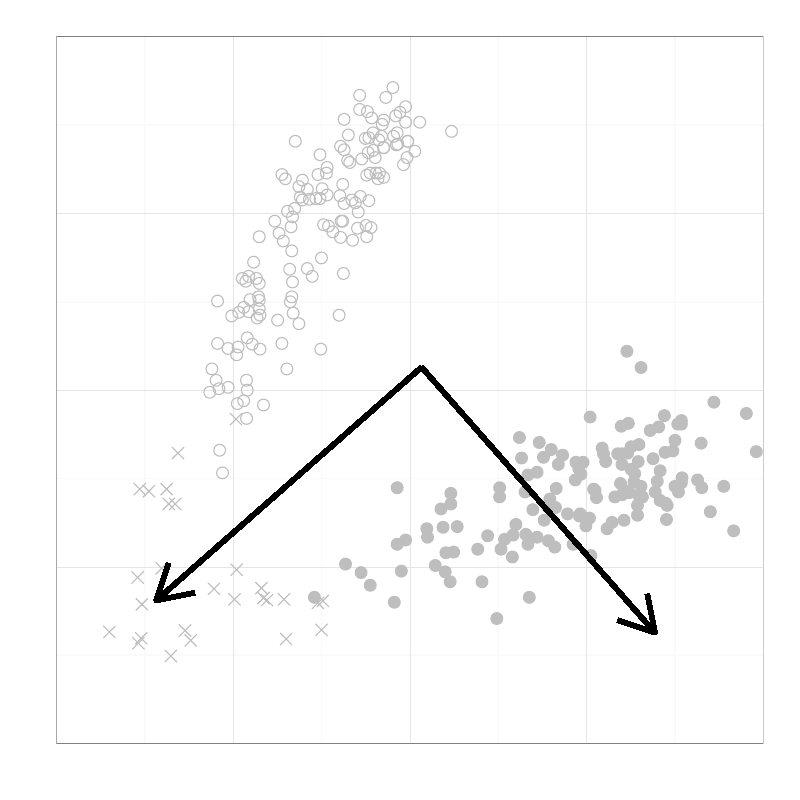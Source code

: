 % Created by tikzDevice version 0.8.1 on 2015-02-03 07:11:35
% !TEX encoding = UTF-8 Unicode
\documentclass[11pt]{memoir}
\nonstopmode

\usepackage{tikz}

\usepackage[active,tightpage,psfixbb]{preview}

\PreviewEnvironment{pgfpicture}

\setlength\PreviewBorder{0pt}

\usepackage{amsmath}
\newcommand{\SweaveOpts}[1]{}  % do not interfere with LaTeX
\newcommand{\SweaveInput}[1]{} % because they are not real TeX commands
\newcommand{\Sexpr}[1]{}       % will only be parsed by R


\usepackage{amsmath}
\usepackage{lscape}


\begin{document}

\begin{tikzpicture}[x=1pt,y=1pt]
\definecolor{fillColor}{RGB}{255,255,255}
\path[use as bounding box,fill=fillColor,fill opacity=0.00] (0,0) rectangle (289.08,289.08);
\begin{scope}
\path[clip] (  0.00,  0.00) rectangle (289.08,289.08);
\definecolor{drawColor}{RGB}{255,255,255}
\definecolor{fillColor}{RGB}{255,255,255}

\path[draw=drawColor,line width= 0.6pt,line join=round,line cap=round,fill=fillColor] (  0.00,  0.00) rectangle (289.08,289.08);
\end{scope}
\begin{scope}
\path[clip] ( 20.36, 20.36) rectangle (275.83,275.83);
\definecolor{fillColor}{RGB}{255,255,255}

\path[fill=fillColor] ( 20.36, 20.36) rectangle (275.83,275.83);
\definecolor{drawColor}{gray}{0.98}

\path[draw=drawColor,line width= 0.6pt,line join=round] ( 20.36, 52.30) --
	(275.83, 52.30);

\path[draw=drawColor,line width= 0.6pt,line join=round] ( 20.36,116.16) --
	(275.83,116.16);

\path[draw=drawColor,line width= 0.6pt,line join=round] ( 20.36,180.03) --
	(275.83,180.03);

\path[draw=drawColor,line width= 0.6pt,line join=round] ( 20.36,243.90) --
	(275.83,243.90);

\path[draw=drawColor,line width= 0.6pt,line join=round] ( 52.30, 20.36) --
	( 52.30,275.83);

\path[draw=drawColor,line width= 0.6pt,line join=round] (116.16, 20.36) --
	(116.16,275.83);

\path[draw=drawColor,line width= 0.6pt,line join=round] (180.03, 20.36) --
	(180.03,275.83);

\path[draw=drawColor,line width= 0.6pt,line join=round] (243.90, 20.36) --
	(243.90,275.83);
\definecolor{drawColor}{gray}{0.90}

\path[draw=drawColor,line width= 0.2pt,line join=round] ( 20.36, 20.36) --
	(275.83, 20.36);

\path[draw=drawColor,line width= 0.2pt,line join=round] ( 20.36, 84.23) --
	(275.83, 84.23);

\path[draw=drawColor,line width= 0.2pt,line join=round] ( 20.36,148.10) --
	(275.83,148.10);

\path[draw=drawColor,line width= 0.2pt,line join=round] ( 20.36,211.96) --
	(275.83,211.96);

\path[draw=drawColor,line width= 0.2pt,line join=round] ( 20.36,275.83) --
	(275.83,275.83);

\path[draw=drawColor,line width= 0.2pt,line join=round] ( 20.36, 20.36) --
	( 20.36,275.83);

\path[draw=drawColor,line width= 0.2pt,line join=round] ( 84.23, 20.36) --
	( 84.23,275.83);

\path[draw=drawColor,line width= 0.2pt,line join=round] (148.10, 20.36) --
	(148.10,275.83);

\path[draw=drawColor,line width= 0.2pt,line join=round] (211.96, 20.36) --
	(211.96,275.83);

\path[draw=drawColor,line width= 0.2pt,line join=round] (275.83, 20.36) --
	(275.83,275.83);
\definecolor{drawColor}{RGB}{190,190,190}

\path[draw=drawColor,line width= 0.4pt,line join=round,line cap=round] ( 80.40,118.21) circle (  2.13);

\path[draw=drawColor,line width= 0.4pt,line join=round,line cap=round] ( 62.17,123.23) -- ( 66.44,127.49);

\path[draw=drawColor,line width= 0.4pt,line join=round,line cap=round] ( 62.17,127.49) -- ( 66.44,123.23);
\definecolor{fillColor}{RGB}{190,190,190}

\path[draw=drawColor,line width= 0.4pt,line join=round,line cap=round,fill=fillColor] (219.37, 98.02) circle (  2.13);

\path[draw=drawColor,line width= 0.4pt,line join=round,line cap=round,fill=fillColor] (199.19,126.64) circle (  2.13);

\path[draw=drawColor,line width= 0.4pt,line join=round,line cap=round,fill=fillColor] (197.91,105.94) circle (  2.13);

\path[draw=drawColor,line width= 0.4pt,line join=round,line cap=round] ( 47.61, 78.26) -- ( 51.88, 82.53);

\path[draw=drawColor,line width= 0.4pt,line join=round,line cap=round] ( 47.61, 82.53) -- ( 51.88, 78.26);

\path[draw=drawColor,line width= 0.4pt,line join=round,line cap=round] (142.99,247.22) circle (  2.13);

\path[draw=drawColor,line width= 0.4pt,line join=round,line cap=round] ( 86.02,163.68) circle (  2.13);

\path[draw=drawColor,line width= 0.4pt,line join=round,line cap=round] ( 49.14, 68.56) -- ( 53.41, 72.82);

\path[draw=drawColor,line width= 0.4pt,line join=round,line cap=round] ( 49.14, 72.82) -- ( 53.41, 68.56);

\path[draw=drawColor,line width= 0.4pt,line join=round,line cap=round,fill=fillColor] (189.74,111.31) circle (  2.13);

\path[draw=drawColor,line width= 0.4pt,line join=round,line cap=round] (163.17,241.60) circle (  2.13);

\path[draw=drawColor,line width= 0.4pt,line join=round,line cap=round,fill=fillColor] (217.58,127.15) circle (  2.13);

\path[draw=drawColor,line width= 0.4pt,line join=round,line cap=round] (136.86,238.53) circle (  2.13);

\path[draw=drawColor,line width= 0.4pt,line join=round,line cap=round,fill=fillColor] (240.07,138.90) circle (  2.13);

\path[draw=drawColor,line width= 0.4pt,line join=round,line cap=round] (135.58,232.15) circle (  2.13);

\path[draw=drawColor,line width= 0.4pt,line join=round,line cap=round,fill=fillColor] (221.16,100.32) circle (  2.13);

\path[draw=drawColor,line width= 0.4pt,line join=round,line cap=round] (132.77,248.75) circle (  2.13);

\path[draw=drawColor,line width= 0.4pt,line join=round,line cap=round] (135.83,226.53) circle (  2.13);

\path[draw=drawColor,line width= 0.4pt,line join=round,line cap=round] (139.41,253.86) circle (  2.13);

\path[draw=drawColor,line width= 0.4pt,line join=round,line cap=round] ( 90.36,180.80) circle (  2.13);

\path[draw=drawColor,line width= 0.4pt,line join=round,line cap=round] ( 93.68,180.54) circle (  2.13);

\path[draw=drawColor,line width= 0.4pt,line join=round,line cap=round] ( 99.30,209.15) circle (  2.13);

\path[draw=drawColor,line width= 0.4pt,line join=round,line cap=round] (136.60,224.48) circle (  2.13);

\path[draw=drawColor,line width= 0.4pt,line join=round,line cap=round] (103.13,224.48) circle (  2.13);

\path[draw=drawColor,line width= 0.4pt,line join=round,line cap=round] ( 93.68,203.53) circle (  2.13);

\path[draw=drawColor,line width= 0.4pt,line join=round,line cap=round] (122.81,218.35) circle (  2.13);

\path[draw=drawColor,line width= 0.4pt,line join=round,line cap=round,fill=fillColor] (146.56, 93.94) circle (  2.13);

\path[draw=drawColor,line width= 0.4pt,line join=round,line cap=round,fill=fillColor] (224.48,135.07) circle (  2.13);

\path[draw=drawColor,line width= 0.4pt,line join=round,line cap=round] (124.08,190.25) circle (  2.13);

\path[draw=drawColor,line width= 0.4pt,line join=round,line cap=round] (109.27,223.97) circle (  2.13);

\path[draw=drawColor,line width= 0.4pt,line join=round,line cap=round,fill=fillColor] (209.15,119.74) circle (  2.13);

\path[draw=drawColor,line width= 0.4pt,line join=round,line cap=round] (116.16,195.87) circle (  2.13);

\path[draw=drawColor,line width= 0.4pt,line join=round,line cap=round] (103.90,212.73) circle (  2.13);

\path[draw=drawColor,line width= 0.4pt,line join=round,line cap=round,fill=fillColor] (238.53,118.97) circle (  2.13);

\path[draw=drawColor,line width= 0.4pt,line join=round,line cap=round] (143.75,237.00) circle (  2.13);

\path[draw=drawColor,line width= 0.4pt,line join=round,line cap=round] (132.51,225.76) circle (  2.13);

\path[draw=drawColor,line width= 0.4pt,line join=round,line cap=round] (138.64,235.72) circle (  2.13);

\path[draw=drawColor,line width= 0.4pt,line join=round,line cap=round] (112.84,189.23) circle (  2.13);

\path[draw=drawColor,line width= 0.4pt,line join=round,line cap=round,fill=fillColor] (200.98,112.59) circle (  2.13);

\path[draw=drawColor,line width= 0.4pt,line join=round,line cap=round] (118.21,218.61) circle (  2.13);

\path[draw=drawColor,line width= 0.4pt,line join=round,line cap=round,fill=fillColor] (230.87,128.43) circle (  2.13);

\path[draw=drawColor,line width= 0.4pt,line join=round,line cap=round] ( 58.85,104.83) -- ( 63.12,109.10);

\path[draw=drawColor,line width= 0.4pt,line join=round,line cap=round] ( 58.85,109.10) -- ( 63.12,104.83);

\path[draw=drawColor,line width= 0.4pt,line join=round,line cap=round] ( 93.68,186.67) circle (  2.13);

\path[draw=drawColor,line width= 0.4pt,line join=round,line cap=round,fill=fillColor] (222.18,109.52) circle (  2.13);

\path[draw=drawColor,line width= 0.4pt,line join=round,line cap=round] (103.65,155.76) circle (  2.13);

\path[draw=drawColor,line width= 0.4pt,line join=round,line cap=round,fill=fillColor] (176.20, 95.47) circle (  2.13);

\path[draw=drawColor,line width= 0.4pt,line join=round,line cap=round] ( 66.77, 55.53) -- ( 71.04, 59.79);

\path[draw=drawColor,line width= 0.4pt,line join=round,line cap=round] ( 66.77, 59.79) -- ( 71.04, 55.53);

\path[draw=drawColor,line width= 0.4pt,line join=round,line cap=round,fill=fillColor] (159.34,105.18) circle (  2.13);

\path[draw=drawColor,line width= 0.4pt,line join=round,line cap=round] ( 89.34,167.00) circle (  2.13);

\path[draw=drawColor,line width= 0.4pt,line join=round,line cap=round] (134.81,234.70) circle (  2.13);

\path[draw=drawColor,line width= 0.4pt,line join=round,line cap=round] ( 89.85,189.23) circle (  2.13);

\path[draw=drawColor,line width= 0.4pt,line join=round,line cap=round] (105.43,181.82) circle (  2.13);

\path[draw=drawColor,line width= 0.4pt,line join=round,line cap=round] (123.83,222.44) circle (  2.13);

\path[draw=drawColor,line width= 0.4pt,line join=round,line cap=round,fill=fillColor] (207.11, 92.40) circle (  2.13);

\path[draw=drawColor,line width= 0.4pt,line join=round,line cap=round] (127.40,202.26) circle (  2.13);

\path[draw=drawColor,line width= 0.4pt,line join=round,line cap=round,fill=fillColor] (172.62, 90.62) circle (  2.13);

\path[draw=drawColor,line width= 0.4pt,line join=round,line cap=round,fill=fillColor] (163.94, 89.59) circle (  2.13);

\path[draw=drawColor,line width= 0.4pt,line join=round,line cap=round] (129.96,249.52) circle (  2.13);

\path[draw=drawColor,line width= 0.4pt,line join=round,line cap=round] (147.33,238.02) circle (  2.13);

\path[draw=drawColor,line width= 0.4pt,line join=round,line cap=round] (111.05,192.04) circle (  2.13);

\path[draw=drawColor,line width= 0.4pt,line join=round,line cap=round,fill=fillColor] (231.63,113.35) circle (  2.13);

\path[draw=drawColor,line width= 0.4pt,line join=round,line cap=round] (116.42,220.90) circle (  2.13);

\path[draw=drawColor,line width= 0.4pt,line join=round,line cap=round] ( 91.64,194.34) circle (  2.13);

\path[draw=drawColor,line width= 0.4pt,line join=round,line cap=round] (141.97,257.44) circle (  2.13);

\path[draw=drawColor,line width= 0.4pt,line join=round,line cap=round] ( 93.68,177.48) circle (  2.13);

\path[draw=drawColor,line width= 0.4pt,line join=round,line cap=round] ( 94.36, 70.09) -- ( 98.63, 74.36);

\path[draw=drawColor,line width= 0.4pt,line join=round,line cap=round] ( 94.36, 74.36) -- ( 98.63, 70.09);

\path[draw=drawColor,line width= 0.4pt,line join=round,line cap=round] ( 92.66,188.46) circle (  2.13);

\path[draw=drawColor,line width= 0.4pt,line join=round,line cap=round,fill=fillColor] (174.15, 78.86) circle (  2.13);

\path[draw=drawColor,line width= 0.4pt,line join=round,line cap=round] (111.82,217.07) circle (  2.13);

\path[draw=drawColor,line width= 0.4pt,line join=round,line cap=round,fill=fillColor] (230.36,106.46) circle (  2.13);

\path[draw=drawColor,line width= 0.4pt,line join=round,line cap=round] ( 79.12,148.61) circle (  2.13);

\path[draw=drawColor,line width= 0.4pt,line join=round,line cap=round,fill=fillColor] (246.20,135.83) circle (  2.13);

\path[draw=drawColor,line width= 0.4pt,line join=round,line cap=round] (124.34,245.94) circle (  2.13);

\path[draw=drawColor,line width= 0.4pt,line join=round,line cap=round] (138.64,245.69) circle (  2.13);

\path[draw=drawColor,line width= 0.4pt,line join=round,line cap=round] ( 93.94,162.91) circle (  2.13);

\path[draw=drawColor,line width= 0.4pt,line join=round,line cap=round,fill=fillColor] (224.74,110.29) circle (  2.13);

\path[draw=drawColor,line width= 0.4pt,line join=round,line cap=round,fill=fillColor] (246.20,114.63) circle (  2.13);

\path[draw=drawColor,line width= 0.4pt,line join=round,line cap=round] (101.86,164.96) circle (  2.13);

\path[draw=drawColor,line width= 0.4pt,line join=round,line cap=round] (105.43,198.42) circle (  2.13);

\path[draw=drawColor,line width= 0.4pt,line join=round,line cap=round] ( 51.70,109.43) -- ( 55.96,113.70);

\path[draw=drawColor,line width= 0.4pt,line join=round,line cap=round] ( 51.70,113.70) -- ( 55.96,109.43);

\path[draw=drawColor,line width= 0.4pt,line join=round,line cap=round,fill=fillColor] (234.96,133.53) circle (  2.13);

\path[draw=drawColor,line width= 0.4pt,line join=round,line cap=round,fill=fillColor] (213.24,138.39) circle (  2.13);

\path[draw=drawColor,line width= 0.4pt,line join=round,line cap=round] (122.55,175.18) circle (  2.13);

\path[draw=drawColor,line width= 0.4pt,line join=round,line cap=round,fill=fillColor] (160.87, 82.44) circle (  2.13);

\path[draw=drawColor,line width= 0.4pt,line join=round,line cap=round] (137.88,239.81) circle (  2.13);

\path[draw=drawColor,line width= 0.4pt,line join=round,line cap=round,fill=fillColor] (265.10, 97.26) circle (  2.13);

\path[draw=drawColor,line width= 0.4pt,line join=round,line cap=round,fill=fillColor] (229.08,114.89) circle (  2.13);

\path[draw=drawColor,line width= 0.4pt,line join=round,line cap=round] (100.84,204.81) circle (  2.13);

\path[draw=drawColor,line width= 0.4pt,line join=round,line cap=round] (134.05,206.85) circle (  2.13);

\path[draw=drawColor,line width= 0.4pt,line join=round,line cap=round,fill=fillColor] (240.83,101.35) circle (  2.13);

\path[draw=drawColor,line width= 0.4pt,line join=round,line cap=round] (132.51,203.53) circle (  2.13);

\path[draw=drawColor,line width= 0.4pt,line join=round,line cap=round,fill=fillColor] (253.60,112.84) circle (  2.13);

\path[draw=drawColor,line width= 0.4pt,line join=round,line cap=round] (115.91,162.91) circle (  2.13);

\path[draw=drawColor,line width= 0.4pt,line join=round,line cap=round] ( 89.34,148.10) circle (  2.13);

\path[draw=drawColor,line width= 0.4pt,line join=round,line cap=round] ( 89.08,151.67) circle (  2.13);

\path[draw=drawColor,line width= 0.4pt,line join=round,line cap=round,fill=fillColor] (161.13, 89.34) circle (  2.13);

\path[draw=drawColor,line width= 0.4pt,line join=round,line cap=round] (130.72,231.63) circle (  2.13);

\path[draw=drawColor,line width= 0.4pt,line join=round,line cap=round] (138.13,244.15) circle (  2.13);

\path[draw=drawColor,line width= 0.4pt,line join=round,line cap=round] (117.95,226.53) circle (  2.13);

\path[draw=drawColor,line width= 0.4pt,line join=round,line cap=round] (127.15,216.82) circle (  2.13);

\path[draw=drawColor,line width= 0.4pt,line join=round,line cap=round] (115.65,233.17) circle (  2.13);

\path[draw=drawColor,line width= 0.4pt,line join=round,line cap=round,fill=fillColor] (162.66, 78.86) circle (  2.13);

\path[draw=drawColor,line width= 0.4pt,line join=round,line cap=round] (130.21,218.09) circle (  2.13);

\path[draw=drawColor,line width= 0.4pt,line join=round,line cap=round] (142.22,239.81) circle (  2.13);

\path[draw=drawColor,line width= 0.4pt,line join=round,line cap=round] ( 91.13,164.70) circle (  2.13);

\path[draw=drawColor,line width= 0.4pt,line join=round,line cap=round,fill=fillColor] (198.68,108.75) circle (  2.13);

\path[draw=drawColor,line width= 0.4pt,line join=round,line cap=round] (123.32,209.15) circle (  2.13);

\path[draw=drawColor,line width= 0.4pt,line join=round,line cap=round] ( 75.80,147.33) circle (  2.13);

\path[draw=drawColor,line width= 0.4pt,line join=round,line cap=round,fill=fillColor] (124.85, 85.25) circle (  2.13);

\path[draw=drawColor,line width= 0.4pt,line join=round,line cap=round] (118.21,228.57) circle (  2.13);

\path[draw=drawColor,line width= 0.4pt,line join=round,line cap=round] ( 75.20, 74.18) -- ( 79.47, 78.44);

\path[draw=drawColor,line width= 0.4pt,line join=round,line cap=round] ( 75.20, 78.44) -- ( 79.47, 74.18);

\path[draw=drawColor,line width= 0.4pt,line join=round,line cap=round] ( 95.21,142.73) circle (  2.13);

\path[draw=drawColor,line width= 0.4pt,line join=round,line cap=round,fill=fillColor] (201.74,121.27) circle (  2.13);

\path[draw=drawColor,line width= 0.4pt,line join=round,line cap=round] ( 78.10,151.67) circle (  2.13);

\path[draw=drawColor,line width= 0.4pt,line join=round,line cap=round] (118.72,207.37) circle (  2.13);

\path[draw=drawColor,line width= 0.4pt,line join=round,line cap=round,fill=fillColor] (273.28,125.87) circle (  2.13);

\path[draw=drawColor,line width= 0.4pt,line join=round,line cap=round,fill=fillColor] (228.06,119.48) circle (  2.13);

\path[draw=drawColor,line width= 0.4pt,line join=round,line cap=round] (132.26,207.62) circle (  2.13);

\path[draw=drawColor,line width= 0.4pt,line join=round,line cap=round] ( 88.06,144.26) circle (  2.13);

\path[draw=drawColor,line width= 0.4pt,line join=round,line cap=round] (125.62,231.12) circle (  2.13);

\path[draw=drawColor,line width= 0.4pt,line join=round,line cap=round] (143.50,241.09) circle (  2.13);

\path[draw=drawColor,line width= 0.4pt,line join=round,line cap=round,fill=fillColor] (256.67,104.16) circle (  2.13);

\path[draw=drawColor,line width= 0.4pt,line join=round,line cap=round,fill=fillColor] (228.06,127.66) circle (  2.13);

\path[draw=drawColor,line width= 0.4pt,line join=round,line cap=round,fill=fillColor] (194.85,129.19) circle (  2.13);

\path[draw=drawColor,line width= 0.4pt,line join=round,line cap=round,fill=fillColor] (188.46,123.57) circle (  2.13);

\path[draw=drawColor,line width= 0.4pt,line join=round,line cap=round] (129.19,206.60) circle (  2.13);

\path[draw=drawColor,line width= 0.4pt,line join=round,line cap=round] ( 78.61,164.96) circle (  2.13);

\path[draw=drawColor,line width= 0.4pt,line join=round,line cap=round,fill=fillColor] (143.50,112.84) circle (  2.13);

\path[draw=drawColor,line width= 0.4pt,line join=round,line cap=round,fill=fillColor] (180.54,112.84) circle (  2.13);

\path[draw=drawColor,line width= 0.4pt,line join=round,line cap=round] (106.71,238.02) circle (  2.13);

\path[draw=drawColor,line width= 0.4pt,line join=round,line cap=round,fill=fillColor] (210.69,122.04) circle (  2.13);

\path[draw=drawColor,line width= 0.4pt,line join=round,line cap=round,fill=fillColor] (227.04,111.56) circle (  2.13);

\path[draw=drawColor,line width= 0.4pt,line join=round,line cap=round] ( 79.38,126.38) circle (  2.13);

\path[draw=drawColor,line width= 0.4pt,line join=round,line cap=round,fill=fillColor] (160.10, 98.54) circle (  2.13);

\path[draw=drawColor,line width= 0.4pt,line join=round,line cap=round,fill=fillColor] (238.02,134.81) circle (  2.13);

\path[draw=drawColor,line width= 0.4pt,line join=round,line cap=round,fill=fillColor] (246.45,116.42) circle (  2.13);

\path[draw=drawColor,line width= 0.4pt,line join=round,line cap=round,fill=fillColor] (209.66,103.39) circle (  2.13);

\path[draw=drawColor,line width= 0.4pt,line join=round,line cap=round,fill=fillColor] (190.76, 92.40) circle (  2.13);

\path[draw=drawColor,line width= 0.4pt,line join=round,line cap=round,fill=fillColor] (200.47, 91.38) circle (  2.13);

\path[draw=drawColor,line width= 0.4pt,line join=round,line cap=round] (116.93,207.88) circle (  2.13);

\path[draw=drawColor,line width= 0.4pt,line join=round,line cap=round,fill=fillColor] (162.91,110.80) circle (  2.13);

\path[draw=drawColor,line width= 0.4pt,line join=round,line cap=round,fill=fillColor] (235.98,123.32) circle (  2.13);

\path[draw=drawColor,line width= 0.4pt,line join=round,line cap=round] (108.50,217.84) circle (  2.13);

\path[draw=drawColor,line width= 0.4pt,line join=round,line cap=round,fill=fillColor] (253.35,128.94) circle (  2.13);

\path[draw=drawColor,line width= 0.4pt,line join=round,line cap=round] ( 89.08,137.88) circle (  2.13);

\path[draw=drawColor,line width= 0.4pt,line join=round,line cap=round,fill=fillColor] (205.07,103.39) circle (  2.13);

\path[draw=drawColor,line width= 0.4pt,line join=round,line cap=round] (112.75, 69.07) -- (117.02, 73.33);

\path[draw=drawColor,line width= 0.4pt,line join=round,line cap=round] (112.75, 73.33) -- (117.02, 69.07);

\path[draw=drawColor,line width= 0.4pt,line join=round,line cap=round,fill=fillColor] (165.21, 98.79) circle (  2.13);

\path[draw=drawColor,line width= 0.4pt,line join=round,line cap=round,fill=fillColor] (241.09,106.46) circle (  2.13);

\path[draw=drawColor,line width= 0.4pt,line join=round,line cap=round,fill=fillColor] (154.48, 94.96) circle (  2.13);

\path[draw=drawColor,line width= 0.4pt,line join=round,line cap=round,fill=fillColor] (113.61, 73.24) circle (  2.13);

\path[draw=drawColor,line width= 0.4pt,line join=round,line cap=round] (107.99,221.67) circle (  2.13);

\path[draw=drawColor,line width= 0.4pt,line join=round,line cap=round] (105.94,175.94) circle (  2.13);

\path[draw=drawColor,line width= 0.4pt,line join=round,line cap=round] (114.12,217.33) circle (  2.13);

\path[draw=drawColor,line width= 0.4pt,line join=round,line cap=round] ( 88.06,177.99) circle (  2.13);

\path[draw=drawColor,line width= 0.4pt,line join=round,line cap=round,fill=fillColor] (237.51,115.14) circle (  2.13);

\path[draw=drawColor,line width= 0.4pt,line join=round,line cap=round,fill=fillColor] (214.52,112.33) circle (  2.13);

\path[draw=drawColor,line width= 0.4pt,line join=round,line cap=round,fill=fillColor] (232.15,109.52) circle (  2.13);

\path[draw=drawColor,line width= 0.4pt,line join=round,line cap=round] (129.45,212.47) circle (  2.13);

\path[draw=drawColor,line width= 0.4pt,line join=round,line cap=round,fill=fillColor] (243.90,113.35) circle (  2.13);

\path[draw=drawColor,line width= 0.4pt,line join=round,line cap=round,fill=fillColor] (154.23, 98.02) circle (  2.13);

\path[draw=drawColor,line width= 0.4pt,line join=round,line cap=round,fill=fillColor] (145.03, 82.70) circle (  2.13);

\path[draw=drawColor,line width= 0.4pt,line join=round,line cap=round,fill=fillColor] (143.50, 92.40) circle (  2.13);

\path[draw=drawColor,line width= 0.4pt,line join=round,line cap=round] (109.27,216.82) circle (  2.13);

\path[draw=drawColor,line width= 0.4pt,line join=round,line cap=round] ( 86.27,176.20) circle (  2.13);

\path[draw=drawColor,line width= 0.4pt,line join=round,line cap=round,fill=fillColor] (194.08, 94.96) circle (  2.13);

\path[draw=drawColor,line width= 0.4pt,line join=round,line cap=round,fill=fillColor] (236.74,111.31) circle (  2.13);

\path[draw=drawColor,line width= 0.4pt,line join=round,line cap=round] (104.92,180.03) circle (  2.13);

\path[draw=drawColor,line width= 0.4pt,line join=round,line cap=round] (123.06,203.28) circle (  2.13);

\path[draw=drawColor,line width= 0.4pt,line join=round,line cap=round] (111.05,220.65) circle (  2.13);

\path[draw=drawColor,line width= 0.4pt,line join=round,line cap=round] (100.49, 70.34) -- (104.76, 74.61);

\path[draw=drawColor,line width= 0.4pt,line join=round,line cap=round] (100.49, 74.61) -- (104.76, 70.34);

\path[draw=drawColor,line width= 0.4pt,line join=round,line cap=round,fill=fillColor] (130.47, 82.19) circle (  2.13);

\path[draw=drawColor,line width= 0.4pt,line join=round,line cap=round] ( 48.37,110.20) -- ( 52.64,114.47);

\path[draw=drawColor,line width= 0.4pt,line join=round,line cap=round] ( 48.37,114.47) -- ( 52.64,110.20);

\path[draw=drawColor,line width= 0.4pt,line join=round,line cap=round,fill=fillColor] (186.42, 99.56) circle (  2.13);

\path[draw=drawColor,line width= 0.4pt,line join=round,line cap=round] ( 93.43,181.82) circle (  2.13);

\path[draw=drawColor,line width= 0.4pt,line join=round,line cap=round] (114.03, 59.36) -- (118.30, 63.63);

\path[draw=drawColor,line width= 0.4pt,line join=round,line cap=round] (114.03, 63.63) -- (118.30, 59.36);

\path[draw=drawColor,line width= 0.4pt,line join=round,line cap=round,fill=fillColor] (192.55,104.92) circle (  2.13);

\path[draw=drawColor,line width= 0.4pt,line join=round,line cap=round,fill=fillColor] (218.09,125.10) circle (  2.13);

\path[draw=drawColor,line width= 0.4pt,line join=round,line cap=round] ( 82.44,163.17) circle (  2.13);

\path[draw=drawColor,line width= 0.4pt,line join=round,line cap=round] (146.56,244.92) circle (  2.13);

\path[draw=drawColor,line width= 0.4pt,line join=round,line cap=round,fill=fillColor] (261.52,113.35) circle (  2.13);

\path[draw=drawColor,line width= 0.4pt,line join=round,line cap=round,fill=fillColor] (240.32,125.62) circle (  2.13);

\path[draw=drawColor,line width= 0.4pt,line join=round,line cap=round,fill=fillColor] (225.50,101.09) circle (  2.13);

\path[draw=drawColor,line width= 0.4pt,line join=round,line cap=round] (100.32,173.39) circle (  2.13);

\path[draw=drawColor,line width= 0.4pt,line join=round,line cap=round,fill=fillColor] (246.20,137.11) circle (  2.13);

\path[draw=drawColor,line width= 0.4pt,line join=round,line cap=round] (138.64,235.72) circle (  2.13);

\path[draw=drawColor,line width= 0.4pt,line join=round,line cap=round] (151.67,244.92) circle (  2.13);

\path[draw=drawColor,line width= 0.4pt,line join=round,line cap=round,fill=fillColor] (215.54,109.27) circle (  2.13);

\path[draw=drawColor,line width= 0.4pt,line join=round,line cap=round] (134.81,241.09) circle (  2.13);

\path[draw=drawColor,line width= 0.4pt,line join=round,line cap=round,fill=fillColor] (196.38,123.83) circle (  2.13);

\path[draw=drawColor,line width= 0.4pt,line join=round,line cap=round,fill=fillColor] (227.29,111.05) circle (  2.13);

\path[draw=drawColor,line width= 0.4pt,line join=round,line cap=round,fill=fillColor] (208.13,122.04) circle (  2.13);

\path[draw=drawColor,line width= 0.4pt,line join=round,line cap=round,fill=fillColor] (226.78,125.36) circle (  2.13);

\path[draw=drawColor,line width= 0.4pt,line join=round,line cap=round] (145.80,229.59) circle (  2.13);

\path[draw=drawColor,line width= 0.4pt,line join=round,line cap=round] (101.86,226.01) circle (  2.13);

\path[draw=drawColor,line width= 0.4pt,line join=round,line cap=round,fill=fillColor] (203.28,124.59) circle (  2.13);

\path[draw=drawColor,line width= 0.4pt,line join=round,line cap=round] (124.34,234.96) circle (  2.13);

\path[draw=drawColor,line width= 0.4pt,line join=round,line cap=round] ( 37.39, 58.59) -- ( 41.66, 62.86);

\path[draw=drawColor,line width= 0.4pt,line join=round,line cap=round] ( 37.39, 62.86) -- ( 41.66, 58.59);

\path[draw=drawColor,line width= 0.4pt,line join=round,line cap=round,fill=fillColor] (243.13,126.13) circle (  2.13);

\path[draw=drawColor,line width= 0.4pt,line join=round,line cap=round,fill=fillColor] (227.04,136.09) circle (  2.13);

\path[draw=drawColor,line width= 0.4pt,line join=round,line cap=round,fill=fillColor] (212.99,101.86) circle (  2.13);

\path[draw=drawColor,line width= 0.4pt,line join=round,line cap=round,fill=fillColor] (244.92,135.83) circle (  2.13);

\path[draw=drawColor,line width= 0.4pt,line join=round,line cap=round] (149.88,234.44) circle (  2.13);

\path[draw=drawColor,line width= 0.4pt,line join=round,line cap=round] ( 92.31, 74.43) -- ( 96.58, 78.70);

\path[draw=drawColor,line width= 0.4pt,line join=round,line cap=round] ( 92.31, 78.70) -- ( 96.58, 74.43);

\path[draw=drawColor,line width= 0.4pt,line join=round,line cap=round,fill=fillColor] (162.91,106.97) circle (  2.13);

\path[draw=drawColor,line width= 0.4pt,line join=round,line cap=round] ( 56.29, 81.58) -- ( 60.56, 85.85);

\path[draw=drawColor,line width= 0.4pt,line join=round,line cap=round] ( 56.29, 85.85) -- ( 60.56, 81.58);

\path[draw=drawColor,line width= 0.4pt,line join=round,line cap=round] (123.06,236.23) circle (  2.13);

\path[draw=drawColor,line width= 0.4pt,line join=round,line cap=round] (133.02,233.93) circle (  2.13);

\path[draw=drawColor,line width= 0.4pt,line join=round,line cap=round] (143.24,236.74) circle (  2.13);

\path[draw=drawColor,line width= 0.4pt,line join=round,line cap=round,fill=fillColor] (230.87,110.03) circle (  2.13);

\path[draw=drawColor,line width= 0.4pt,line join=round,line cap=round,fill=fillColor] (207.88,115.65) circle (  2.13);

\path[draw=drawColor,line width= 0.4pt,line join=round,line cap=round] (105.69,187.18) circle (  2.13);

\path[draw=drawColor,line width= 0.4pt,line join=round,line cap=round] (133.28,216.56) circle (  2.13);

\path[draw=drawColor,line width= 0.4pt,line join=round,line cap=round] ( 64.72, 59.10) -- ( 68.99, 63.37);

\path[draw=drawColor,line width= 0.4pt,line join=round,line cap=round] ( 64.72, 63.37) -- ( 68.99, 59.10);

\path[draw=drawColor,line width= 0.4pt,line join=round,line cap=round,fill=fillColor] (211.71, 99.05) circle (  2.13);

\path[draw=drawColor,line width= 0.4pt,line join=round,line cap=round] (124.34,215.54) circle (  2.13);

\path[draw=drawColor,line width= 0.4pt,line join=round,line cap=round,fill=fillColor] (185.14, 87.81) circle (  2.13);

\path[draw=drawColor,line width= 0.4pt,line join=round,line cap=round,fill=fillColor] (215.03,111.82) circle (  2.13);

\path[draw=drawColor,line width= 0.4pt,line join=round,line cap=round,fill=fillColor] (179.52, 65.58) circle (  2.13);

\path[draw=drawColor,line width= 0.4pt,line join=round,line cap=round] (106.46,213.75) circle (  2.13);

\path[draw=drawColor,line width= 0.4pt,line join=round,line cap=round,fill=fillColor] (209.92,117.70) circle (  2.13);

\path[draw=drawColor,line width= 0.4pt,line join=round,line cap=round] (134.30,246.45) circle (  2.13);

\path[draw=drawColor,line width= 0.4pt,line join=round,line cap=round] ( 88.83,187.44) circle (  2.13);

\path[draw=drawColor,line width= 0.4pt,line join=round,line cap=round,fill=fillColor] (190.76,117.44) circle (  2.13);

\path[draw=drawColor,line width= 0.4pt,line join=round,line cap=round] ( 85.76,143.24) circle (  2.13);

\path[draw=drawColor,line width= 0.4pt,line join=round,line cap=round,fill=fillColor] (245.17,111.31) circle (  2.13);

\path[draw=drawColor,line width= 0.4pt,line join=round,line cap=round] (132.00,239.04) circle (  2.13);

\path[draw=drawColor,line width= 0.4pt,line join=round,line cap=round,fill=fillColor] (226.53,162.15) circle (  2.13);

\path[draw=drawColor,line width= 0.4pt,line join=round,line cap=round,fill=fillColor] (269.70,139.67) circle (  2.13);

\path[draw=drawColor,line width= 0.4pt,line join=round,line cap=round,fill=fillColor] (252.07,115.65) circle (  2.13);

\path[draw=drawColor,line width= 0.4pt,line join=round,line cap=round] ( 83.37, 81.07) -- ( 87.64, 85.34);

\path[draw=drawColor,line width= 0.4pt,line join=round,line cap=round] ( 83.37, 85.34) -- ( 87.64, 81.07);

\path[draw=drawColor,line width= 0.4pt,line join=round,line cap=round,fill=fillColor] (198.17, 93.68) circle (  2.13);

\path[draw=drawColor,line width= 0.4pt,line join=round,line cap=round] ( 85.51,160.87) circle (  2.13);

\path[draw=drawColor,line width= 0.4pt,line join=round,line cap=round] (114.89,226.01) circle (  2.13);

\path[draw=drawColor,line width= 0.4pt,line join=round,line cap=round,fill=fillColor] (194.08,118.46) circle (  2.13);

\path[draw=drawColor,line width= 0.4pt,line join=round,line cap=round] (133.28,239.30) circle (  2.13);

\path[draw=drawColor,line width= 0.4pt,line join=round,line cap=round] ( 48.88, 56.29) -- ( 53.15, 60.56);

\path[draw=drawColor,line width= 0.4pt,line join=round,line cap=round] ( 48.88, 60.56) -- ( 53.15, 56.29);

\path[draw=drawColor,line width= 0.4pt,line join=round,line cap=round] (115.65,217.33) circle (  2.13);

\path[draw=drawColor,line width= 0.4pt,line join=round,line cap=round,fill=fillColor] (191.27, 73.24) circle (  2.13);

\path[draw=drawColor,line width= 0.4pt,line join=round,line cap=round,fill=fillColor] (230.36,102.88) circle (  2.13);

\path[draw=drawColor,line width= 0.4pt,line join=round,line cap=round,fill=fillColor] (240.58,107.22) circle (  2.13);

\path[draw=drawColor,line width= 0.4pt,line join=round,line cap=round] (105.69,210.69) circle (  2.13);

\path[draw=drawColor,line width= 0.4pt,line join=round,line cap=round] (144.52,248.50) circle (  2.13);

\path[draw=drawColor,line width= 0.4pt,line join=round,line cap=round,fill=fillColor] (224.74,121.27) circle (  2.13);

\path[draw=drawColor,line width= 0.4pt,line join=round,line cap=round,fill=fillColor] (257.95,143.75) circle (  2.13);

\path[draw=drawColor,line width= 0.4pt,line join=round,line cap=round,fill=fillColor] (133.79, 77.59) circle (  2.13);

\path[draw=drawColor,line width= 0.4pt,line join=round,line cap=round] ( 59.61, 49.91) -- ( 63.88, 54.17);

\path[draw=drawColor,line width= 0.4pt,line join=round,line cap=round] ( 59.61, 54.17) -- ( 63.88, 49.91);

\path[draw=drawColor,line width= 0.4pt,line join=round,line cap=round,fill=fillColor] (182.33, 94.19) circle (  2.13);

\path[draw=drawColor,line width= 0.4pt,line join=round,line cap=round] (120.25,205.32) circle (  2.13);

\path[draw=drawColor,line width= 0.4pt,line join=round,line cap=round] (101.26, 56.04) -- (105.52, 60.31);

\path[draw=drawColor,line width= 0.4pt,line join=round,line cap=round] (101.26, 60.31) -- (105.52, 56.04);

\path[draw=drawColor,line width= 0.4pt,line join=round,line cap=round,fill=fillColor] (187.69,130.98) circle (  2.13);

\path[draw=drawColor,line width= 0.4pt,line join=round,line cap=round,fill=fillColor] (224.74,125.10) circle (  2.13);

\path[draw=drawColor,line width= 0.4pt,line join=round,line cap=round] (104.67,191.78) circle (  2.13);

\path[draw=drawColor,line width= 0.4pt,line join=round,line cap=round] ( 78.61,180.29) circle (  2.13);

\path[draw=drawColor,line width= 0.4pt,line join=round,line cap=round] (102.37,202.00) circle (  2.13);

\path[draw=drawColor,line width= 0.4pt,line join=round,line cap=round,fill=fillColor] (157.29, 84.74) circle (  2.13);

\path[draw=drawColor,line width= 0.4pt,line join=round,line cap=round] ( 92.92,174.15) circle (  2.13);

\path[draw=drawColor,line width= 0.4pt,line join=round,line cap=round] (129.96,254.63) circle (  2.13);

\path[draw=drawColor,line width= 0.4pt,line join=round,line cap=round,fill=fillColor] (218.86,122.29) circle (  2.13);

\path[draw=drawColor,line width= 0.4pt,line join=round,line cap=round,fill=fillColor] (238.53,108.24) circle (  2.13);

\path[draw=drawColor,line width= 0.4pt,line join=round,line cap=round] (138.64,224.99) circle (  2.13);

\path[draw=drawColor,line width= 0.4pt,line join=round,line cap=round,fill=fillColor] (231.63,156.27) circle (  2.13);

\path[draw=drawColor,line width= 0.4pt,line join=round,line cap=round,fill=fillColor] (229.34,117.95) circle (  2.13);

\path[draw=drawColor,line width= 0.4pt,line join=round,line cap=round] ( 87.55,188.46) circle (  2.13);

\path[draw=drawColor,line width= 0.4pt,line join=round,line cap=round] ( 76.57,155.76) circle (  2.13);

\path[draw=drawColor,line width= 0.4pt,line join=round,line cap=round] (107.99,172.11) circle (  2.13);

\path[draw=drawColor,line width= 0.4pt,line join=round,line cap=round] ( 61.15,104.83) -- ( 65.42,109.10);

\path[draw=drawColor,line width= 0.4pt,line join=round,line cap=round] ( 61.15,109.10) -- ( 65.42,104.83);

\path[draw=drawColor,line width= 0.4pt,line join=round,line cap=round] (147.07,232.15) circle (  2.13);

\path[draw=drawColor,line width= 0.4pt,line join=round,line cap=round] (128.43,215.80) circle (  2.13);

\path[draw=drawColor,line width= 0.4pt,line join=round,line cap=round] ( 58.08,110.20) -- ( 62.35,114.47);

\path[draw=drawColor,line width= 0.4pt,line join=round,line cap=round] ( 58.08,114.47) -- ( 62.35,110.20);

\path[draw=drawColor,line width= 0.4pt,line join=round,line cap=round,fill=fillColor] (189.99, 95.98) circle (  2.13);

\path[draw=drawColor,line width= 0.4pt,line join=round,line cap=round,fill=fillColor] (223.20,125.10) circle (  2.13);

\path[draw=drawColor,line width= 0.4pt,line join=round,line cap=round] ( 93.94,175.18) circle (  2.13);

\path[draw=drawColor,line width= 0.4pt,line join=round,line cap=round] ( 82.61, 70.34) -- ( 86.87, 74.61);

\path[draw=drawColor,line width= 0.4pt,line join=round,line cap=round] ( 82.61, 74.61) -- ( 86.87, 70.34);

\path[draw=drawColor,line width= 0.4pt,line join=round,line cap=round] (126.38,230.36) circle (  2.13);

\path[draw=drawColor,line width= 0.4pt,line join=round,line cap=round,fill=fillColor] (213.50, 88.32) circle (  2.13);

\path[draw=drawColor,line width= 0.4pt,line join=round,line cap=round] (114.54, 69.83) -- (118.81, 74.10);

\path[draw=drawColor,line width= 0.4pt,line join=round,line cap=round] (114.54, 74.10) -- (118.81, 69.83);

\path[draw=drawColor,line width= 0.4pt,line join=round,line cap=round,fill=fillColor] (180.54,109.52) circle (  2.13);

\path[draw=drawColor,line width= 0.4pt,line join=round,line cap=round,fill=fillColor] (209.41,102.62) circle (  2.13);

\path[draw=drawColor,line width= 0.4pt,line join=round,line cap=round] (133.79,226.53) circle (  2.13);

\path[draw=drawColor,line width= 0.4pt,line join=round,line cap=round] ( 83.72,174.92) circle (  2.13);

\path[draw=drawColor,line width= 0.4pt,line join=round,line cap=round] (146.56,250.54) circle (  2.13);

\path[draw=drawColor,line width= 0.4pt,line join=round,line cap=round] (147.33,238.02) circle (  2.13);

\path[draw=drawColor,line width= 0.4pt,line join=round,line cap=round] ( 47.86, 54.51) -- ( 52.13, 58.77);

\path[draw=drawColor,line width= 0.4pt,line join=round,line cap=round] ( 47.86, 58.77) -- ( 52.13, 54.51);

\path[draw=drawColor,line width= 0.4pt,line join=round,line cap=round,fill=fillColor] (200.72,105.69) circle (  2.13);

\path[draw=drawColor,line width= 0.4pt,line join=round,line cap=round,fill=fillColor] (243.90,129.96) circle (  2.13);

\path[draw=drawColor,line width= 0.4pt,line join=round,line cap=round,fill=fillColor] (196.64,101.09) circle (  2.13);

\path[draw=drawColor,line width= 0.4pt,line join=round,line cap=round] ( 89.85,176.45) circle (  2.13);

\path[draw=drawColor,line width= 0.4pt,line join=round,line cap=round,fill=fillColor] (185.39, 95.73) circle (  2.13);

\path[draw=drawColor,line width= 0.4pt,line join=round,line cap=round] ( 93.08, 70.86) -- ( 97.35, 75.12);

\path[draw=drawColor,line width= 0.4pt,line join=round,line cap=round] ( 93.08, 75.12) -- ( 97.35, 70.86);

\path[draw=drawColor,line width= 0.4pt,line join=round,line cap=round,fill=fillColor] (181.05, 90.62) circle (  2.13);

\path[draw=drawColor,line width= 0.4pt,line join=round,line cap=round] (123.83,209.15) circle (  2.13);

\path[draw=drawColor,line width= 0.4pt,line join=round,line cap=round] (125.87,240.32) circle (  2.13);

\path[draw=drawColor,line width= 0.4pt,line join=round,line cap=round] (137.11,226.53) circle (  2.13);

\path[draw=drawColor,line width= 0.4pt,line join=round,line cap=round,fill=fillColor] (230.61,122.29) circle (  2.13);

\path[draw=drawColor,line width= 0.4pt,line join=round,line cap=round] ( 83.12,135.49) -- ( 87.39,139.76);

\path[draw=drawColor,line width= 0.4pt,line join=round,line cap=round] ( 83.12,139.76) -- ( 87.39,135.49);

\path[draw=drawColor,line width= 0.4pt,line join=round,line cap=round,fill=fillColor] (224.23,114.37) circle (  2.13);

\path[draw=drawColor,line width= 0.4pt,line join=round,line cap=round] ( 82.44,149.12) circle (  2.13);

\path[draw=drawColor,line width= 0.4pt,line join=round,line cap=round,fill=fillColor] (142.48, 71.46) circle (  2.13);

\path[draw=drawColor,line width= 0.4pt,line join=round,line cap=round] (105.18,207.11) circle (  2.13);
\definecolor{drawColor}{RGB}{0,0,0}

\path[draw=drawColor,draw opacity=0.40,line width= 1.7pt,line join=round] (152.34,156.40) -- (236.67, 60.45);

\path[draw=drawColor,draw opacity=0.40,line width= 1.7pt,line join=round] (223.19, 65.01) --
	(236.67, 60.45) --
	(233.88, 74.40);

\path[draw=drawColor,draw opacity=0.40,line width= 1.7pt,line join=round] (152.34,156.40) -- (236.67, 60.45);

\path[draw=drawColor,draw opacity=0.40,line width= 1.7pt,line join=round] (223.19, 65.01) --
	(236.67, 60.45) --
	(233.88, 74.40);

\path[draw=drawColor,draw opacity=0.40,line width= 1.7pt,line join=round] (152.34,156.40) -- (236.67, 60.45);

\path[draw=drawColor,draw opacity=0.40,line width= 1.7pt,line join=round] (223.19, 65.01) --
	(236.67, 60.45) --
	(233.88, 74.40);

\path[draw=drawColor,draw opacity=0.40,line width= 1.7pt,line join=round] (152.34,156.40) -- (236.67, 60.45);

\path[draw=drawColor,draw opacity=0.40,line width= 1.7pt,line join=round] (223.19, 65.01) --
	(236.67, 60.45) --
	(233.88, 74.40);

\path[draw=drawColor,draw opacity=0.40,line width= 1.7pt,line join=round] (152.34,156.40) -- (236.67, 60.45);

\path[draw=drawColor,draw opacity=0.40,line width= 1.7pt,line join=round] (223.19, 65.01) --
	(236.67, 60.45) --
	(233.88, 74.40);

\path[draw=drawColor,draw opacity=0.40,line width= 1.7pt,line join=round] (152.34,156.40) -- (236.67, 60.45);

\path[draw=drawColor,draw opacity=0.40,line width= 1.7pt,line join=round] (223.19, 65.01) --
	(236.67, 60.45) --
	(233.88, 74.40);

\path[draw=drawColor,draw opacity=0.40,line width= 1.7pt,line join=round] (152.34,156.40) -- (236.67, 60.45);

\path[draw=drawColor,draw opacity=0.40,line width= 1.7pt,line join=round] (223.19, 65.01) --
	(236.67, 60.45) --
	(233.88, 74.40);

\path[draw=drawColor,draw opacity=0.40,line width= 1.7pt,line join=round] (152.34,156.40) -- (236.67, 60.45);

\path[draw=drawColor,draw opacity=0.40,line width= 1.7pt,line join=round] (223.19, 65.01) --
	(236.67, 60.45) --
	(233.88, 74.40);

\path[draw=drawColor,draw opacity=0.40,line width= 1.7pt,line join=round] (152.34,156.40) -- (236.67, 60.45);

\path[draw=drawColor,draw opacity=0.40,line width= 1.7pt,line join=round] (223.19, 65.01) --
	(236.67, 60.45) --
	(233.88, 74.40);

\path[draw=drawColor,draw opacity=0.40,line width= 1.7pt,line join=round] (152.34,156.40) -- (236.67, 60.45);

\path[draw=drawColor,draw opacity=0.40,line width= 1.7pt,line join=round] (223.19, 65.01) --
	(236.67, 60.45) --
	(233.88, 74.40);

\path[draw=drawColor,draw opacity=0.40,line width= 1.7pt,line join=round] (152.34,156.40) -- (236.67, 60.45);

\path[draw=drawColor,draw opacity=0.40,line width= 1.7pt,line join=round] (223.19, 65.01) --
	(236.67, 60.45) --
	(233.88, 74.40);

\path[draw=drawColor,draw opacity=0.40,line width= 1.7pt,line join=round] (152.34,156.40) -- (236.67, 60.45);

\path[draw=drawColor,draw opacity=0.40,line width= 1.7pt,line join=round] (223.19, 65.01) --
	(236.67, 60.45) --
	(233.88, 74.40);

\path[draw=drawColor,draw opacity=0.40,line width= 1.7pt,line join=round] (152.34,156.40) -- (236.67, 60.45);

\path[draw=drawColor,draw opacity=0.40,line width= 1.7pt,line join=round] (223.19, 65.01) --
	(236.67, 60.45) --
	(233.88, 74.40);

\path[draw=drawColor,draw opacity=0.40,line width= 1.7pt,line join=round] (152.34,156.40) -- (236.67, 60.45);

\path[draw=drawColor,draw opacity=0.40,line width= 1.7pt,line join=round] (223.19, 65.01) --
	(236.67, 60.45) --
	(233.88, 74.40);

\path[draw=drawColor,draw opacity=0.40,line width= 1.7pt,line join=round] (152.34,156.40) -- (236.67, 60.45);

\path[draw=drawColor,draw opacity=0.40,line width= 1.7pt,line join=round] (223.19, 65.01) --
	(236.67, 60.45) --
	(233.88, 74.40);

\path[draw=drawColor,draw opacity=0.40,line width= 1.7pt,line join=round] (152.34,156.40) -- (236.67, 60.45);

\path[draw=drawColor,draw opacity=0.40,line width= 1.7pt,line join=round] (223.19, 65.01) --
	(236.67, 60.45) --
	(233.88, 74.40);

\path[draw=drawColor,draw opacity=0.40,line width= 1.7pt,line join=round] (152.34,156.40) -- (236.67, 60.45);

\path[draw=drawColor,draw opacity=0.40,line width= 1.7pt,line join=round] (223.19, 65.01) --
	(236.67, 60.45) --
	(233.88, 74.40);

\path[draw=drawColor,draw opacity=0.40,line width= 1.7pt,line join=round] (152.34,156.40) -- (236.67, 60.45);

\path[draw=drawColor,draw opacity=0.40,line width= 1.7pt,line join=round] (223.19, 65.01) --
	(236.67, 60.45) --
	(233.88, 74.40);

\path[draw=drawColor,draw opacity=0.40,line width= 1.7pt,line join=round] (152.34,156.40) -- (236.67, 60.45);

\path[draw=drawColor,draw opacity=0.40,line width= 1.7pt,line join=round] (223.19, 65.01) --
	(236.67, 60.45) --
	(233.88, 74.40);

\path[draw=drawColor,draw opacity=0.40,line width= 1.7pt,line join=round] (152.34,156.40) -- (236.67, 60.45);

\path[draw=drawColor,draw opacity=0.40,line width= 1.7pt,line join=round] (223.19, 65.01) --
	(236.67, 60.45) --
	(233.88, 74.40);

\path[draw=drawColor,draw opacity=0.40,line width= 1.7pt,line join=round] (152.34,156.40) -- (236.67, 60.45);

\path[draw=drawColor,draw opacity=0.40,line width= 1.7pt,line join=round] (223.19, 65.01) --
	(236.67, 60.45) --
	(233.88, 74.40);

\path[draw=drawColor,draw opacity=0.40,line width= 1.7pt,line join=round] (152.34,156.40) -- (236.67, 60.45);

\path[draw=drawColor,draw opacity=0.40,line width= 1.7pt,line join=round] (223.19, 65.01) --
	(236.67, 60.45) --
	(233.88, 74.40);

\path[draw=drawColor,draw opacity=0.40,line width= 1.7pt,line join=round] (152.34,156.40) -- (236.67, 60.45);

\path[draw=drawColor,draw opacity=0.40,line width= 1.7pt,line join=round] (223.19, 65.01) --
	(236.67, 60.45) --
	(233.88, 74.40);

\path[draw=drawColor,draw opacity=0.40,line width= 1.7pt,line join=round] (152.34,156.40) -- (236.67, 60.45);

\path[draw=drawColor,draw opacity=0.40,line width= 1.7pt,line join=round] (223.19, 65.01) --
	(236.67, 60.45) --
	(233.88, 74.40);

\path[draw=drawColor,draw opacity=0.40,line width= 1.7pt,line join=round] (152.34,156.40) -- (236.67, 60.45);

\path[draw=drawColor,draw opacity=0.40,line width= 1.7pt,line join=round] (223.19, 65.01) --
	(236.67, 60.45) --
	(233.88, 74.40);

\path[draw=drawColor,draw opacity=0.40,line width= 1.7pt,line join=round] (152.34,156.40) -- (236.67, 60.45);

\path[draw=drawColor,draw opacity=0.40,line width= 1.7pt,line join=round] (223.19, 65.01) --
	(236.67, 60.45) --
	(233.88, 74.40);

\path[draw=drawColor,draw opacity=0.40,line width= 1.7pt,line join=round] (152.34,156.40) -- (236.67, 60.45);

\path[draw=drawColor,draw opacity=0.40,line width= 1.7pt,line join=round] (223.19, 65.01) --
	(236.67, 60.45) --
	(233.88, 74.40);

\path[draw=drawColor,draw opacity=0.40,line width= 1.7pt,line join=round] (152.34,156.40) -- (236.67, 60.45);

\path[draw=drawColor,draw opacity=0.40,line width= 1.7pt,line join=round] (223.19, 65.01) --
	(236.67, 60.45) --
	(233.88, 74.40);

\path[draw=drawColor,draw opacity=0.40,line width= 1.7pt,line join=round] (152.34,156.40) -- (236.67, 60.45);

\path[draw=drawColor,draw opacity=0.40,line width= 1.7pt,line join=round] (223.19, 65.01) --
	(236.67, 60.45) --
	(233.88, 74.40);

\path[draw=drawColor,draw opacity=0.40,line width= 1.7pt,line join=round] (152.34,156.40) -- (236.67, 60.45);

\path[draw=drawColor,draw opacity=0.40,line width= 1.7pt,line join=round] (223.19, 65.01) --
	(236.67, 60.45) --
	(233.88, 74.40);

\path[draw=drawColor,draw opacity=0.40,line width= 1.7pt,line join=round] (152.34,156.40) -- (236.67, 60.45);

\path[draw=drawColor,draw opacity=0.40,line width= 1.7pt,line join=round] (223.19, 65.01) --
	(236.67, 60.45) --
	(233.88, 74.40);

\path[draw=drawColor,draw opacity=0.40,line width= 1.7pt,line join=round] (152.34,156.40) -- (236.67, 60.45);

\path[draw=drawColor,draw opacity=0.40,line width= 1.7pt,line join=round] (223.19, 65.01) --
	(236.67, 60.45) --
	(233.88, 74.40);

\path[draw=drawColor,draw opacity=0.40,line width= 1.7pt,line join=round] (152.34,156.40) -- (236.67, 60.45);

\path[draw=drawColor,draw opacity=0.40,line width= 1.7pt,line join=round] (223.19, 65.01) --
	(236.67, 60.45) --
	(233.88, 74.40);

\path[draw=drawColor,draw opacity=0.40,line width= 1.7pt,line join=round] (152.34,156.40) -- (236.67, 60.45);

\path[draw=drawColor,draw opacity=0.40,line width= 1.7pt,line join=round] (223.19, 65.01) --
	(236.67, 60.45) --
	(233.88, 74.40);

\path[draw=drawColor,draw opacity=0.40,line width= 1.7pt,line join=round] (152.34,156.40) -- (236.67, 60.45);

\path[draw=drawColor,draw opacity=0.40,line width= 1.7pt,line join=round] (223.19, 65.01) --
	(236.67, 60.45) --
	(233.88, 74.40);

\path[draw=drawColor,draw opacity=0.40,line width= 1.7pt,line join=round] (152.34,156.40) -- (236.67, 60.45);

\path[draw=drawColor,draw opacity=0.40,line width= 1.7pt,line join=round] (223.19, 65.01) --
	(236.67, 60.45) --
	(233.88, 74.40);

\path[draw=drawColor,draw opacity=0.40,line width= 1.7pt,line join=round] (152.34,156.40) -- (236.67, 60.45);

\path[draw=drawColor,draw opacity=0.40,line width= 1.7pt,line join=round] (223.19, 65.01) --
	(236.67, 60.45) --
	(233.88, 74.40);

\path[draw=drawColor,draw opacity=0.40,line width= 1.7pt,line join=round] (152.34,156.40) -- (236.67, 60.45);

\path[draw=drawColor,draw opacity=0.40,line width= 1.7pt,line join=round] (223.19, 65.01) --
	(236.67, 60.45) --
	(233.88, 74.40);

\path[draw=drawColor,draw opacity=0.40,line width= 1.7pt,line join=round] (152.34,156.40) -- (236.67, 60.45);

\path[draw=drawColor,draw opacity=0.40,line width= 1.7pt,line join=round] (223.19, 65.01) --
	(236.67, 60.45) --
	(233.88, 74.40);

\path[draw=drawColor,draw opacity=0.40,line width= 1.7pt,line join=round] (152.34,156.40) -- (236.67, 60.45);

\path[draw=drawColor,draw opacity=0.40,line width= 1.7pt,line join=round] (223.19, 65.01) --
	(236.67, 60.45) --
	(233.88, 74.40);

\path[draw=drawColor,draw opacity=0.40,line width= 1.7pt,line join=round] (152.34,156.40) -- (236.67, 60.45);

\path[draw=drawColor,draw opacity=0.40,line width= 1.7pt,line join=round] (223.19, 65.01) --
	(236.67, 60.45) --
	(233.88, 74.40);

\path[draw=drawColor,draw opacity=0.40,line width= 1.7pt,line join=round] (152.34,156.40) -- (236.67, 60.45);

\path[draw=drawColor,draw opacity=0.40,line width= 1.7pt,line join=round] (223.19, 65.01) --
	(236.67, 60.45) --
	(233.88, 74.40);

\path[draw=drawColor,draw opacity=0.40,line width= 1.7pt,line join=round] (152.34,156.40) -- (236.67, 60.45);

\path[draw=drawColor,draw opacity=0.40,line width= 1.7pt,line join=round] (223.19, 65.01) --
	(236.67, 60.45) --
	(233.88, 74.40);

\path[draw=drawColor,draw opacity=0.40,line width= 1.7pt,line join=round] (152.34,156.40) -- (236.67, 60.45);

\path[draw=drawColor,draw opacity=0.40,line width= 1.7pt,line join=round] (223.19, 65.01) --
	(236.67, 60.45) --
	(233.88, 74.40);

\path[draw=drawColor,draw opacity=0.40,line width= 1.7pt,line join=round] (152.34,156.40) -- (236.67, 60.45);

\path[draw=drawColor,draw opacity=0.40,line width= 1.7pt,line join=round] (223.19, 65.01) --
	(236.67, 60.45) --
	(233.88, 74.40);

\path[draw=drawColor,draw opacity=0.40,line width= 1.7pt,line join=round] (152.34,156.40) -- (236.67, 60.45);

\path[draw=drawColor,draw opacity=0.40,line width= 1.7pt,line join=round] (223.19, 65.01) --
	(236.67, 60.45) --
	(233.88, 74.40);

\path[draw=drawColor,draw opacity=0.40,line width= 1.7pt,line join=round] (152.34,156.40) -- (236.67, 60.45);

\path[draw=drawColor,draw opacity=0.40,line width= 1.7pt,line join=round] (223.19, 65.01) --
	(236.67, 60.45) --
	(233.88, 74.40);

\path[draw=drawColor,draw opacity=0.40,line width= 1.7pt,line join=round] (152.34,156.40) -- (236.67, 60.45);

\path[draw=drawColor,draw opacity=0.40,line width= 1.7pt,line join=round] (223.19, 65.01) --
	(236.67, 60.45) --
	(233.88, 74.40);

\path[draw=drawColor,draw opacity=0.40,line width= 1.7pt,line join=round] (152.34,156.40) -- (236.67, 60.45);

\path[draw=drawColor,draw opacity=0.40,line width= 1.7pt,line join=round] (223.19, 65.01) --
	(236.67, 60.45) --
	(233.88, 74.40);

\path[draw=drawColor,draw opacity=0.40,line width= 1.7pt,line join=round] (152.34,156.40) -- (236.67, 60.45);

\path[draw=drawColor,draw opacity=0.40,line width= 1.7pt,line join=round] (223.19, 65.01) --
	(236.67, 60.45) --
	(233.88, 74.40);

\path[draw=drawColor,draw opacity=0.40,line width= 1.7pt,line join=round] (152.34,156.40) -- (236.67, 60.45);

\path[draw=drawColor,draw opacity=0.40,line width= 1.7pt,line join=round] (223.19, 65.01) --
	(236.67, 60.45) --
	(233.88, 74.40);

\path[draw=drawColor,draw opacity=0.40,line width= 1.7pt,line join=round] (152.34,156.40) -- (236.67, 60.45);

\path[draw=drawColor,draw opacity=0.40,line width= 1.7pt,line join=round] (223.19, 65.01) --
	(236.67, 60.45) --
	(233.88, 74.40);

\path[draw=drawColor,draw opacity=0.40,line width= 1.7pt,line join=round] (152.34,156.40) -- (236.67, 60.45);

\path[draw=drawColor,draw opacity=0.40,line width= 1.7pt,line join=round] (223.19, 65.01) --
	(236.67, 60.45) --
	(233.88, 74.40);

\path[draw=drawColor,draw opacity=0.40,line width= 1.7pt,line join=round] (152.34,156.40) -- (236.67, 60.45);

\path[draw=drawColor,draw opacity=0.40,line width= 1.7pt,line join=round] (223.19, 65.01) --
	(236.67, 60.45) --
	(233.88, 74.40);

\path[draw=drawColor,draw opacity=0.40,line width= 1.7pt,line join=round] (152.34,156.40) -- (236.67, 60.45);

\path[draw=drawColor,draw opacity=0.40,line width= 1.7pt,line join=round] (223.19, 65.01) --
	(236.67, 60.45) --
	(233.88, 74.40);

\path[draw=drawColor,draw opacity=0.40,line width= 1.7pt,line join=round] (152.34,156.40) -- (236.67, 60.45);

\path[draw=drawColor,draw opacity=0.40,line width= 1.7pt,line join=round] (223.19, 65.01) --
	(236.67, 60.45) --
	(233.88, 74.40);

\path[draw=drawColor,draw opacity=0.40,line width= 1.7pt,line join=round] (152.34,156.40) -- (236.67, 60.45);

\path[draw=drawColor,draw opacity=0.40,line width= 1.7pt,line join=round] (223.19, 65.01) --
	(236.67, 60.45) --
	(233.88, 74.40);

\path[draw=drawColor,draw opacity=0.40,line width= 1.7pt,line join=round] (152.34,156.40) -- (236.67, 60.45);

\path[draw=drawColor,draw opacity=0.40,line width= 1.7pt,line join=round] (223.19, 65.01) --
	(236.67, 60.45) --
	(233.88, 74.40);

\path[draw=drawColor,draw opacity=0.40,line width= 1.7pt,line join=round] (152.34,156.40) -- (236.67, 60.45);

\path[draw=drawColor,draw opacity=0.40,line width= 1.7pt,line join=round] (223.19, 65.01) --
	(236.67, 60.45) --
	(233.88, 74.40);

\path[draw=drawColor,draw opacity=0.40,line width= 1.7pt,line join=round] (152.34,156.40) -- (236.67, 60.45);

\path[draw=drawColor,draw opacity=0.40,line width= 1.7pt,line join=round] (223.19, 65.01) --
	(236.67, 60.45) --
	(233.88, 74.40);

\path[draw=drawColor,draw opacity=0.40,line width= 1.7pt,line join=round] (152.34,156.40) -- (236.67, 60.45);

\path[draw=drawColor,draw opacity=0.40,line width= 1.7pt,line join=round] (223.19, 65.01) --
	(236.67, 60.45) --
	(233.88, 74.40);

\path[draw=drawColor,draw opacity=0.40,line width= 1.7pt,line join=round] (152.34,156.40) -- (236.67, 60.45);

\path[draw=drawColor,draw opacity=0.40,line width= 1.7pt,line join=round] (223.19, 65.01) --
	(236.67, 60.45) --
	(233.88, 74.40);

\path[draw=drawColor,draw opacity=0.40,line width= 1.7pt,line join=round] (152.34,156.40) -- (236.67, 60.45);

\path[draw=drawColor,draw opacity=0.40,line width= 1.7pt,line join=round] (223.19, 65.01) --
	(236.67, 60.45) --
	(233.88, 74.40);

\path[draw=drawColor,draw opacity=0.40,line width= 1.7pt,line join=round] (152.34,156.40) -- (236.67, 60.45);

\path[draw=drawColor,draw opacity=0.40,line width= 1.7pt,line join=round] (223.19, 65.01) --
	(236.67, 60.45) --
	(233.88, 74.40);

\path[draw=drawColor,draw opacity=0.40,line width= 1.7pt,line join=round] (152.34,156.40) -- (236.67, 60.45);

\path[draw=drawColor,draw opacity=0.40,line width= 1.7pt,line join=round] (223.19, 65.01) --
	(236.67, 60.45) --
	(233.88, 74.40);

\path[draw=drawColor,draw opacity=0.40,line width= 1.7pt,line join=round] (152.34,156.40) -- (236.67, 60.45);

\path[draw=drawColor,draw opacity=0.40,line width= 1.7pt,line join=round] (223.19, 65.01) --
	(236.67, 60.45) --
	(233.88, 74.40);

\path[draw=drawColor,draw opacity=0.40,line width= 1.7pt,line join=round] (152.34,156.40) -- (236.67, 60.45);

\path[draw=drawColor,draw opacity=0.40,line width= 1.7pt,line join=round] (223.19, 65.01) --
	(236.67, 60.45) --
	(233.88, 74.40);

\path[draw=drawColor,draw opacity=0.40,line width= 1.7pt,line join=round] (152.34,156.40) -- (236.67, 60.45);

\path[draw=drawColor,draw opacity=0.40,line width= 1.7pt,line join=round] (223.19, 65.01) --
	(236.67, 60.45) --
	(233.88, 74.40);

\path[draw=drawColor,draw opacity=0.40,line width= 1.7pt,line join=round] (152.34,156.40) -- (236.67, 60.45);

\path[draw=drawColor,draw opacity=0.40,line width= 1.7pt,line join=round] (223.19, 65.01) --
	(236.67, 60.45) --
	(233.88, 74.40);

\path[draw=drawColor,draw opacity=0.40,line width= 1.7pt,line join=round] (152.34,156.40) -- (236.67, 60.45);

\path[draw=drawColor,draw opacity=0.40,line width= 1.7pt,line join=round] (223.19, 65.01) --
	(236.67, 60.45) --
	(233.88, 74.40);

\path[draw=drawColor,draw opacity=0.40,line width= 1.7pt,line join=round] (152.34,156.40) -- (236.67, 60.45);

\path[draw=drawColor,draw opacity=0.40,line width= 1.7pt,line join=round] (223.19, 65.01) --
	(236.67, 60.45) --
	(233.88, 74.40);

\path[draw=drawColor,draw opacity=0.40,line width= 1.7pt,line join=round] (152.34,156.40) -- (236.67, 60.45);

\path[draw=drawColor,draw opacity=0.40,line width= 1.7pt,line join=round] (223.19, 65.01) --
	(236.67, 60.45) --
	(233.88, 74.40);

\path[draw=drawColor,draw opacity=0.40,line width= 1.7pt,line join=round] (152.34,156.40) -- (236.67, 60.45);

\path[draw=drawColor,draw opacity=0.40,line width= 1.7pt,line join=round] (223.19, 65.01) --
	(236.67, 60.45) --
	(233.88, 74.40);

\path[draw=drawColor,draw opacity=0.40,line width= 1.7pt,line join=round] (152.34,156.40) -- (236.67, 60.45);

\path[draw=drawColor,draw opacity=0.40,line width= 1.7pt,line join=round] (223.19, 65.01) --
	(236.67, 60.45) --
	(233.88, 74.40);

\path[draw=drawColor,draw opacity=0.40,line width= 1.7pt,line join=round] (152.34,156.40) -- (236.67, 60.45);

\path[draw=drawColor,draw opacity=0.40,line width= 1.7pt,line join=round] (223.19, 65.01) --
	(236.67, 60.45) --
	(233.88, 74.40);

\path[draw=drawColor,draw opacity=0.40,line width= 1.7pt,line join=round] (152.34,156.40) -- (236.67, 60.45);

\path[draw=drawColor,draw opacity=0.40,line width= 1.7pt,line join=round] (223.19, 65.01) --
	(236.67, 60.45) --
	(233.88, 74.40);

\path[draw=drawColor,draw opacity=0.40,line width= 1.7pt,line join=round] (152.34,156.40) -- (236.67, 60.45);

\path[draw=drawColor,draw opacity=0.40,line width= 1.7pt,line join=round] (223.19, 65.01) --
	(236.67, 60.45) --
	(233.88, 74.40);

\path[draw=drawColor,draw opacity=0.40,line width= 1.7pt,line join=round] (152.34,156.40) -- (236.67, 60.45);

\path[draw=drawColor,draw opacity=0.40,line width= 1.7pt,line join=round] (223.19, 65.01) --
	(236.67, 60.45) --
	(233.88, 74.40);

\path[draw=drawColor,draw opacity=0.40,line width= 1.7pt,line join=round] (152.34,156.40) -- (236.67, 60.45);

\path[draw=drawColor,draw opacity=0.40,line width= 1.7pt,line join=round] (223.19, 65.01) --
	(236.67, 60.45) --
	(233.88, 74.40);

\path[draw=drawColor,draw opacity=0.40,line width= 1.7pt,line join=round] (152.34,156.40) -- (236.67, 60.45);

\path[draw=drawColor,draw opacity=0.40,line width= 1.7pt,line join=round] (223.19, 65.01) --
	(236.67, 60.45) --
	(233.88, 74.40);

\path[draw=drawColor,draw opacity=0.40,line width= 1.7pt,line join=round] (152.34,156.40) -- (236.67, 60.45);

\path[draw=drawColor,draw opacity=0.40,line width= 1.7pt,line join=round] (223.19, 65.01) --
	(236.67, 60.45) --
	(233.88, 74.40);

\path[draw=drawColor,draw opacity=0.40,line width= 1.7pt,line join=round] (152.34,156.40) -- (236.67, 60.45);

\path[draw=drawColor,draw opacity=0.40,line width= 1.7pt,line join=round] (223.19, 65.01) --
	(236.67, 60.45) --
	(233.88, 74.40);

\path[draw=drawColor,draw opacity=0.40,line width= 1.7pt,line join=round] (152.34,156.40) -- (236.67, 60.45);

\path[draw=drawColor,draw opacity=0.40,line width= 1.7pt,line join=round] (223.19, 65.01) --
	(236.67, 60.45) --
	(233.88, 74.40);

\path[draw=drawColor,draw opacity=0.40,line width= 1.7pt,line join=round] (152.34,156.40) -- (236.67, 60.45);

\path[draw=drawColor,draw opacity=0.40,line width= 1.7pt,line join=round] (223.19, 65.01) --
	(236.67, 60.45) --
	(233.88, 74.40);

\path[draw=drawColor,draw opacity=0.40,line width= 1.7pt,line join=round] (152.34,156.40) -- (236.67, 60.45);

\path[draw=drawColor,draw opacity=0.40,line width= 1.7pt,line join=round] (223.19, 65.01) --
	(236.67, 60.45) --
	(233.88, 74.40);

\path[draw=drawColor,draw opacity=0.40,line width= 1.7pt,line join=round] (152.34,156.40) -- (236.67, 60.45);

\path[draw=drawColor,draw opacity=0.40,line width= 1.7pt,line join=round] (223.19, 65.01) --
	(236.67, 60.45) --
	(233.88, 74.40);

\path[draw=drawColor,draw opacity=0.40,line width= 1.7pt,line join=round] (152.34,156.40) -- (236.67, 60.45);

\path[draw=drawColor,draw opacity=0.40,line width= 1.7pt,line join=round] (223.19, 65.01) --
	(236.67, 60.45) --
	(233.88, 74.40);

\path[draw=drawColor,draw opacity=0.40,line width= 1.7pt,line join=round] (152.34,156.40) -- (236.67, 60.45);

\path[draw=drawColor,draw opacity=0.40,line width= 1.7pt,line join=round] (223.19, 65.01) --
	(236.67, 60.45) --
	(233.88, 74.40);

\path[draw=drawColor,draw opacity=0.40,line width= 1.7pt,line join=round] (152.34,156.40) -- (236.67, 60.45);

\path[draw=drawColor,draw opacity=0.40,line width= 1.7pt,line join=round] (223.19, 65.01) --
	(236.67, 60.45) --
	(233.88, 74.40);

\path[draw=drawColor,draw opacity=0.40,line width= 1.7pt,line join=round] (152.34,156.40) -- (236.67, 60.45);

\path[draw=drawColor,draw opacity=0.40,line width= 1.7pt,line join=round] (223.19, 65.01) --
	(236.67, 60.45) --
	(233.88, 74.40);

\path[draw=drawColor,draw opacity=0.40,line width= 1.7pt,line join=round] (152.34,156.40) -- (236.67, 60.45);

\path[draw=drawColor,draw opacity=0.40,line width= 1.7pt,line join=round] (223.19, 65.01) --
	(236.67, 60.45) --
	(233.88, 74.40);

\path[draw=drawColor,draw opacity=0.40,line width= 1.7pt,line join=round] (152.34,156.40) -- (236.67, 60.45);

\path[draw=drawColor,draw opacity=0.40,line width= 1.7pt,line join=round] (223.19, 65.01) --
	(236.67, 60.45) --
	(233.88, 74.40);

\path[draw=drawColor,draw opacity=0.40,line width= 1.7pt,line join=round] (152.34,156.40) -- (236.67, 60.45);

\path[draw=drawColor,draw opacity=0.40,line width= 1.7pt,line join=round] (223.19, 65.01) --
	(236.67, 60.45) --
	(233.88, 74.40);

\path[draw=drawColor,draw opacity=0.40,line width= 1.7pt,line join=round] (152.34,156.40) -- (236.67, 60.45);

\path[draw=drawColor,draw opacity=0.40,line width= 1.7pt,line join=round] (223.19, 65.01) --
	(236.67, 60.45) --
	(233.88, 74.40);

\path[draw=drawColor,draw opacity=0.40,line width= 1.7pt,line join=round] (152.34,156.40) -- (236.67, 60.45);

\path[draw=drawColor,draw opacity=0.40,line width= 1.7pt,line join=round] (223.19, 65.01) --
	(236.67, 60.45) --
	(233.88, 74.40);

\path[draw=drawColor,draw opacity=0.40,line width= 1.7pt,line join=round] (152.34,156.40) -- (236.67, 60.45);

\path[draw=drawColor,draw opacity=0.40,line width= 1.7pt,line join=round] (223.19, 65.01) --
	(236.67, 60.45) --
	(233.88, 74.40);

\path[draw=drawColor,draw opacity=0.40,line width= 1.7pt,line join=round] (152.34,156.40) -- (236.67, 60.45);

\path[draw=drawColor,draw opacity=0.40,line width= 1.7pt,line join=round] (223.19, 65.01) --
	(236.67, 60.45) --
	(233.88, 74.40);

\path[draw=drawColor,draw opacity=0.40,line width= 1.7pt,line join=round] (152.34,156.40) -- (236.67, 60.45);

\path[draw=drawColor,draw opacity=0.40,line width= 1.7pt,line join=round] (223.19, 65.01) --
	(236.67, 60.45) --
	(233.88, 74.40);

\path[draw=drawColor,draw opacity=0.40,line width= 1.7pt,line join=round] (152.34,156.40) -- (236.67, 60.45);

\path[draw=drawColor,draw opacity=0.40,line width= 1.7pt,line join=round] (223.19, 65.01) --
	(236.67, 60.45) --
	(233.88, 74.40);

\path[draw=drawColor,draw opacity=0.40,line width= 1.7pt,line join=round] (152.34,156.40) -- (236.67, 60.45);

\path[draw=drawColor,draw opacity=0.40,line width= 1.7pt,line join=round] (223.19, 65.01) --
	(236.67, 60.45) --
	(233.88, 74.40);

\path[draw=drawColor,draw opacity=0.40,line width= 1.7pt,line join=round] (152.34,156.40) -- (236.67, 60.45);

\path[draw=drawColor,draw opacity=0.40,line width= 1.7pt,line join=round] (223.19, 65.01) --
	(236.67, 60.45) --
	(233.88, 74.40);

\path[draw=drawColor,draw opacity=0.40,line width= 1.7pt,line join=round] (152.34,156.40) -- (236.67, 60.45);

\path[draw=drawColor,draw opacity=0.40,line width= 1.7pt,line join=round] (223.19, 65.01) --
	(236.67, 60.45) --
	(233.88, 74.40);

\path[draw=drawColor,draw opacity=0.40,line width= 1.7pt,line join=round] (152.34,156.40) -- (236.67, 60.45);

\path[draw=drawColor,draw opacity=0.40,line width= 1.7pt,line join=round] (223.19, 65.01) --
	(236.67, 60.45) --
	(233.88, 74.40);

\path[draw=drawColor,draw opacity=0.40,line width= 1.7pt,line join=round] (152.34,156.40) -- (236.67, 60.45);

\path[draw=drawColor,draw opacity=0.40,line width= 1.7pt,line join=round] (223.19, 65.01) --
	(236.67, 60.45) --
	(233.88, 74.40);

\path[draw=drawColor,draw opacity=0.40,line width= 1.7pt,line join=round] (152.34,156.40) -- (236.67, 60.45);

\path[draw=drawColor,draw opacity=0.40,line width= 1.7pt,line join=round] (223.19, 65.01) --
	(236.67, 60.45) --
	(233.88, 74.40);

\path[draw=drawColor,draw opacity=0.40,line width= 1.7pt,line join=round] (152.34,156.40) -- (236.67, 60.45);

\path[draw=drawColor,draw opacity=0.40,line width= 1.7pt,line join=round] (223.19, 65.01) --
	(236.67, 60.45) --
	(233.88, 74.40);

\path[draw=drawColor,draw opacity=0.40,line width= 1.7pt,line join=round] (152.34,156.40) -- (236.67, 60.45);

\path[draw=drawColor,draw opacity=0.40,line width= 1.7pt,line join=round] (223.19, 65.01) --
	(236.67, 60.45) --
	(233.88, 74.40);

\path[draw=drawColor,draw opacity=0.40,line width= 1.7pt,line join=round] (152.34,156.40) -- (236.67, 60.45);

\path[draw=drawColor,draw opacity=0.40,line width= 1.7pt,line join=round] (223.19, 65.01) --
	(236.67, 60.45) --
	(233.88, 74.40);

\path[draw=drawColor,draw opacity=0.40,line width= 1.7pt,line join=round] (152.34,156.40) -- (236.67, 60.45);

\path[draw=drawColor,draw opacity=0.40,line width= 1.7pt,line join=round] (223.19, 65.01) --
	(236.67, 60.45) --
	(233.88, 74.40);

\path[draw=drawColor,draw opacity=0.40,line width= 1.7pt,line join=round] (152.34,156.40) -- (236.67, 60.45);

\path[draw=drawColor,draw opacity=0.40,line width= 1.7pt,line join=round] (223.19, 65.01) --
	(236.67, 60.45) --
	(233.88, 74.40);

\path[draw=drawColor,draw opacity=0.40,line width= 1.7pt,line join=round] (152.34,156.40) -- (236.67, 60.45);

\path[draw=drawColor,draw opacity=0.40,line width= 1.7pt,line join=round] (223.19, 65.01) --
	(236.67, 60.45) --
	(233.88, 74.40);

\path[draw=drawColor,draw opacity=0.40,line width= 1.7pt,line join=round] (152.34,156.40) -- (236.67, 60.45);

\path[draw=drawColor,draw opacity=0.40,line width= 1.7pt,line join=round] (223.19, 65.01) --
	(236.67, 60.45) --
	(233.88, 74.40);

\path[draw=drawColor,draw opacity=0.40,line width= 1.7pt,line join=round] (152.34,156.40) -- (236.67, 60.45);

\path[draw=drawColor,draw opacity=0.40,line width= 1.7pt,line join=round] (223.19, 65.01) --
	(236.67, 60.45) --
	(233.88, 74.40);

\path[draw=drawColor,draw opacity=0.40,line width= 1.7pt,line join=round] (152.34,156.40) -- (236.67, 60.45);

\path[draw=drawColor,draw opacity=0.40,line width= 1.7pt,line join=round] (223.19, 65.01) --
	(236.67, 60.45) --
	(233.88, 74.40);

\path[draw=drawColor,draw opacity=0.40,line width= 1.7pt,line join=round] (152.34,156.40) -- (236.67, 60.45);

\path[draw=drawColor,draw opacity=0.40,line width= 1.7pt,line join=round] (223.19, 65.01) --
	(236.67, 60.45) --
	(233.88, 74.40);

\path[draw=drawColor,draw opacity=0.40,line width= 1.7pt,line join=round] (152.34,156.40) -- (236.67, 60.45);

\path[draw=drawColor,draw opacity=0.40,line width= 1.7pt,line join=round] (223.19, 65.01) --
	(236.67, 60.45) --
	(233.88, 74.40);

\path[draw=drawColor,draw opacity=0.40,line width= 1.7pt,line join=round] (152.34,156.40) -- (236.67, 60.45);

\path[draw=drawColor,draw opacity=0.40,line width= 1.7pt,line join=round] (223.19, 65.01) --
	(236.67, 60.45) --
	(233.88, 74.40);

\path[draw=drawColor,draw opacity=0.40,line width= 1.7pt,line join=round] (152.34,156.40) -- (236.67, 60.45);

\path[draw=drawColor,draw opacity=0.40,line width= 1.7pt,line join=round] (223.19, 65.01) --
	(236.67, 60.45) --
	(233.88, 74.40);

\path[draw=drawColor,draw opacity=0.40,line width= 1.7pt,line join=round] (152.34,156.40) -- (236.67, 60.45);

\path[draw=drawColor,draw opacity=0.40,line width= 1.7pt,line join=round] (223.19, 65.01) --
	(236.67, 60.45) --
	(233.88, 74.40);

\path[draw=drawColor,draw opacity=0.40,line width= 1.7pt,line join=round] (152.34,156.40) -- (236.67, 60.45);

\path[draw=drawColor,draw opacity=0.40,line width= 1.7pt,line join=round] (223.19, 65.01) --
	(236.67, 60.45) --
	(233.88, 74.40);

\path[draw=drawColor,draw opacity=0.40,line width= 1.7pt,line join=round] (152.34,156.40) -- (236.67, 60.45);

\path[draw=drawColor,draw opacity=0.40,line width= 1.7pt,line join=round] (223.19, 65.01) --
	(236.67, 60.45) --
	(233.88, 74.40);

\path[draw=drawColor,draw opacity=0.40,line width= 1.7pt,line join=round] (152.34,156.40) -- (236.67, 60.45);

\path[draw=drawColor,draw opacity=0.40,line width= 1.7pt,line join=round] (223.19, 65.01) --
	(236.67, 60.45) --
	(233.88, 74.40);

\path[draw=drawColor,draw opacity=0.40,line width= 1.7pt,line join=round] (152.34,156.40) -- (236.67, 60.45);

\path[draw=drawColor,draw opacity=0.40,line width= 1.7pt,line join=round] (223.19, 65.01) --
	(236.67, 60.45) --
	(233.88, 74.40);

\path[draw=drawColor,draw opacity=0.40,line width= 1.7pt,line join=round] (152.34,156.40) -- (236.67, 60.45);

\path[draw=drawColor,draw opacity=0.40,line width= 1.7pt,line join=round] (223.19, 65.01) --
	(236.67, 60.45) --
	(233.88, 74.40);

\path[draw=drawColor,draw opacity=0.40,line width= 1.7pt,line join=round] (152.34,156.40) -- (236.67, 60.45);

\path[draw=drawColor,draw opacity=0.40,line width= 1.7pt,line join=round] (223.19, 65.01) --
	(236.67, 60.45) --
	(233.88, 74.40);

\path[draw=drawColor,draw opacity=0.40,line width= 1.7pt,line join=round] (152.34,156.40) -- (236.67, 60.45);

\path[draw=drawColor,draw opacity=0.40,line width= 1.7pt,line join=round] (223.19, 65.01) --
	(236.67, 60.45) --
	(233.88, 74.40);

\path[draw=drawColor,draw opacity=0.40,line width= 1.7pt,line join=round] (152.34,156.40) -- (236.67, 60.45);

\path[draw=drawColor,draw opacity=0.40,line width= 1.7pt,line join=round] (223.19, 65.01) --
	(236.67, 60.45) --
	(233.88, 74.40);

\path[draw=drawColor,draw opacity=0.40,line width= 1.7pt,line join=round] (152.34,156.40) -- (236.67, 60.45);

\path[draw=drawColor,draw opacity=0.40,line width= 1.7pt,line join=round] (223.19, 65.01) --
	(236.67, 60.45) --
	(233.88, 74.40);

\path[draw=drawColor,draw opacity=0.40,line width= 1.7pt,line join=round] (152.34,156.40) -- (236.67, 60.45);

\path[draw=drawColor,draw opacity=0.40,line width= 1.7pt,line join=round] (223.19, 65.01) --
	(236.67, 60.45) --
	(233.88, 74.40);

\path[draw=drawColor,draw opacity=0.40,line width= 1.7pt,line join=round] (152.34,156.40) -- (236.67, 60.45);

\path[draw=drawColor,draw opacity=0.40,line width= 1.7pt,line join=round] (223.19, 65.01) --
	(236.67, 60.45) --
	(233.88, 74.40);

\path[draw=drawColor,draw opacity=0.40,line width= 1.7pt,line join=round] (152.34,156.40) -- (236.67, 60.45);

\path[draw=drawColor,draw opacity=0.40,line width= 1.7pt,line join=round] (223.19, 65.01) --
	(236.67, 60.45) --
	(233.88, 74.40);

\path[draw=drawColor,draw opacity=0.40,line width= 1.7pt,line join=round] (152.34,156.40) -- (236.67, 60.45);

\path[draw=drawColor,draw opacity=0.40,line width= 1.7pt,line join=round] (223.19, 65.01) --
	(236.67, 60.45) --
	(233.88, 74.40);

\path[draw=drawColor,draw opacity=0.40,line width= 1.7pt,line join=round] (152.34,156.40) -- (236.67, 60.45);

\path[draw=drawColor,draw opacity=0.40,line width= 1.7pt,line join=round] (223.19, 65.01) --
	(236.67, 60.45) --
	(233.88, 74.40);

\path[draw=drawColor,draw opacity=0.40,line width= 1.7pt,line join=round] (152.34,156.40) -- (236.67, 60.45);

\path[draw=drawColor,draw opacity=0.40,line width= 1.7pt,line join=round] (223.19, 65.01) --
	(236.67, 60.45) --
	(233.88, 74.40);

\path[draw=drawColor,draw opacity=0.40,line width= 1.7pt,line join=round] (152.34,156.40) -- (236.67, 60.45);

\path[draw=drawColor,draw opacity=0.40,line width= 1.7pt,line join=round] (223.19, 65.01) --
	(236.67, 60.45) --
	(233.88, 74.40);

\path[draw=drawColor,draw opacity=0.40,line width= 1.7pt,line join=round] (152.34,156.40) -- (236.67, 60.45);

\path[draw=drawColor,draw opacity=0.40,line width= 1.7pt,line join=round] (223.19, 65.01) --
	(236.67, 60.45) --
	(233.88, 74.40);

\path[draw=drawColor,draw opacity=0.40,line width= 1.7pt,line join=round] (152.34,156.40) -- (236.67, 60.45);

\path[draw=drawColor,draw opacity=0.40,line width= 1.7pt,line join=round] (223.19, 65.01) --
	(236.67, 60.45) --
	(233.88, 74.40);

\path[draw=drawColor,draw opacity=0.40,line width= 1.7pt,line join=round] (152.34,156.40) -- (236.67, 60.45);

\path[draw=drawColor,draw opacity=0.40,line width= 1.7pt,line join=round] (223.19, 65.01) --
	(236.67, 60.45) --
	(233.88, 74.40);

\path[draw=drawColor,draw opacity=0.40,line width= 1.7pt,line join=round] (152.34,156.40) -- (236.67, 60.45);

\path[draw=drawColor,draw opacity=0.40,line width= 1.7pt,line join=round] (223.19, 65.01) --
	(236.67, 60.45) --
	(233.88, 74.40);

\path[draw=drawColor,draw opacity=0.40,line width= 1.7pt,line join=round] (152.34,156.40) -- (236.67, 60.45);

\path[draw=drawColor,draw opacity=0.40,line width= 1.7pt,line join=round] (223.19, 65.01) --
	(236.67, 60.45) --
	(233.88, 74.40);

\path[draw=drawColor,draw opacity=0.40,line width= 1.7pt,line join=round] (152.34,156.40) -- (236.67, 60.45);

\path[draw=drawColor,draw opacity=0.40,line width= 1.7pt,line join=round] (223.19, 65.01) --
	(236.67, 60.45) --
	(233.88, 74.40);

\path[draw=drawColor,draw opacity=0.40,line width= 1.7pt,line join=round] (152.34,156.40) -- (236.67, 60.45);

\path[draw=drawColor,draw opacity=0.40,line width= 1.7pt,line join=round] (223.19, 65.01) --
	(236.67, 60.45) --
	(233.88, 74.40);

\path[draw=drawColor,draw opacity=0.40,line width= 1.7pt,line join=round] (152.34,156.40) -- (236.67, 60.45);

\path[draw=drawColor,draw opacity=0.40,line width= 1.7pt,line join=round] (223.19, 65.01) --
	(236.67, 60.45) --
	(233.88, 74.40);

\path[draw=drawColor,draw opacity=0.40,line width= 1.7pt,line join=round] (152.34,156.40) -- (236.67, 60.45);

\path[draw=drawColor,draw opacity=0.40,line width= 1.7pt,line join=round] (223.19, 65.01) --
	(236.67, 60.45) --
	(233.88, 74.40);

\path[draw=drawColor,draw opacity=0.40,line width= 1.7pt,line join=round] (152.34,156.40) -- (236.67, 60.45);

\path[draw=drawColor,draw opacity=0.40,line width= 1.7pt,line join=round] (223.19, 65.01) --
	(236.67, 60.45) --
	(233.88, 74.40);

\path[draw=drawColor,draw opacity=0.40,line width= 1.7pt,line join=round] (152.34,156.40) -- (236.67, 60.45);

\path[draw=drawColor,draw opacity=0.40,line width= 1.7pt,line join=round] (223.19, 65.01) --
	(236.67, 60.45) --
	(233.88, 74.40);

\path[draw=drawColor,draw opacity=0.40,line width= 1.7pt,line join=round] (152.34,156.40) -- (236.67, 60.45);

\path[draw=drawColor,draw opacity=0.40,line width= 1.7pt,line join=round] (223.19, 65.01) --
	(236.67, 60.45) --
	(233.88, 74.40);

\path[draw=drawColor,draw opacity=0.40,line width= 1.7pt,line join=round] (152.34,156.40) -- (236.67, 60.45);

\path[draw=drawColor,draw opacity=0.40,line width= 1.7pt,line join=round] (223.19, 65.01) --
	(236.67, 60.45) --
	(233.88, 74.40);

\path[draw=drawColor,draw opacity=0.40,line width= 1.7pt,line join=round] (152.34,156.40) -- (236.67, 60.45);

\path[draw=drawColor,draw opacity=0.40,line width= 1.7pt,line join=round] (223.19, 65.01) --
	(236.67, 60.45) --
	(233.88, 74.40);

\path[draw=drawColor,draw opacity=0.40,line width= 1.7pt,line join=round] (152.34,156.40) -- (236.67, 60.45);

\path[draw=drawColor,draw opacity=0.40,line width= 1.7pt,line join=round] (223.19, 65.01) --
	(236.67, 60.45) --
	(233.88, 74.40);

\path[draw=drawColor,draw opacity=0.40,line width= 1.7pt,line join=round] (152.34,156.40) -- (236.67, 60.45);

\path[draw=drawColor,draw opacity=0.40,line width= 1.7pt,line join=round] (223.19, 65.01) --
	(236.67, 60.45) --
	(233.88, 74.40);

\path[draw=drawColor,draw opacity=0.40,line width= 1.7pt,line join=round] (152.34,156.40) -- (236.67, 60.45);

\path[draw=drawColor,draw opacity=0.40,line width= 1.7pt,line join=round] (223.19, 65.01) --
	(236.67, 60.45) --
	(233.88, 74.40);

\path[draw=drawColor,draw opacity=0.40,line width= 1.7pt,line join=round] (152.34,156.40) -- (236.67, 60.45);

\path[draw=drawColor,draw opacity=0.40,line width= 1.7pt,line join=round] (223.19, 65.01) --
	(236.67, 60.45) --
	(233.88, 74.40);

\path[draw=drawColor,draw opacity=0.40,line width= 1.7pt,line join=round] (152.34,156.40) -- (236.67, 60.45);

\path[draw=drawColor,draw opacity=0.40,line width= 1.7pt,line join=round] (223.19, 65.01) --
	(236.67, 60.45) --
	(233.88, 74.40);

\path[draw=drawColor,draw opacity=0.40,line width= 1.7pt,line join=round] (152.34,156.40) -- (236.67, 60.45);

\path[draw=drawColor,draw opacity=0.40,line width= 1.7pt,line join=round] (223.19, 65.01) --
	(236.67, 60.45) --
	(233.88, 74.40);

\path[draw=drawColor,draw opacity=0.40,line width= 1.7pt,line join=round] (152.34,156.40) -- (236.67, 60.45);

\path[draw=drawColor,draw opacity=0.40,line width= 1.7pt,line join=round] (223.19, 65.01) --
	(236.67, 60.45) --
	(233.88, 74.40);

\path[draw=drawColor,draw opacity=0.40,line width= 1.7pt,line join=round] (152.34,156.40) -- (236.67, 60.45);

\path[draw=drawColor,draw opacity=0.40,line width= 1.7pt,line join=round] (223.19, 65.01) --
	(236.67, 60.45) --
	(233.88, 74.40);

\path[draw=drawColor,draw opacity=0.40,line width= 1.7pt,line join=round] (152.34,156.40) -- (236.67, 60.45);

\path[draw=drawColor,draw opacity=0.40,line width= 1.7pt,line join=round] (223.19, 65.01) --
	(236.67, 60.45) --
	(233.88, 74.40);

\path[draw=drawColor,draw opacity=0.40,line width= 1.7pt,line join=round] (152.34,156.40) -- (236.67, 60.45);

\path[draw=drawColor,draw opacity=0.40,line width= 1.7pt,line join=round] (223.19, 65.01) --
	(236.67, 60.45) --
	(233.88, 74.40);

\path[draw=drawColor,draw opacity=0.40,line width= 1.7pt,line join=round] (152.34,156.40) -- (236.67, 60.45);

\path[draw=drawColor,draw opacity=0.40,line width= 1.7pt,line join=round] (223.19, 65.01) --
	(236.67, 60.45) --
	(233.88, 74.40);

\path[draw=drawColor,draw opacity=0.40,line width= 1.7pt,line join=round] (152.34,156.40) -- (236.67, 60.45);

\path[draw=drawColor,draw opacity=0.40,line width= 1.7pt,line join=round] (223.19, 65.01) --
	(236.67, 60.45) --
	(233.88, 74.40);

\path[draw=drawColor,draw opacity=0.40,line width= 1.7pt,line join=round] (152.34,156.40) -- (236.67, 60.45);

\path[draw=drawColor,draw opacity=0.40,line width= 1.7pt,line join=round] (223.19, 65.01) --
	(236.67, 60.45) --
	(233.88, 74.40);

\path[draw=drawColor,draw opacity=0.40,line width= 1.7pt,line join=round] (152.34,156.40) -- (236.67, 60.45);

\path[draw=drawColor,draw opacity=0.40,line width= 1.7pt,line join=round] (223.19, 65.01) --
	(236.67, 60.45) --
	(233.88, 74.40);

\path[draw=drawColor,draw opacity=0.40,line width= 1.7pt,line join=round] (152.34,156.40) -- (236.67, 60.45);

\path[draw=drawColor,draw opacity=0.40,line width= 1.7pt,line join=round] (223.19, 65.01) --
	(236.67, 60.45) --
	(233.88, 74.40);

\path[draw=drawColor,draw opacity=0.40,line width= 1.7pt,line join=round] (152.34,156.40) -- (236.67, 60.45);

\path[draw=drawColor,draw opacity=0.40,line width= 1.7pt,line join=round] (223.19, 65.01) --
	(236.67, 60.45) --
	(233.88, 74.40);

\path[draw=drawColor,draw opacity=0.40,line width= 1.7pt,line join=round] (152.34,156.40) -- (236.67, 60.45);

\path[draw=drawColor,draw opacity=0.40,line width= 1.7pt,line join=round] (223.19, 65.01) --
	(236.67, 60.45) --
	(233.88, 74.40);

\path[draw=drawColor,draw opacity=0.40,line width= 1.7pt,line join=round] (152.34,156.40) -- (236.67, 60.45);

\path[draw=drawColor,draw opacity=0.40,line width= 1.7pt,line join=round] (223.19, 65.01) --
	(236.67, 60.45) --
	(233.88, 74.40);

\path[draw=drawColor,draw opacity=0.40,line width= 1.7pt,line join=round] (152.34,156.40) -- (236.67, 60.45);

\path[draw=drawColor,draw opacity=0.40,line width= 1.7pt,line join=round] (223.19, 65.01) --
	(236.67, 60.45) --
	(233.88, 74.40);

\path[draw=drawColor,draw opacity=0.40,line width= 1.7pt,line join=round] (152.34,156.40) -- (236.67, 60.45);

\path[draw=drawColor,draw opacity=0.40,line width= 1.7pt,line join=round] (223.19, 65.01) --
	(236.67, 60.45) --
	(233.88, 74.40);

\path[draw=drawColor,draw opacity=0.40,line width= 1.7pt,line join=round] (152.34,156.40) -- (236.67, 60.45);

\path[draw=drawColor,draw opacity=0.40,line width= 1.7pt,line join=round] (223.19, 65.01) --
	(236.67, 60.45) --
	(233.88, 74.40);

\path[draw=drawColor,draw opacity=0.40,line width= 1.7pt,line join=round] (152.34,156.40) -- (236.67, 60.45);

\path[draw=drawColor,draw opacity=0.40,line width= 1.7pt,line join=round] (223.19, 65.01) --
	(236.67, 60.45) --
	(233.88, 74.40);

\path[draw=drawColor,draw opacity=0.40,line width= 1.7pt,line join=round] (152.34,156.40) -- (236.67, 60.45);

\path[draw=drawColor,draw opacity=0.40,line width= 1.7pt,line join=round] (223.19, 65.01) --
	(236.67, 60.45) --
	(233.88, 74.40);

\path[draw=drawColor,draw opacity=0.40,line width= 1.7pt,line join=round] (152.34,156.40) -- (236.67, 60.45);

\path[draw=drawColor,draw opacity=0.40,line width= 1.7pt,line join=round] (223.19, 65.01) --
	(236.67, 60.45) --
	(233.88, 74.40);

\path[draw=drawColor,draw opacity=0.40,line width= 1.7pt,line join=round] (152.34,156.40) -- (236.67, 60.45);

\path[draw=drawColor,draw opacity=0.40,line width= 1.7pt,line join=round] (223.19, 65.01) --
	(236.67, 60.45) --
	(233.88, 74.40);

\path[draw=drawColor,draw opacity=0.40,line width= 1.7pt,line join=round] (152.34,156.40) -- (236.67, 60.45);

\path[draw=drawColor,draw opacity=0.40,line width= 1.7pt,line join=round] (223.19, 65.01) --
	(236.67, 60.45) --
	(233.88, 74.40);

\path[draw=drawColor,draw opacity=0.40,line width= 1.7pt,line join=round] (152.34,156.40) -- (236.67, 60.45);

\path[draw=drawColor,draw opacity=0.40,line width= 1.7pt,line join=round] (223.19, 65.01) --
	(236.67, 60.45) --
	(233.88, 74.40);

\path[draw=drawColor,draw opacity=0.40,line width= 1.7pt,line join=round] (152.34,156.40) -- (236.67, 60.45);

\path[draw=drawColor,draw opacity=0.40,line width= 1.7pt,line join=round] (223.19, 65.01) --
	(236.67, 60.45) --
	(233.88, 74.40);

\path[draw=drawColor,draw opacity=0.40,line width= 1.7pt,line join=round] (152.34,156.40) -- (236.67, 60.45);

\path[draw=drawColor,draw opacity=0.40,line width= 1.7pt,line join=round] (223.19, 65.01) --
	(236.67, 60.45) --
	(233.88, 74.40);

\path[draw=drawColor,draw opacity=0.40,line width= 1.7pt,line join=round] (152.34,156.40) -- (236.67, 60.45);

\path[draw=drawColor,draw opacity=0.40,line width= 1.7pt,line join=round] (223.19, 65.01) --
	(236.67, 60.45) --
	(233.88, 74.40);

\path[draw=drawColor,draw opacity=0.40,line width= 1.7pt,line join=round] (152.34,156.40) -- (236.67, 60.45);

\path[draw=drawColor,draw opacity=0.40,line width= 1.7pt,line join=round] (223.19, 65.01) --
	(236.67, 60.45) --
	(233.88, 74.40);

\path[draw=drawColor,draw opacity=0.40,line width= 1.7pt,line join=round] (152.34,156.40) -- (236.67, 60.45);

\path[draw=drawColor,draw opacity=0.40,line width= 1.7pt,line join=round] (223.19, 65.01) --
	(236.67, 60.45) --
	(233.88, 74.40);

\path[draw=drawColor,draw opacity=0.40,line width= 1.7pt,line join=round] (152.34,156.40) -- (236.67, 60.45);

\path[draw=drawColor,draw opacity=0.40,line width= 1.7pt,line join=round] (223.19, 65.01) --
	(236.67, 60.45) --
	(233.88, 74.40);

\path[draw=drawColor,draw opacity=0.40,line width= 1.7pt,line join=round] (152.34,156.40) -- (236.67, 60.45);

\path[draw=drawColor,draw opacity=0.40,line width= 1.7pt,line join=round] (223.19, 65.01) --
	(236.67, 60.45) --
	(233.88, 74.40);

\path[draw=drawColor,draw opacity=0.40,line width= 1.7pt,line join=round] (152.34,156.40) -- (236.67, 60.45);

\path[draw=drawColor,draw opacity=0.40,line width= 1.7pt,line join=round] (223.19, 65.01) --
	(236.67, 60.45) --
	(233.88, 74.40);

\path[draw=drawColor,draw opacity=0.40,line width= 1.7pt,line join=round] (152.34,156.40) -- (236.67, 60.45);

\path[draw=drawColor,draw opacity=0.40,line width= 1.7pt,line join=round] (223.19, 65.01) --
	(236.67, 60.45) --
	(233.88, 74.40);

\path[draw=drawColor,draw opacity=0.40,line width= 1.7pt,line join=round] (152.34,156.40) -- (236.67, 60.45);

\path[draw=drawColor,draw opacity=0.40,line width= 1.7pt,line join=round] (223.19, 65.01) --
	(236.67, 60.45) --
	(233.88, 74.40);

\path[draw=drawColor,draw opacity=0.40,line width= 1.7pt,line join=round] (152.34,156.40) -- (236.67, 60.45);

\path[draw=drawColor,draw opacity=0.40,line width= 1.7pt,line join=round] (223.19, 65.01) --
	(236.67, 60.45) --
	(233.88, 74.40);

\path[draw=drawColor,draw opacity=0.40,line width= 1.7pt,line join=round] (152.34,156.40) -- (236.67, 60.45);

\path[draw=drawColor,draw opacity=0.40,line width= 1.7pt,line join=round] (223.19, 65.01) --
	(236.67, 60.45) --
	(233.88, 74.40);

\path[draw=drawColor,draw opacity=0.40,line width= 1.7pt,line join=round] (152.34,156.40) -- (236.67, 60.45);

\path[draw=drawColor,draw opacity=0.40,line width= 1.7pt,line join=round] (223.19, 65.01) --
	(236.67, 60.45) --
	(233.88, 74.40);

\path[draw=drawColor,draw opacity=0.40,line width= 1.7pt,line join=round] (152.34,156.40) -- (236.67, 60.45);

\path[draw=drawColor,draw opacity=0.40,line width= 1.7pt,line join=round] (223.19, 65.01) --
	(236.67, 60.45) --
	(233.88, 74.40);

\path[draw=drawColor,draw opacity=0.40,line width= 1.7pt,line join=round] (152.34,156.40) -- (236.67, 60.45);

\path[draw=drawColor,draw opacity=0.40,line width= 1.7pt,line join=round] (223.19, 65.01) --
	(236.67, 60.45) --
	(233.88, 74.40);

\path[draw=drawColor,draw opacity=0.40,line width= 1.7pt,line join=round] (152.34,156.40) -- (236.67, 60.45);

\path[draw=drawColor,draw opacity=0.40,line width= 1.7pt,line join=round] (223.19, 65.01) --
	(236.67, 60.45) --
	(233.88, 74.40);

\path[draw=drawColor,draw opacity=0.40,line width= 1.7pt,line join=round] (152.34,156.40) -- (236.67, 60.45);

\path[draw=drawColor,draw opacity=0.40,line width= 1.7pt,line join=round] (223.19, 65.01) --
	(236.67, 60.45) --
	(233.88, 74.40);

\path[draw=drawColor,draw opacity=0.40,line width= 1.7pt,line join=round] (152.34,156.40) -- (236.67, 60.45);

\path[draw=drawColor,draw opacity=0.40,line width= 1.7pt,line join=round] (223.19, 65.01) --
	(236.67, 60.45) --
	(233.88, 74.40);

\path[draw=drawColor,draw opacity=0.40,line width= 1.7pt,line join=round] (152.34,156.40) -- (236.67, 60.45);

\path[draw=drawColor,draw opacity=0.40,line width= 1.7pt,line join=round] (223.19, 65.01) --
	(236.67, 60.45) --
	(233.88, 74.40);

\path[draw=drawColor,draw opacity=0.40,line width= 1.7pt,line join=round] (152.34,156.40) -- (236.67, 60.45);

\path[draw=drawColor,draw opacity=0.40,line width= 1.7pt,line join=round] (223.19, 65.01) --
	(236.67, 60.45) --
	(233.88, 74.40);

\path[draw=drawColor,draw opacity=0.40,line width= 1.7pt,line join=round] (152.34,156.40) -- (236.67, 60.45);

\path[draw=drawColor,draw opacity=0.40,line width= 1.7pt,line join=round] (223.19, 65.01) --
	(236.67, 60.45) --
	(233.88, 74.40);

\path[draw=drawColor,draw opacity=0.40,line width= 1.7pt,line join=round] (152.34,156.40) -- (236.67, 60.45);

\path[draw=drawColor,draw opacity=0.40,line width= 1.7pt,line join=round] (223.19, 65.01) --
	(236.67, 60.45) --
	(233.88, 74.40);

\path[draw=drawColor,draw opacity=0.40,line width= 1.7pt,line join=round] (152.34,156.40) -- (236.67, 60.45);

\path[draw=drawColor,draw opacity=0.40,line width= 1.7pt,line join=round] (223.19, 65.01) --
	(236.67, 60.45) --
	(233.88, 74.40);

\path[draw=drawColor,draw opacity=0.40,line width= 1.7pt,line join=round] (152.34,156.40) -- (236.67, 60.45);

\path[draw=drawColor,draw opacity=0.40,line width= 1.7pt,line join=round] (223.19, 65.01) --
	(236.67, 60.45) --
	(233.88, 74.40);

\path[draw=drawColor,draw opacity=0.40,line width= 1.7pt,line join=round] (152.34,156.40) -- (236.67, 60.45);

\path[draw=drawColor,draw opacity=0.40,line width= 1.7pt,line join=round] (223.19, 65.01) --
	(236.67, 60.45) --
	(233.88, 74.40);

\path[draw=drawColor,draw opacity=0.40,line width= 1.7pt,line join=round] (152.34,156.40) -- (236.67, 60.45);

\path[draw=drawColor,draw opacity=0.40,line width= 1.7pt,line join=round] (223.19, 65.01) --
	(236.67, 60.45) --
	(233.88, 74.40);

\path[draw=drawColor,draw opacity=0.40,line width= 1.7pt,line join=round] (152.34,156.40) -- (236.67, 60.45);

\path[draw=drawColor,draw opacity=0.40,line width= 1.7pt,line join=round] (223.19, 65.01) --
	(236.67, 60.45) --
	(233.88, 74.40);

\path[draw=drawColor,draw opacity=0.40,line width= 1.7pt,line join=round] (152.34,156.40) -- (236.67, 60.45);

\path[draw=drawColor,draw opacity=0.40,line width= 1.7pt,line join=round] (223.19, 65.01) --
	(236.67, 60.45) --
	(233.88, 74.40);

\path[draw=drawColor,draw opacity=0.40,line width= 1.7pt,line join=round] (152.34,156.40) -- (236.67, 60.45);

\path[draw=drawColor,draw opacity=0.40,line width= 1.7pt,line join=round] (223.19, 65.01) --
	(236.67, 60.45) --
	(233.88, 74.40);

\path[draw=drawColor,draw opacity=0.40,line width= 1.7pt,line join=round] (152.34,156.40) -- (236.67, 60.45);

\path[draw=drawColor,draw opacity=0.40,line width= 1.7pt,line join=round] (223.19, 65.01) --
	(236.67, 60.45) --
	(233.88, 74.40);

\path[draw=drawColor,draw opacity=0.40,line width= 1.7pt,line join=round] (152.34,156.40) -- (236.67, 60.45);

\path[draw=drawColor,draw opacity=0.40,line width= 1.7pt,line join=round] (223.19, 65.01) --
	(236.67, 60.45) --
	(233.88, 74.40);

\path[draw=drawColor,draw opacity=0.40,line width= 1.7pt,line join=round] (152.34,156.40) -- (236.67, 60.45);

\path[draw=drawColor,draw opacity=0.40,line width= 1.7pt,line join=round] (223.19, 65.01) --
	(236.67, 60.45) --
	(233.88, 74.40);

\path[draw=drawColor,draw opacity=0.40,line width= 1.7pt,line join=round] (152.34,156.40) -- (236.67, 60.45);

\path[draw=drawColor,draw opacity=0.40,line width= 1.7pt,line join=round] (223.19, 65.01) --
	(236.67, 60.45) --
	(233.88, 74.40);

\path[draw=drawColor,draw opacity=0.40,line width= 1.7pt,line join=round] (152.34,156.40) -- (236.67, 60.45);

\path[draw=drawColor,draw opacity=0.40,line width= 1.7pt,line join=round] (223.19, 65.01) --
	(236.67, 60.45) --
	(233.88, 74.40);

\path[draw=drawColor,draw opacity=0.40,line width= 1.7pt,line join=round] (152.34,156.40) -- (236.67, 60.45);

\path[draw=drawColor,draw opacity=0.40,line width= 1.7pt,line join=round] (223.19, 65.01) --
	(236.67, 60.45) --
	(233.88, 74.40);

\path[draw=drawColor,draw opacity=0.40,line width= 1.7pt,line join=round] (152.34,156.40) -- (236.67, 60.45);

\path[draw=drawColor,draw opacity=0.40,line width= 1.7pt,line join=round] (223.19, 65.01) --
	(236.67, 60.45) --
	(233.88, 74.40);

\path[draw=drawColor,draw opacity=0.40,line width= 1.7pt,line join=round] (152.34,156.40) -- (236.67, 60.45);

\path[draw=drawColor,draw opacity=0.40,line width= 1.7pt,line join=round] (223.19, 65.01) --
	(236.67, 60.45) --
	(233.88, 74.40);

\path[draw=drawColor,draw opacity=0.40,line width= 1.7pt,line join=round] (152.34,156.40) -- (236.67, 60.45);

\path[draw=drawColor,draw opacity=0.40,line width= 1.7pt,line join=round] (223.19, 65.01) --
	(236.67, 60.45) --
	(233.88, 74.40);

\path[draw=drawColor,draw opacity=0.40,line width= 1.7pt,line join=round] (152.34,156.40) -- (236.67, 60.45);

\path[draw=drawColor,draw opacity=0.40,line width= 1.7pt,line join=round] (223.19, 65.01) --
	(236.67, 60.45) --
	(233.88, 74.40);

\path[draw=drawColor,draw opacity=0.40,line width= 1.7pt,line join=round] (152.34,156.40) -- (236.67, 60.45);

\path[draw=drawColor,draw opacity=0.40,line width= 1.7pt,line join=round] (223.19, 65.01) --
	(236.67, 60.45) --
	(233.88, 74.40);

\path[draw=drawColor,draw opacity=0.40,line width= 1.7pt,line join=round] (152.34,156.40) -- (236.67, 60.45);

\path[draw=drawColor,draw opacity=0.40,line width= 1.7pt,line join=round] (223.19, 65.01) --
	(236.67, 60.45) --
	(233.88, 74.40);

\path[draw=drawColor,draw opacity=0.40,line width= 1.7pt,line join=round] (152.34,156.40) -- (236.67, 60.45);

\path[draw=drawColor,draw opacity=0.40,line width= 1.7pt,line join=round] (223.19, 65.01) --
	(236.67, 60.45) --
	(233.88, 74.40);

\path[draw=drawColor,draw opacity=0.40,line width= 1.7pt,line join=round] (152.34,156.40) -- (236.67, 60.45);

\path[draw=drawColor,draw opacity=0.40,line width= 1.7pt,line join=round] (223.19, 65.01) --
	(236.67, 60.45) --
	(233.88, 74.40);

\path[draw=drawColor,draw opacity=0.40,line width= 1.7pt,line join=round] (152.34,156.40) -- (236.67, 60.45);

\path[draw=drawColor,draw opacity=0.40,line width= 1.7pt,line join=round] (223.19, 65.01) --
	(236.67, 60.45) --
	(233.88, 74.40);

\path[draw=drawColor,draw opacity=0.40,line width= 1.7pt,line join=round] (152.34,156.40) -- (236.67, 60.45);

\path[draw=drawColor,draw opacity=0.40,line width= 1.7pt,line join=round] (223.19, 65.01) --
	(236.67, 60.45) --
	(233.88, 74.40);

\path[draw=drawColor,draw opacity=0.40,line width= 1.7pt,line join=round] (152.34,156.40) -- (236.67, 60.45);

\path[draw=drawColor,draw opacity=0.40,line width= 1.7pt,line join=round] (223.19, 65.01) --
	(236.67, 60.45) --
	(233.88, 74.40);

\path[draw=drawColor,draw opacity=0.40,line width= 1.7pt,line join=round] (152.34,156.40) -- (236.67, 60.45);

\path[draw=drawColor,draw opacity=0.40,line width= 1.7pt,line join=round] (223.19, 65.01) --
	(236.67, 60.45) --
	(233.88, 74.40);

\path[draw=drawColor,draw opacity=0.40,line width= 1.7pt,line join=round] (152.34,156.40) -- (236.67, 60.45);

\path[draw=drawColor,draw opacity=0.40,line width= 1.7pt,line join=round] (223.19, 65.01) --
	(236.67, 60.45) --
	(233.88, 74.40);

\path[draw=drawColor,draw opacity=0.40,line width= 1.7pt,line join=round] (152.34,156.40) -- (236.67, 60.45);

\path[draw=drawColor,draw opacity=0.40,line width= 1.7pt,line join=round] (223.19, 65.01) --
	(236.67, 60.45) --
	(233.88, 74.40);

\path[draw=drawColor,draw opacity=0.40,line width= 1.7pt,line join=round] (152.34,156.40) -- (236.67, 60.45);

\path[draw=drawColor,draw opacity=0.40,line width= 1.7pt,line join=round] (223.19, 65.01) --
	(236.67, 60.45) --
	(233.88, 74.40);

\path[draw=drawColor,draw opacity=0.40,line width= 1.7pt,line join=round] (152.34,156.40) -- (236.67, 60.45);

\path[draw=drawColor,draw opacity=0.40,line width= 1.7pt,line join=round] (223.19, 65.01) --
	(236.67, 60.45) --
	(233.88, 74.40);

\path[draw=drawColor,draw opacity=0.40,line width= 1.7pt,line join=round] (152.34,156.40) -- (236.67, 60.45);

\path[draw=drawColor,draw opacity=0.40,line width= 1.7pt,line join=round] (223.19, 65.01) --
	(236.67, 60.45) --
	(233.88, 74.40);

\path[draw=drawColor,draw opacity=0.40,line width= 1.7pt,line join=round] (152.34,156.40) -- (236.67, 60.45);

\path[draw=drawColor,draw opacity=0.40,line width= 1.7pt,line join=round] (223.19, 65.01) --
	(236.67, 60.45) --
	(233.88, 74.40);

\path[draw=drawColor,draw opacity=0.40,line width= 1.7pt,line join=round] (152.34,156.40) -- (236.67, 60.45);

\path[draw=drawColor,draw opacity=0.40,line width= 1.7pt,line join=round] (223.19, 65.01) --
	(236.67, 60.45) --
	(233.88, 74.40);

\path[draw=drawColor,draw opacity=0.40,line width= 1.7pt,line join=round] (152.34,156.40) -- (236.67, 60.45);

\path[draw=drawColor,draw opacity=0.40,line width= 1.7pt,line join=round] (223.19, 65.01) --
	(236.67, 60.45) --
	(233.88, 74.40);

\path[draw=drawColor,draw opacity=0.40,line width= 1.7pt,line join=round] (152.34,156.40) -- (236.67, 60.45);

\path[draw=drawColor,draw opacity=0.40,line width= 1.7pt,line join=round] (223.19, 65.01) --
	(236.67, 60.45) --
	(233.88, 74.40);

\path[draw=drawColor,draw opacity=0.40,line width= 1.7pt,line join=round] (152.34,156.40) -- (236.67, 60.45);

\path[draw=drawColor,draw opacity=0.40,line width= 1.7pt,line join=round] (223.19, 65.01) --
	(236.67, 60.45) --
	(233.88, 74.40);

\path[draw=drawColor,draw opacity=0.40,line width= 1.7pt,line join=round] (152.34,156.40) -- (236.67, 60.45);

\path[draw=drawColor,draw opacity=0.40,line width= 1.7pt,line join=round] (223.19, 65.01) --
	(236.67, 60.45) --
	(233.88, 74.40);

\path[draw=drawColor,draw opacity=0.40,line width= 1.7pt,line join=round] (152.34,156.40) -- (236.67, 60.45);

\path[draw=drawColor,draw opacity=0.40,line width= 1.7pt,line join=round] (223.19, 65.01) --
	(236.67, 60.45) --
	(233.88, 74.40);

\path[draw=drawColor,draw opacity=0.40,line width= 1.7pt,line join=round] (152.34,156.40) -- (236.67, 60.45);

\path[draw=drawColor,draw opacity=0.40,line width= 1.7pt,line join=round] (223.19, 65.01) --
	(236.67, 60.45) --
	(233.88, 74.40);

\path[draw=drawColor,draw opacity=0.40,line width= 1.7pt,line join=round] (152.34,156.40) -- (236.67, 60.45);

\path[draw=drawColor,draw opacity=0.40,line width= 1.7pt,line join=round] (223.19, 65.01) --
	(236.67, 60.45) --
	(233.88, 74.40);

\path[draw=drawColor,draw opacity=0.40,line width= 1.7pt,line join=round] (152.34,156.40) -- (236.67, 60.45);

\path[draw=drawColor,draw opacity=0.40,line width= 1.7pt,line join=round] (223.19, 65.01) --
	(236.67, 60.45) --
	(233.88, 74.40);

\path[draw=drawColor,draw opacity=0.40,line width= 1.7pt,line join=round] (152.34,156.40) -- (236.67, 60.45);

\path[draw=drawColor,draw opacity=0.40,line width= 1.7pt,line join=round] (223.19, 65.01) --
	(236.67, 60.45) --
	(233.88, 74.40);

\path[draw=drawColor,draw opacity=0.40,line width= 1.7pt,line join=round] (152.34,156.40) -- (236.67, 60.45);

\path[draw=drawColor,draw opacity=0.40,line width= 1.7pt,line join=round] (223.19, 65.01) --
	(236.67, 60.45) --
	(233.88, 74.40);

\path[draw=drawColor,draw opacity=0.40,line width= 1.7pt,line join=round] (152.34,156.40) -- (236.67, 60.45);

\path[draw=drawColor,draw opacity=0.40,line width= 1.7pt,line join=round] (223.19, 65.01) --
	(236.67, 60.45) --
	(233.88, 74.40);

\path[draw=drawColor,draw opacity=0.40,line width= 1.7pt,line join=round] (152.34,156.40) -- (236.67, 60.45);

\path[draw=drawColor,draw opacity=0.40,line width= 1.7pt,line join=round] (223.19, 65.01) --
	(236.67, 60.45) --
	(233.88, 74.40);

\path[draw=drawColor,draw opacity=0.40,line width= 1.7pt,line join=round] (152.34,156.40) -- (236.67, 60.45);

\path[draw=drawColor,draw opacity=0.40,line width= 1.7pt,line join=round] (223.19, 65.01) --
	(236.67, 60.45) --
	(233.88, 74.40);

\path[draw=drawColor,draw opacity=0.40,line width= 1.7pt,line join=round] (152.34,156.40) -- (236.67, 60.45);

\path[draw=drawColor,draw opacity=0.40,line width= 1.7pt,line join=round] (223.19, 65.01) --
	(236.67, 60.45) --
	(233.88, 74.40);

\path[draw=drawColor,draw opacity=0.40,line width= 1.7pt,line join=round] (152.34,156.40) -- (236.67, 60.45);

\path[draw=drawColor,draw opacity=0.40,line width= 1.7pt,line join=round] (223.19, 65.01) --
	(236.67, 60.45) --
	(233.88, 74.40);

\path[draw=drawColor,draw opacity=0.40,line width= 1.7pt,line join=round] (152.34,156.40) -- (236.67, 60.45);

\path[draw=drawColor,draw opacity=0.40,line width= 1.7pt,line join=round] (223.19, 65.01) --
	(236.67, 60.45) --
	(233.88, 74.40);

\path[draw=drawColor,draw opacity=0.40,line width= 1.7pt,line join=round] (152.34,156.40) -- (236.67, 60.45);

\path[draw=drawColor,draw opacity=0.40,line width= 1.7pt,line join=round] (223.19, 65.01) --
	(236.67, 60.45) --
	(233.88, 74.40);

\path[draw=drawColor,draw opacity=0.40,line width= 1.7pt,line join=round] (152.34,156.40) -- (236.67, 60.45);

\path[draw=drawColor,draw opacity=0.40,line width= 1.7pt,line join=round] (223.19, 65.01) --
	(236.67, 60.45) --
	(233.88, 74.40);

\path[draw=drawColor,draw opacity=0.40,line width= 1.7pt,line join=round] (152.34,156.40) -- (236.67, 60.45);

\path[draw=drawColor,draw opacity=0.40,line width= 1.7pt,line join=round] (223.19, 65.01) --
	(236.67, 60.45) --
	(233.88, 74.40);

\path[draw=drawColor,draw opacity=0.40,line width= 1.7pt,line join=round] (152.34,156.40) -- (236.67, 60.45);

\path[draw=drawColor,draw opacity=0.40,line width= 1.7pt,line join=round] (223.19, 65.01) --
	(236.67, 60.45) --
	(233.88, 74.40);

\path[draw=drawColor,draw opacity=0.40,line width= 1.7pt,line join=round] (152.34,156.40) -- (236.67, 60.45);

\path[draw=drawColor,draw opacity=0.40,line width= 1.7pt,line join=round] (223.19, 65.01) --
	(236.67, 60.45) --
	(233.88, 74.40);

\path[draw=drawColor,draw opacity=0.40,line width= 1.7pt,line join=round] (152.34,156.40) -- (236.67, 60.45);

\path[draw=drawColor,draw opacity=0.40,line width= 1.7pt,line join=round] (223.19, 65.01) --
	(236.67, 60.45) --
	(233.88, 74.40);

\path[draw=drawColor,draw opacity=0.40,line width= 1.7pt,line join=round] (152.34,156.40) -- (236.67, 60.45);

\path[draw=drawColor,draw opacity=0.40,line width= 1.7pt,line join=round] (223.19, 65.01) --
	(236.67, 60.45) --
	(233.88, 74.40);

\path[draw=drawColor,draw opacity=0.40,line width= 1.7pt,line join=round] (152.34,156.40) -- (236.67, 60.45);

\path[draw=drawColor,draw opacity=0.40,line width= 1.7pt,line join=round] (223.19, 65.01) --
	(236.67, 60.45) --
	(233.88, 74.40);

\path[draw=drawColor,draw opacity=0.40,line width= 1.7pt,line join=round] (152.34,156.40) -- (236.67, 60.45);

\path[draw=drawColor,draw opacity=0.40,line width= 1.7pt,line join=round] (223.19, 65.01) --
	(236.67, 60.45) --
	(233.88, 74.40);

\path[draw=drawColor,draw opacity=0.40,line width= 1.7pt,line join=round] (152.34,156.40) -- (236.67, 60.45);

\path[draw=drawColor,draw opacity=0.40,line width= 1.7pt,line join=round] (223.19, 65.01) --
	(236.67, 60.45) --
	(233.88, 74.40);

\path[draw=drawColor,draw opacity=0.40,line width= 1.7pt,line join=round] (152.34,156.40) -- (236.67, 60.45);

\path[draw=drawColor,draw opacity=0.40,line width= 1.7pt,line join=round] (223.19, 65.01) --
	(236.67, 60.45) --
	(233.88, 74.40);

\path[draw=drawColor,draw opacity=0.40,line width= 1.7pt,line join=round] (152.34,156.40) -- (236.67, 60.45);

\path[draw=drawColor,draw opacity=0.40,line width= 1.7pt,line join=round] (223.19, 65.01) --
	(236.67, 60.45) --
	(233.88, 74.40);

\path[draw=drawColor,draw opacity=0.40,line width= 1.7pt,line join=round] (152.34,156.40) -- (236.67, 60.45);

\path[draw=drawColor,draw opacity=0.40,line width= 1.7pt,line join=round] (223.19, 65.01) --
	(236.67, 60.45) --
	(233.88, 74.40);

\path[draw=drawColor,draw opacity=0.40,line width= 1.7pt,line join=round] (152.34,156.40) -- (236.67, 60.45);

\path[draw=drawColor,draw opacity=0.40,line width= 1.7pt,line join=round] (223.19, 65.01) --
	(236.67, 60.45) --
	(233.88, 74.40);

\path[draw=drawColor,draw opacity=0.40,line width= 1.7pt,line join=round] (152.34,156.40) -- (236.67, 60.45);

\path[draw=drawColor,draw opacity=0.40,line width= 1.7pt,line join=round] (223.19, 65.01) --
	(236.67, 60.45) --
	(233.88, 74.40);

\path[draw=drawColor,draw opacity=0.40,line width= 1.7pt,line join=round] (152.34,156.40) -- (236.67, 60.45);

\path[draw=drawColor,draw opacity=0.40,line width= 1.7pt,line join=round] (223.19, 65.01) --
	(236.67, 60.45) --
	(233.88, 74.40);

\path[draw=drawColor,draw opacity=0.40,line width= 1.7pt,line join=round] (152.34,156.40) -- (236.67, 60.45);

\path[draw=drawColor,draw opacity=0.40,line width= 1.7pt,line join=round] (223.19, 65.01) --
	(236.67, 60.45) --
	(233.88, 74.40);

\path[draw=drawColor,draw opacity=0.40,line width= 1.7pt,line join=round] (152.34,156.40) -- (236.67, 60.45);

\path[draw=drawColor,draw opacity=0.40,line width= 1.7pt,line join=round] (223.19, 65.01) --
	(236.67, 60.45) --
	(233.88, 74.40);

\path[draw=drawColor,draw opacity=0.40,line width= 1.7pt,line join=round] (152.34,156.40) -- (236.67, 60.45);

\path[draw=drawColor,draw opacity=0.40,line width= 1.7pt,line join=round] (223.19, 65.01) --
	(236.67, 60.45) --
	(233.88, 74.40);

\path[draw=drawColor,draw opacity=0.40,line width= 1.7pt,line join=round] (152.34,156.40) -- (236.67, 60.45);

\path[draw=drawColor,draw opacity=0.40,line width= 1.7pt,line join=round] (223.19, 65.01) --
	(236.67, 60.45) --
	(233.88, 74.40);

\path[draw=drawColor,draw opacity=0.40,line width= 1.7pt,line join=round] (152.34,156.40) -- (236.67, 60.45);

\path[draw=drawColor,draw opacity=0.40,line width= 1.7pt,line join=round] (223.19, 65.01) --
	(236.67, 60.45) --
	(233.88, 74.40);

\path[draw=drawColor,draw opacity=0.40,line width= 1.7pt,line join=round] (152.34,156.40) -- (236.67, 60.45);

\path[draw=drawColor,draw opacity=0.40,line width= 1.7pt,line join=round] (223.19, 65.01) --
	(236.67, 60.45) --
	(233.88, 74.40);

\path[draw=drawColor,draw opacity=0.40,line width= 1.7pt,line join=round] (152.34,156.40) -- (236.67, 60.45);

\path[draw=drawColor,draw opacity=0.40,line width= 1.7pt,line join=round] (223.19, 65.01) --
	(236.67, 60.45) --
	(233.88, 74.40);

\path[draw=drawColor,draw opacity=0.40,line width= 1.7pt,line join=round] (152.34,156.40) -- (236.67, 60.45);

\path[draw=drawColor,draw opacity=0.40,line width= 1.7pt,line join=round] (223.19, 65.01) --
	(236.67, 60.45) --
	(233.88, 74.40);

\path[draw=drawColor,draw opacity=0.40,line width= 1.7pt,line join=round] (152.34,156.40) -- (236.67, 60.45);

\path[draw=drawColor,draw opacity=0.40,line width= 1.7pt,line join=round] (223.19, 65.01) --
	(236.67, 60.45) --
	(233.88, 74.40);

\path[draw=drawColor,draw opacity=0.40,line width= 1.7pt,line join=round] (152.34,156.40) -- (236.67, 60.45);

\path[draw=drawColor,draw opacity=0.40,line width= 1.7pt,line join=round] (223.19, 65.01) --
	(236.67, 60.45) --
	(233.88, 74.40);

\path[draw=drawColor,draw opacity=0.40,line width= 1.7pt,line join=round] (152.34,156.40) -- (236.67, 60.45);

\path[draw=drawColor,draw opacity=0.40,line width= 1.7pt,line join=round] (223.19, 65.01) --
	(236.67, 60.45) --
	(233.88, 74.40);

\path[draw=drawColor,draw opacity=0.40,line width= 1.7pt,line join=round] (152.34,156.40) -- (236.67, 60.45);

\path[draw=drawColor,draw opacity=0.40,line width= 1.7pt,line join=round] (223.19, 65.01) --
	(236.67, 60.45) --
	(233.88, 74.40);

\path[draw=drawColor,draw opacity=0.40,line width= 1.7pt,line join=round] (152.34,156.40) -- (236.67, 60.45);

\path[draw=drawColor,draw opacity=0.40,line width= 1.7pt,line join=round] (223.19, 65.01) --
	(236.67, 60.45) --
	(233.88, 74.40);

\path[draw=drawColor,draw opacity=0.40,line width= 1.7pt,line join=round] (152.34,156.40) -- (236.67, 60.45);

\path[draw=drawColor,draw opacity=0.40,line width= 1.7pt,line join=round] (223.19, 65.01) --
	(236.67, 60.45) --
	(233.88, 74.40);

\path[draw=drawColor,draw opacity=0.40,line width= 1.7pt,line join=round] (152.34,156.40) -- (236.67, 60.45);

\path[draw=drawColor,draw opacity=0.40,line width= 1.7pt,line join=round] (223.19, 65.01) --
	(236.67, 60.45) --
	(233.88, 74.40);

\path[draw=drawColor,draw opacity=0.40,line width= 1.7pt,line join=round] (152.34,156.40) -- (236.67, 60.45);

\path[draw=drawColor,draw opacity=0.40,line width= 1.7pt,line join=round] (223.19, 65.01) --
	(236.67, 60.45) --
	(233.88, 74.40);

\path[draw=drawColor,draw opacity=0.40,line width= 1.7pt,line join=round] (152.34,156.40) -- (236.67, 60.45);

\path[draw=drawColor,draw opacity=0.40,line width= 1.7pt,line join=round] (223.19, 65.01) --
	(236.67, 60.45) --
	(233.88, 74.40);

\path[draw=drawColor,draw opacity=0.40,line width= 1.7pt,line join=round] (152.34,156.40) -- (236.67, 60.45);

\path[draw=drawColor,draw opacity=0.40,line width= 1.7pt,line join=round] (223.19, 65.01) --
	(236.67, 60.45) --
	(233.88, 74.40);

\path[draw=drawColor,draw opacity=0.40,line width= 1.7pt,line join=round] (152.34,156.40) -- (236.67, 60.45);

\path[draw=drawColor,draw opacity=0.40,line width= 1.7pt,line join=round] (223.19, 65.01) --
	(236.67, 60.45) --
	(233.88, 74.40);

\path[draw=drawColor,draw opacity=0.40,line width= 1.7pt,line join=round] (152.34,156.40) -- (236.67, 60.45);

\path[draw=drawColor,draw opacity=0.40,line width= 1.7pt,line join=round] (223.19, 65.01) --
	(236.67, 60.45) --
	(233.88, 74.40);

\path[draw=drawColor,draw opacity=0.40,line width= 1.7pt,line join=round] (152.34,156.40) -- (236.67, 60.45);

\path[draw=drawColor,draw opacity=0.40,line width= 1.7pt,line join=round] (223.19, 65.01) --
	(236.67, 60.45) --
	(233.88, 74.40);

\path[draw=drawColor,draw opacity=0.40,line width= 1.7pt,line join=round] (152.34,156.40) -- (236.67, 60.45);

\path[draw=drawColor,draw opacity=0.40,line width= 1.7pt,line join=round] (223.19, 65.01) --
	(236.67, 60.45) --
	(233.88, 74.40);

\path[draw=drawColor,draw opacity=0.40,line width= 1.7pt,line join=round] (152.34,156.40) -- (236.67, 60.45);

\path[draw=drawColor,draw opacity=0.40,line width= 1.7pt,line join=round] (223.19, 65.01) --
	(236.67, 60.45) --
	(233.88, 74.40);

\path[draw=drawColor,draw opacity=0.40,line width= 1.7pt,line join=round] (152.34,156.40) -- (236.67, 60.45);

\path[draw=drawColor,draw opacity=0.40,line width= 1.7pt,line join=round] (223.19, 65.01) --
	(236.67, 60.45) --
	(233.88, 74.40);

\path[draw=drawColor,draw opacity=0.40,line width= 1.7pt,line join=round] (152.34,156.40) -- (236.67, 60.45);

\path[draw=drawColor,draw opacity=0.40,line width= 1.7pt,line join=round] (223.19, 65.01) --
	(236.67, 60.45) --
	(233.88, 74.40);

\path[draw=drawColor,draw opacity=0.40,line width= 1.7pt,line join=round] (152.34,156.40) -- (236.67, 60.45);

\path[draw=drawColor,draw opacity=0.40,line width= 1.7pt,line join=round] (223.19, 65.01) --
	(236.67, 60.45) --
	(233.88, 74.40);

\path[draw=drawColor,draw opacity=0.40,line width= 1.7pt,line join=round] (152.34,156.40) -- (236.67, 60.45);

\path[draw=drawColor,draw opacity=0.40,line width= 1.7pt,line join=round] (223.19, 65.01) --
	(236.67, 60.45) --
	(233.88, 74.40);

\path[draw=drawColor,draw opacity=0.40,line width= 1.7pt,line join=round] (152.34,156.40) -- (236.67, 60.45);

\path[draw=drawColor,draw opacity=0.40,line width= 1.7pt,line join=round] (223.19, 65.01) --
	(236.67, 60.45) --
	(233.88, 74.40);

\path[draw=drawColor,draw opacity=0.40,line width= 1.7pt,line join=round] (152.34,156.40) -- (236.67, 60.45);

\path[draw=drawColor,draw opacity=0.40,line width= 1.7pt,line join=round] (223.19, 65.01) --
	(236.67, 60.45) --
	(233.88, 74.40);

\path[draw=drawColor,draw opacity=0.40,line width= 1.7pt,line join=round] (152.34,156.40) -- (236.67, 60.45);

\path[draw=drawColor,draw opacity=0.40,line width= 1.7pt,line join=round] (223.19, 65.01) --
	(236.67, 60.45) --
	(233.88, 74.40);

\path[draw=drawColor,draw opacity=0.40,line width= 1.7pt,line join=round] (152.34,156.40) -- (236.67, 60.45);

\path[draw=drawColor,draw opacity=0.40,line width= 1.7pt,line join=round] (223.19, 65.01) --
	(236.67, 60.45) --
	(233.88, 74.40);

\path[draw=drawColor,draw opacity=0.40,line width= 1.7pt,line join=round] (152.34,156.40) -- (236.67, 60.45);

\path[draw=drawColor,draw opacity=0.40,line width= 1.7pt,line join=round] (223.19, 65.01) --
	(236.67, 60.45) --
	(233.88, 74.40);

\path[draw=drawColor,draw opacity=0.40,line width= 1.7pt,line join=round] (152.34,156.40) -- (236.67, 60.45);

\path[draw=drawColor,draw opacity=0.40,line width= 1.7pt,line join=round] (223.19, 65.01) --
	(236.67, 60.45) --
	(233.88, 74.40);

\path[draw=drawColor,draw opacity=0.40,line width= 1.7pt,line join=round] (152.34,156.40) -- (236.67, 60.45);

\path[draw=drawColor,draw opacity=0.40,line width= 1.7pt,line join=round] (223.19, 65.01) --
	(236.67, 60.45) --
	(233.88, 74.40);

\path[draw=drawColor,draw opacity=0.40,line width= 1.7pt,line join=round] (152.34,156.40) -- (236.67, 60.45);

\path[draw=drawColor,draw opacity=0.40,line width= 1.7pt,line join=round] (223.19, 65.01) --
	(236.67, 60.45) --
	(233.88, 74.40);

\path[draw=drawColor,draw opacity=0.40,line width= 1.7pt,line join=round] (152.34,156.40) -- (236.67, 60.45);

\path[draw=drawColor,draw opacity=0.40,line width= 1.7pt,line join=round] (223.19, 65.01) --
	(236.67, 60.45) --
	(233.88, 74.40);

\path[draw=drawColor,draw opacity=0.40,line width= 1.7pt,line join=round] (152.34,156.40) -- (236.67, 60.45);

\path[draw=drawColor,draw opacity=0.40,line width= 1.7pt,line join=round] (223.19, 65.01) --
	(236.67, 60.45) --
	(233.88, 74.40);

\path[draw=drawColor,draw opacity=0.40,line width= 1.7pt,line join=round] (152.34,156.40) -- (236.67, 60.45);

\path[draw=drawColor,draw opacity=0.40,line width= 1.7pt,line join=round] (223.19, 65.01) --
	(236.67, 60.45) --
	(233.88, 74.40);

\path[draw=drawColor,draw opacity=0.40,line width= 1.7pt,line join=round] (152.34,156.40) -- ( 56.40, 72.07);

\path[draw=drawColor,draw opacity=0.40,line width= 1.7pt,line join=round] ( 60.96, 85.54) --
	( 56.40, 72.07) --
	( 70.35, 74.86);

\path[draw=drawColor,draw opacity=0.40,line width= 1.7pt,line join=round] (152.34,156.40) -- ( 56.40, 72.07);

\path[draw=drawColor,draw opacity=0.40,line width= 1.7pt,line join=round] ( 60.96, 85.54) --
	( 56.40, 72.07) --
	( 70.35, 74.86);

\path[draw=drawColor,draw opacity=0.40,line width= 1.7pt,line join=round] (152.34,156.40) -- ( 56.40, 72.07);

\path[draw=drawColor,draw opacity=0.40,line width= 1.7pt,line join=round] ( 60.96, 85.54) --
	( 56.40, 72.07) --
	( 70.35, 74.86);

\path[draw=drawColor,draw opacity=0.40,line width= 1.7pt,line join=round] (152.34,156.40) -- ( 56.40, 72.07);

\path[draw=drawColor,draw opacity=0.40,line width= 1.7pt,line join=round] ( 60.96, 85.54) --
	( 56.40, 72.07) --
	( 70.35, 74.86);

\path[draw=drawColor,draw opacity=0.40,line width= 1.7pt,line join=round] (152.34,156.40) -- ( 56.40, 72.07);

\path[draw=drawColor,draw opacity=0.40,line width= 1.7pt,line join=round] ( 60.96, 85.54) --
	( 56.40, 72.07) --
	( 70.35, 74.86);

\path[draw=drawColor,draw opacity=0.40,line width= 1.7pt,line join=round] (152.34,156.40) -- ( 56.40, 72.07);

\path[draw=drawColor,draw opacity=0.40,line width= 1.7pt,line join=round] ( 60.96, 85.54) --
	( 56.40, 72.07) --
	( 70.35, 74.86);

\path[draw=drawColor,draw opacity=0.40,line width= 1.7pt,line join=round] (152.34,156.40) -- ( 56.40, 72.07);

\path[draw=drawColor,draw opacity=0.40,line width= 1.7pt,line join=round] ( 60.96, 85.54) --
	( 56.40, 72.07) --
	( 70.35, 74.86);

\path[draw=drawColor,draw opacity=0.40,line width= 1.7pt,line join=round] (152.34,156.40) -- ( 56.40, 72.07);

\path[draw=drawColor,draw opacity=0.40,line width= 1.7pt,line join=round] ( 60.96, 85.54) --
	( 56.40, 72.07) --
	( 70.35, 74.86);

\path[draw=drawColor,draw opacity=0.40,line width= 1.7pt,line join=round] (152.34,156.40) -- ( 56.40, 72.07);

\path[draw=drawColor,draw opacity=0.40,line width= 1.7pt,line join=round] ( 60.96, 85.54) --
	( 56.40, 72.07) --
	( 70.35, 74.86);

\path[draw=drawColor,draw opacity=0.40,line width= 1.7pt,line join=round] (152.34,156.40) -- ( 56.40, 72.07);

\path[draw=drawColor,draw opacity=0.40,line width= 1.7pt,line join=round] ( 60.96, 85.54) --
	( 56.40, 72.07) --
	( 70.35, 74.86);

\path[draw=drawColor,draw opacity=0.40,line width= 1.7pt,line join=round] (152.34,156.40) -- ( 56.40, 72.07);

\path[draw=drawColor,draw opacity=0.40,line width= 1.7pt,line join=round] ( 60.96, 85.54) --
	( 56.40, 72.07) --
	( 70.35, 74.86);

\path[draw=drawColor,draw opacity=0.40,line width= 1.7pt,line join=round] (152.34,156.40) -- ( 56.40, 72.07);

\path[draw=drawColor,draw opacity=0.40,line width= 1.7pt,line join=round] ( 60.96, 85.54) --
	( 56.40, 72.07) --
	( 70.35, 74.86);

\path[draw=drawColor,draw opacity=0.40,line width= 1.7pt,line join=round] (152.34,156.40) -- ( 56.40, 72.07);

\path[draw=drawColor,draw opacity=0.40,line width= 1.7pt,line join=round] ( 60.96, 85.54) --
	( 56.40, 72.07) --
	( 70.35, 74.86);

\path[draw=drawColor,draw opacity=0.40,line width= 1.7pt,line join=round] (152.34,156.40) -- ( 56.40, 72.07);

\path[draw=drawColor,draw opacity=0.40,line width= 1.7pt,line join=round] ( 60.96, 85.54) --
	( 56.40, 72.07) --
	( 70.35, 74.86);

\path[draw=drawColor,draw opacity=0.40,line width= 1.7pt,line join=round] (152.34,156.40) -- ( 56.40, 72.07);

\path[draw=drawColor,draw opacity=0.40,line width= 1.7pt,line join=round] ( 60.96, 85.54) --
	( 56.40, 72.07) --
	( 70.35, 74.86);

\path[draw=drawColor,draw opacity=0.40,line width= 1.7pt,line join=round] (152.34,156.40) -- ( 56.40, 72.07);

\path[draw=drawColor,draw opacity=0.40,line width= 1.7pt,line join=round] ( 60.96, 85.54) --
	( 56.40, 72.07) --
	( 70.35, 74.86);

\path[draw=drawColor,draw opacity=0.40,line width= 1.7pt,line join=round] (152.34,156.40) -- ( 56.40, 72.07);

\path[draw=drawColor,draw opacity=0.40,line width= 1.7pt,line join=round] ( 60.96, 85.54) --
	( 56.40, 72.07) --
	( 70.35, 74.86);

\path[draw=drawColor,draw opacity=0.40,line width= 1.7pt,line join=round] (152.34,156.40) -- ( 56.40, 72.07);

\path[draw=drawColor,draw opacity=0.40,line width= 1.7pt,line join=round] ( 60.96, 85.54) --
	( 56.40, 72.07) --
	( 70.35, 74.86);

\path[draw=drawColor,draw opacity=0.40,line width= 1.7pt,line join=round] (152.34,156.40) -- ( 56.40, 72.07);

\path[draw=drawColor,draw opacity=0.40,line width= 1.7pt,line join=round] ( 60.96, 85.54) --
	( 56.40, 72.07) --
	( 70.35, 74.86);

\path[draw=drawColor,draw opacity=0.40,line width= 1.7pt,line join=round] (152.34,156.40) -- ( 56.40, 72.07);

\path[draw=drawColor,draw opacity=0.40,line width= 1.7pt,line join=round] ( 60.96, 85.54) --
	( 56.40, 72.07) --
	( 70.35, 74.86);

\path[draw=drawColor,draw opacity=0.40,line width= 1.7pt,line join=round] (152.34,156.40) -- ( 56.40, 72.07);

\path[draw=drawColor,draw opacity=0.40,line width= 1.7pt,line join=round] ( 60.96, 85.54) --
	( 56.40, 72.07) --
	( 70.35, 74.86);

\path[draw=drawColor,draw opacity=0.40,line width= 1.7pt,line join=round] (152.34,156.40) -- ( 56.40, 72.07);

\path[draw=drawColor,draw opacity=0.40,line width= 1.7pt,line join=round] ( 60.96, 85.54) --
	( 56.40, 72.07) --
	( 70.35, 74.86);

\path[draw=drawColor,draw opacity=0.40,line width= 1.7pt,line join=round] (152.34,156.40) -- ( 56.40, 72.07);

\path[draw=drawColor,draw opacity=0.40,line width= 1.7pt,line join=round] ( 60.96, 85.54) --
	( 56.40, 72.07) --
	( 70.35, 74.86);

\path[draw=drawColor,draw opacity=0.40,line width= 1.7pt,line join=round] (152.34,156.40) -- ( 56.40, 72.07);

\path[draw=drawColor,draw opacity=0.40,line width= 1.7pt,line join=round] ( 60.96, 85.54) --
	( 56.40, 72.07) --
	( 70.35, 74.86);

\path[draw=drawColor,draw opacity=0.40,line width= 1.7pt,line join=round] (152.34,156.40) -- ( 56.40, 72.07);

\path[draw=drawColor,draw opacity=0.40,line width= 1.7pt,line join=round] ( 60.96, 85.54) --
	( 56.40, 72.07) --
	( 70.35, 74.86);

\path[draw=drawColor,draw opacity=0.40,line width= 1.7pt,line join=round] (152.34,156.40) -- ( 56.40, 72.07);

\path[draw=drawColor,draw opacity=0.40,line width= 1.7pt,line join=round] ( 60.96, 85.54) --
	( 56.40, 72.07) --
	( 70.35, 74.86);

\path[draw=drawColor,draw opacity=0.40,line width= 1.7pt,line join=round] (152.34,156.40) -- ( 56.40, 72.07);

\path[draw=drawColor,draw opacity=0.40,line width= 1.7pt,line join=round] ( 60.96, 85.54) --
	( 56.40, 72.07) --
	( 70.35, 74.86);

\path[draw=drawColor,draw opacity=0.40,line width= 1.7pt,line join=round] (152.34,156.40) -- ( 56.40, 72.07);

\path[draw=drawColor,draw opacity=0.40,line width= 1.7pt,line join=round] ( 60.96, 85.54) --
	( 56.40, 72.07) --
	( 70.35, 74.86);

\path[draw=drawColor,draw opacity=0.40,line width= 1.7pt,line join=round] (152.34,156.40) -- ( 56.40, 72.07);

\path[draw=drawColor,draw opacity=0.40,line width= 1.7pt,line join=round] ( 60.96, 85.54) --
	( 56.40, 72.07) --
	( 70.35, 74.86);

\path[draw=drawColor,draw opacity=0.40,line width= 1.7pt,line join=round] (152.34,156.40) -- ( 56.40, 72.07);

\path[draw=drawColor,draw opacity=0.40,line width= 1.7pt,line join=round] ( 60.96, 85.54) --
	( 56.40, 72.07) --
	( 70.35, 74.86);

\path[draw=drawColor,draw opacity=0.40,line width= 1.7pt,line join=round] (152.34,156.40) -- ( 56.40, 72.07);

\path[draw=drawColor,draw opacity=0.40,line width= 1.7pt,line join=round] ( 60.96, 85.54) --
	( 56.40, 72.07) --
	( 70.35, 74.86);

\path[draw=drawColor,draw opacity=0.40,line width= 1.7pt,line join=round] (152.34,156.40) -- ( 56.40, 72.07);

\path[draw=drawColor,draw opacity=0.40,line width= 1.7pt,line join=round] ( 60.96, 85.54) --
	( 56.40, 72.07) --
	( 70.35, 74.86);

\path[draw=drawColor,draw opacity=0.40,line width= 1.7pt,line join=round] (152.34,156.40) -- ( 56.40, 72.07);

\path[draw=drawColor,draw opacity=0.40,line width= 1.7pt,line join=round] ( 60.96, 85.54) --
	( 56.40, 72.07) --
	( 70.35, 74.86);

\path[draw=drawColor,draw opacity=0.40,line width= 1.7pt,line join=round] (152.34,156.40) -- ( 56.40, 72.07);

\path[draw=drawColor,draw opacity=0.40,line width= 1.7pt,line join=round] ( 60.96, 85.54) --
	( 56.40, 72.07) --
	( 70.35, 74.86);

\path[draw=drawColor,draw opacity=0.40,line width= 1.7pt,line join=round] (152.34,156.40) -- ( 56.40, 72.07);

\path[draw=drawColor,draw opacity=0.40,line width= 1.7pt,line join=round] ( 60.96, 85.54) --
	( 56.40, 72.07) --
	( 70.35, 74.86);

\path[draw=drawColor,draw opacity=0.40,line width= 1.7pt,line join=round] (152.34,156.40) -- ( 56.40, 72.07);

\path[draw=drawColor,draw opacity=0.40,line width= 1.7pt,line join=round] ( 60.96, 85.54) --
	( 56.40, 72.07) --
	( 70.35, 74.86);

\path[draw=drawColor,draw opacity=0.40,line width= 1.7pt,line join=round] (152.34,156.40) -- ( 56.40, 72.07);

\path[draw=drawColor,draw opacity=0.40,line width= 1.7pt,line join=round] ( 60.96, 85.54) --
	( 56.40, 72.07) --
	( 70.35, 74.86);

\path[draw=drawColor,draw opacity=0.40,line width= 1.7pt,line join=round] (152.34,156.40) -- ( 56.40, 72.07);

\path[draw=drawColor,draw opacity=0.40,line width= 1.7pt,line join=round] ( 60.96, 85.54) --
	( 56.40, 72.07) --
	( 70.35, 74.86);

\path[draw=drawColor,draw opacity=0.40,line width= 1.7pt,line join=round] (152.34,156.40) -- ( 56.40, 72.07);

\path[draw=drawColor,draw opacity=0.40,line width= 1.7pt,line join=round] ( 60.96, 85.54) --
	( 56.40, 72.07) --
	( 70.35, 74.86);

\path[draw=drawColor,draw opacity=0.40,line width= 1.7pt,line join=round] (152.34,156.40) -- ( 56.40, 72.07);

\path[draw=drawColor,draw opacity=0.40,line width= 1.7pt,line join=round] ( 60.96, 85.54) --
	( 56.40, 72.07) --
	( 70.35, 74.86);

\path[draw=drawColor,draw opacity=0.40,line width= 1.7pt,line join=round] (152.34,156.40) -- ( 56.40, 72.07);

\path[draw=drawColor,draw opacity=0.40,line width= 1.7pt,line join=round] ( 60.96, 85.54) --
	( 56.40, 72.07) --
	( 70.35, 74.86);

\path[draw=drawColor,draw opacity=0.40,line width= 1.7pt,line join=round] (152.34,156.40) -- ( 56.40, 72.07);

\path[draw=drawColor,draw opacity=0.40,line width= 1.7pt,line join=round] ( 60.96, 85.54) --
	( 56.40, 72.07) --
	( 70.35, 74.86);

\path[draw=drawColor,draw opacity=0.40,line width= 1.7pt,line join=round] (152.34,156.40) -- ( 56.40, 72.07);

\path[draw=drawColor,draw opacity=0.40,line width= 1.7pt,line join=round] ( 60.96, 85.54) --
	( 56.40, 72.07) --
	( 70.35, 74.86);

\path[draw=drawColor,draw opacity=0.40,line width= 1.7pt,line join=round] (152.34,156.40) -- ( 56.40, 72.07);

\path[draw=drawColor,draw opacity=0.40,line width= 1.7pt,line join=round] ( 60.96, 85.54) --
	( 56.40, 72.07) --
	( 70.35, 74.86);

\path[draw=drawColor,draw opacity=0.40,line width= 1.7pt,line join=round] (152.34,156.40) -- ( 56.40, 72.07);

\path[draw=drawColor,draw opacity=0.40,line width= 1.7pt,line join=round] ( 60.96, 85.54) --
	( 56.40, 72.07) --
	( 70.35, 74.86);

\path[draw=drawColor,draw opacity=0.40,line width= 1.7pt,line join=round] (152.34,156.40) -- ( 56.40, 72.07);

\path[draw=drawColor,draw opacity=0.40,line width= 1.7pt,line join=round] ( 60.96, 85.54) --
	( 56.40, 72.07) --
	( 70.35, 74.86);

\path[draw=drawColor,draw opacity=0.40,line width= 1.7pt,line join=round] (152.34,156.40) -- ( 56.40, 72.07);

\path[draw=drawColor,draw opacity=0.40,line width= 1.7pt,line join=round] ( 60.96, 85.54) --
	( 56.40, 72.07) --
	( 70.35, 74.86);

\path[draw=drawColor,draw opacity=0.40,line width= 1.7pt,line join=round] (152.34,156.40) -- ( 56.40, 72.07);

\path[draw=drawColor,draw opacity=0.40,line width= 1.7pt,line join=round] ( 60.96, 85.54) --
	( 56.40, 72.07) --
	( 70.35, 74.86);

\path[draw=drawColor,draw opacity=0.40,line width= 1.7pt,line join=round] (152.34,156.40) -- ( 56.40, 72.07);

\path[draw=drawColor,draw opacity=0.40,line width= 1.7pt,line join=round] ( 60.96, 85.54) --
	( 56.40, 72.07) --
	( 70.35, 74.86);

\path[draw=drawColor,draw opacity=0.40,line width= 1.7pt,line join=round] (152.34,156.40) -- ( 56.40, 72.07);

\path[draw=drawColor,draw opacity=0.40,line width= 1.7pt,line join=round] ( 60.96, 85.54) --
	( 56.40, 72.07) --
	( 70.35, 74.86);

\path[draw=drawColor,draw opacity=0.40,line width= 1.7pt,line join=round] (152.34,156.40) -- ( 56.40, 72.07);

\path[draw=drawColor,draw opacity=0.40,line width= 1.7pt,line join=round] ( 60.96, 85.54) --
	( 56.40, 72.07) --
	( 70.35, 74.86);

\path[draw=drawColor,draw opacity=0.40,line width= 1.7pt,line join=round] (152.34,156.40) -- ( 56.40, 72.07);

\path[draw=drawColor,draw opacity=0.40,line width= 1.7pt,line join=round] ( 60.96, 85.54) --
	( 56.40, 72.07) --
	( 70.35, 74.86);

\path[draw=drawColor,draw opacity=0.40,line width= 1.7pt,line join=round] (152.34,156.40) -- ( 56.40, 72.07);

\path[draw=drawColor,draw opacity=0.40,line width= 1.7pt,line join=round] ( 60.96, 85.54) --
	( 56.40, 72.07) --
	( 70.35, 74.86);

\path[draw=drawColor,draw opacity=0.40,line width= 1.7pt,line join=round] (152.34,156.40) -- ( 56.40, 72.07);

\path[draw=drawColor,draw opacity=0.40,line width= 1.7pt,line join=round] ( 60.96, 85.54) --
	( 56.40, 72.07) --
	( 70.35, 74.86);

\path[draw=drawColor,draw opacity=0.40,line width= 1.7pt,line join=round] (152.34,156.40) -- ( 56.40, 72.07);

\path[draw=drawColor,draw opacity=0.40,line width= 1.7pt,line join=round] ( 60.96, 85.54) --
	( 56.40, 72.07) --
	( 70.35, 74.86);

\path[draw=drawColor,draw opacity=0.40,line width= 1.7pt,line join=round] (152.34,156.40) -- ( 56.40, 72.07);

\path[draw=drawColor,draw opacity=0.40,line width= 1.7pt,line join=round] ( 60.96, 85.54) --
	( 56.40, 72.07) --
	( 70.35, 74.86);

\path[draw=drawColor,draw opacity=0.40,line width= 1.7pt,line join=round] (152.34,156.40) -- ( 56.40, 72.07);

\path[draw=drawColor,draw opacity=0.40,line width= 1.7pt,line join=round] ( 60.96, 85.54) --
	( 56.40, 72.07) --
	( 70.35, 74.86);

\path[draw=drawColor,draw opacity=0.40,line width= 1.7pt,line join=round] (152.34,156.40) -- ( 56.40, 72.07);

\path[draw=drawColor,draw opacity=0.40,line width= 1.7pt,line join=round] ( 60.96, 85.54) --
	( 56.40, 72.07) --
	( 70.35, 74.86);

\path[draw=drawColor,draw opacity=0.40,line width= 1.7pt,line join=round] (152.34,156.40) -- ( 56.40, 72.07);

\path[draw=drawColor,draw opacity=0.40,line width= 1.7pt,line join=round] ( 60.96, 85.54) --
	( 56.40, 72.07) --
	( 70.35, 74.86);

\path[draw=drawColor,draw opacity=0.40,line width= 1.7pt,line join=round] (152.34,156.40) -- ( 56.40, 72.07);

\path[draw=drawColor,draw opacity=0.40,line width= 1.7pt,line join=round] ( 60.96, 85.54) --
	( 56.40, 72.07) --
	( 70.35, 74.86);

\path[draw=drawColor,draw opacity=0.40,line width= 1.7pt,line join=round] (152.34,156.40) -- ( 56.40, 72.07);

\path[draw=drawColor,draw opacity=0.40,line width= 1.7pt,line join=round] ( 60.96, 85.54) --
	( 56.40, 72.07) --
	( 70.35, 74.86);

\path[draw=drawColor,draw opacity=0.40,line width= 1.7pt,line join=round] (152.34,156.40) -- ( 56.40, 72.07);

\path[draw=drawColor,draw opacity=0.40,line width= 1.7pt,line join=round] ( 60.96, 85.54) --
	( 56.40, 72.07) --
	( 70.35, 74.86);

\path[draw=drawColor,draw opacity=0.40,line width= 1.7pt,line join=round] (152.34,156.40) -- ( 56.40, 72.07);

\path[draw=drawColor,draw opacity=0.40,line width= 1.7pt,line join=round] ( 60.96, 85.54) --
	( 56.40, 72.07) --
	( 70.35, 74.86);

\path[draw=drawColor,draw opacity=0.40,line width= 1.7pt,line join=round] (152.34,156.40) -- ( 56.40, 72.07);

\path[draw=drawColor,draw opacity=0.40,line width= 1.7pt,line join=round] ( 60.96, 85.54) --
	( 56.40, 72.07) --
	( 70.35, 74.86);

\path[draw=drawColor,draw opacity=0.40,line width= 1.7pt,line join=round] (152.34,156.40) -- ( 56.40, 72.07);

\path[draw=drawColor,draw opacity=0.40,line width= 1.7pt,line join=round] ( 60.96, 85.54) --
	( 56.40, 72.07) --
	( 70.35, 74.86);

\path[draw=drawColor,draw opacity=0.40,line width= 1.7pt,line join=round] (152.34,156.40) -- ( 56.40, 72.07);

\path[draw=drawColor,draw opacity=0.40,line width= 1.7pt,line join=round] ( 60.96, 85.54) --
	( 56.40, 72.07) --
	( 70.35, 74.86);

\path[draw=drawColor,draw opacity=0.40,line width= 1.7pt,line join=round] (152.34,156.40) -- ( 56.40, 72.07);

\path[draw=drawColor,draw opacity=0.40,line width= 1.7pt,line join=round] ( 60.96, 85.54) --
	( 56.40, 72.07) --
	( 70.35, 74.86);

\path[draw=drawColor,draw opacity=0.40,line width= 1.7pt,line join=round] (152.34,156.40) -- ( 56.40, 72.07);

\path[draw=drawColor,draw opacity=0.40,line width= 1.7pt,line join=round] ( 60.96, 85.54) --
	( 56.40, 72.07) --
	( 70.35, 74.86);

\path[draw=drawColor,draw opacity=0.40,line width= 1.7pt,line join=round] (152.34,156.40) -- ( 56.40, 72.07);

\path[draw=drawColor,draw opacity=0.40,line width= 1.7pt,line join=round] ( 60.96, 85.54) --
	( 56.40, 72.07) --
	( 70.35, 74.86);

\path[draw=drawColor,draw opacity=0.40,line width= 1.7pt,line join=round] (152.34,156.40) -- ( 56.40, 72.07);

\path[draw=drawColor,draw opacity=0.40,line width= 1.7pt,line join=round] ( 60.96, 85.54) --
	( 56.40, 72.07) --
	( 70.35, 74.86);

\path[draw=drawColor,draw opacity=0.40,line width= 1.7pt,line join=round] (152.34,156.40) -- ( 56.40, 72.07);

\path[draw=drawColor,draw opacity=0.40,line width= 1.7pt,line join=round] ( 60.96, 85.54) --
	( 56.40, 72.07) --
	( 70.35, 74.86);

\path[draw=drawColor,draw opacity=0.40,line width= 1.7pt,line join=round] (152.34,156.40) -- ( 56.40, 72.07);

\path[draw=drawColor,draw opacity=0.40,line width= 1.7pt,line join=round] ( 60.96, 85.54) --
	( 56.40, 72.07) --
	( 70.35, 74.86);

\path[draw=drawColor,draw opacity=0.40,line width= 1.7pt,line join=round] (152.34,156.40) -- ( 56.40, 72.07);

\path[draw=drawColor,draw opacity=0.40,line width= 1.7pt,line join=round] ( 60.96, 85.54) --
	( 56.40, 72.07) --
	( 70.35, 74.86);

\path[draw=drawColor,draw opacity=0.40,line width= 1.7pt,line join=round] (152.34,156.40) -- ( 56.40, 72.07);

\path[draw=drawColor,draw opacity=0.40,line width= 1.7pt,line join=round] ( 60.96, 85.54) --
	( 56.40, 72.07) --
	( 70.35, 74.86);

\path[draw=drawColor,draw opacity=0.40,line width= 1.7pt,line join=round] (152.34,156.40) -- ( 56.40, 72.07);

\path[draw=drawColor,draw opacity=0.40,line width= 1.7pt,line join=round] ( 60.96, 85.54) --
	( 56.40, 72.07) --
	( 70.35, 74.86);

\path[draw=drawColor,draw opacity=0.40,line width= 1.7pt,line join=round] (152.34,156.40) -- ( 56.40, 72.07);

\path[draw=drawColor,draw opacity=0.40,line width= 1.7pt,line join=round] ( 60.96, 85.54) --
	( 56.40, 72.07) --
	( 70.35, 74.86);

\path[draw=drawColor,draw opacity=0.40,line width= 1.7pt,line join=round] (152.34,156.40) -- ( 56.40, 72.07);

\path[draw=drawColor,draw opacity=0.40,line width= 1.7pt,line join=round] ( 60.96, 85.54) --
	( 56.40, 72.07) --
	( 70.35, 74.86);

\path[draw=drawColor,draw opacity=0.40,line width= 1.7pt,line join=round] (152.34,156.40) -- ( 56.40, 72.07);

\path[draw=drawColor,draw opacity=0.40,line width= 1.7pt,line join=round] ( 60.96, 85.54) --
	( 56.40, 72.07) --
	( 70.35, 74.86);

\path[draw=drawColor,draw opacity=0.40,line width= 1.7pt,line join=round] (152.34,156.40) -- ( 56.40, 72.07);

\path[draw=drawColor,draw opacity=0.40,line width= 1.7pt,line join=round] ( 60.96, 85.54) --
	( 56.40, 72.07) --
	( 70.35, 74.86);

\path[draw=drawColor,draw opacity=0.40,line width= 1.7pt,line join=round] (152.34,156.40) -- ( 56.40, 72.07);

\path[draw=drawColor,draw opacity=0.40,line width= 1.7pt,line join=round] ( 60.96, 85.54) --
	( 56.40, 72.07) --
	( 70.35, 74.86);

\path[draw=drawColor,draw opacity=0.40,line width= 1.7pt,line join=round] (152.34,156.40) -- ( 56.40, 72.07);

\path[draw=drawColor,draw opacity=0.40,line width= 1.7pt,line join=round] ( 60.96, 85.54) --
	( 56.40, 72.07) --
	( 70.35, 74.86);

\path[draw=drawColor,draw opacity=0.40,line width= 1.7pt,line join=round] (152.34,156.40) -- ( 56.40, 72.07);

\path[draw=drawColor,draw opacity=0.40,line width= 1.7pt,line join=round] ( 60.96, 85.54) --
	( 56.40, 72.07) --
	( 70.35, 74.86);

\path[draw=drawColor,draw opacity=0.40,line width= 1.7pt,line join=round] (152.34,156.40) -- ( 56.40, 72.07);

\path[draw=drawColor,draw opacity=0.40,line width= 1.7pt,line join=round] ( 60.96, 85.54) --
	( 56.40, 72.07) --
	( 70.35, 74.86);

\path[draw=drawColor,draw opacity=0.40,line width= 1.7pt,line join=round] (152.34,156.40) -- ( 56.40, 72.07);

\path[draw=drawColor,draw opacity=0.40,line width= 1.7pt,line join=round] ( 60.96, 85.54) --
	( 56.40, 72.07) --
	( 70.35, 74.86);

\path[draw=drawColor,draw opacity=0.40,line width= 1.7pt,line join=round] (152.34,156.40) -- ( 56.40, 72.07);

\path[draw=drawColor,draw opacity=0.40,line width= 1.7pt,line join=round] ( 60.96, 85.54) --
	( 56.40, 72.07) --
	( 70.35, 74.86);

\path[draw=drawColor,draw opacity=0.40,line width= 1.7pt,line join=round] (152.34,156.40) -- ( 56.40, 72.07);

\path[draw=drawColor,draw opacity=0.40,line width= 1.7pt,line join=round] ( 60.96, 85.54) --
	( 56.40, 72.07) --
	( 70.35, 74.86);

\path[draw=drawColor,draw opacity=0.40,line width= 1.7pt,line join=round] (152.34,156.40) -- ( 56.40, 72.07);

\path[draw=drawColor,draw opacity=0.40,line width= 1.7pt,line join=round] ( 60.96, 85.54) --
	( 56.40, 72.07) --
	( 70.35, 74.86);

\path[draw=drawColor,draw opacity=0.40,line width= 1.7pt,line join=round] (152.34,156.40) -- ( 56.40, 72.07);

\path[draw=drawColor,draw opacity=0.40,line width= 1.7pt,line join=round] ( 60.96, 85.54) --
	( 56.40, 72.07) --
	( 70.35, 74.86);

\path[draw=drawColor,draw opacity=0.40,line width= 1.7pt,line join=round] (152.34,156.40) -- ( 56.40, 72.07);

\path[draw=drawColor,draw opacity=0.40,line width= 1.7pt,line join=round] ( 60.96, 85.54) --
	( 56.40, 72.07) --
	( 70.35, 74.86);

\path[draw=drawColor,draw opacity=0.40,line width= 1.7pt,line join=round] (152.34,156.40) -- ( 56.40, 72.07);

\path[draw=drawColor,draw opacity=0.40,line width= 1.7pt,line join=round] ( 60.96, 85.54) --
	( 56.40, 72.07) --
	( 70.35, 74.86);

\path[draw=drawColor,draw opacity=0.40,line width= 1.7pt,line join=round] (152.34,156.40) -- ( 56.40, 72.07);

\path[draw=drawColor,draw opacity=0.40,line width= 1.7pt,line join=round] ( 60.96, 85.54) --
	( 56.40, 72.07) --
	( 70.35, 74.86);

\path[draw=drawColor,draw opacity=0.40,line width= 1.7pt,line join=round] (152.34,156.40) -- ( 56.40, 72.07);

\path[draw=drawColor,draw opacity=0.40,line width= 1.7pt,line join=round] ( 60.96, 85.54) --
	( 56.40, 72.07) --
	( 70.35, 74.86);

\path[draw=drawColor,draw opacity=0.40,line width= 1.7pt,line join=round] (152.34,156.40) -- ( 56.40, 72.07);

\path[draw=drawColor,draw opacity=0.40,line width= 1.7pt,line join=round] ( 60.96, 85.54) --
	( 56.40, 72.07) --
	( 70.35, 74.86);

\path[draw=drawColor,draw opacity=0.40,line width= 1.7pt,line join=round] (152.34,156.40) -- ( 56.40, 72.07);

\path[draw=drawColor,draw opacity=0.40,line width= 1.7pt,line join=round] ( 60.96, 85.54) --
	( 56.40, 72.07) --
	( 70.35, 74.86);

\path[draw=drawColor,draw opacity=0.40,line width= 1.7pt,line join=round] (152.34,156.40) -- ( 56.40, 72.07);

\path[draw=drawColor,draw opacity=0.40,line width= 1.7pt,line join=round] ( 60.96, 85.54) --
	( 56.40, 72.07) --
	( 70.35, 74.86);

\path[draw=drawColor,draw opacity=0.40,line width= 1.7pt,line join=round] (152.34,156.40) -- ( 56.40, 72.07);

\path[draw=drawColor,draw opacity=0.40,line width= 1.7pt,line join=round] ( 60.96, 85.54) --
	( 56.40, 72.07) --
	( 70.35, 74.86);

\path[draw=drawColor,draw opacity=0.40,line width= 1.7pt,line join=round] (152.34,156.40) -- ( 56.40, 72.07);

\path[draw=drawColor,draw opacity=0.40,line width= 1.7pt,line join=round] ( 60.96, 85.54) --
	( 56.40, 72.07) --
	( 70.35, 74.86);

\path[draw=drawColor,draw opacity=0.40,line width= 1.7pt,line join=round] (152.34,156.40) -- ( 56.40, 72.07);

\path[draw=drawColor,draw opacity=0.40,line width= 1.7pt,line join=round] ( 60.96, 85.54) --
	( 56.40, 72.07) --
	( 70.35, 74.86);

\path[draw=drawColor,draw opacity=0.40,line width= 1.7pt,line join=round] (152.34,156.40) -- ( 56.40, 72.07);

\path[draw=drawColor,draw opacity=0.40,line width= 1.7pt,line join=round] ( 60.96, 85.54) --
	( 56.40, 72.07) --
	( 70.35, 74.86);

\path[draw=drawColor,draw opacity=0.40,line width= 1.7pt,line join=round] (152.34,156.40) -- ( 56.40, 72.07);

\path[draw=drawColor,draw opacity=0.40,line width= 1.7pt,line join=round] ( 60.96, 85.54) --
	( 56.40, 72.07) --
	( 70.35, 74.86);

\path[draw=drawColor,draw opacity=0.40,line width= 1.7pt,line join=round] (152.34,156.40) -- ( 56.40, 72.07);

\path[draw=drawColor,draw opacity=0.40,line width= 1.7pt,line join=round] ( 60.96, 85.54) --
	( 56.40, 72.07) --
	( 70.35, 74.86);

\path[draw=drawColor,draw opacity=0.40,line width= 1.7pt,line join=round] (152.34,156.40) -- ( 56.40, 72.07);

\path[draw=drawColor,draw opacity=0.40,line width= 1.7pt,line join=round] ( 60.96, 85.54) --
	( 56.40, 72.07) --
	( 70.35, 74.86);

\path[draw=drawColor,draw opacity=0.40,line width= 1.7pt,line join=round] (152.34,156.40) -- ( 56.40, 72.07);

\path[draw=drawColor,draw opacity=0.40,line width= 1.7pt,line join=round] ( 60.96, 85.54) --
	( 56.40, 72.07) --
	( 70.35, 74.86);

\path[draw=drawColor,draw opacity=0.40,line width= 1.7pt,line join=round] (152.34,156.40) -- ( 56.40, 72.07);

\path[draw=drawColor,draw opacity=0.40,line width= 1.7pt,line join=round] ( 60.96, 85.54) --
	( 56.40, 72.07) --
	( 70.35, 74.86);

\path[draw=drawColor,draw opacity=0.40,line width= 1.7pt,line join=round] (152.34,156.40) -- ( 56.40, 72.07);

\path[draw=drawColor,draw opacity=0.40,line width= 1.7pt,line join=round] ( 60.96, 85.54) --
	( 56.40, 72.07) --
	( 70.35, 74.86);

\path[draw=drawColor,draw opacity=0.40,line width= 1.7pt,line join=round] (152.34,156.40) -- ( 56.40, 72.07);

\path[draw=drawColor,draw opacity=0.40,line width= 1.7pt,line join=round] ( 60.96, 85.54) --
	( 56.40, 72.07) --
	( 70.35, 74.86);

\path[draw=drawColor,draw opacity=0.40,line width= 1.7pt,line join=round] (152.34,156.40) -- ( 56.40, 72.07);

\path[draw=drawColor,draw opacity=0.40,line width= 1.7pt,line join=round] ( 60.96, 85.54) --
	( 56.40, 72.07) --
	( 70.35, 74.86);

\path[draw=drawColor,draw opacity=0.40,line width= 1.7pt,line join=round] (152.34,156.40) -- ( 56.40, 72.07);

\path[draw=drawColor,draw opacity=0.40,line width= 1.7pt,line join=round] ( 60.96, 85.54) --
	( 56.40, 72.07) --
	( 70.35, 74.86);

\path[draw=drawColor,draw opacity=0.40,line width= 1.7pt,line join=round] (152.34,156.40) -- ( 56.40, 72.07);

\path[draw=drawColor,draw opacity=0.40,line width= 1.7pt,line join=round] ( 60.96, 85.54) --
	( 56.40, 72.07) --
	( 70.35, 74.86);

\path[draw=drawColor,draw opacity=0.40,line width= 1.7pt,line join=round] (152.34,156.40) -- ( 56.40, 72.07);

\path[draw=drawColor,draw opacity=0.40,line width= 1.7pt,line join=round] ( 60.96, 85.54) --
	( 56.40, 72.07) --
	( 70.35, 74.86);

\path[draw=drawColor,draw opacity=0.40,line width= 1.7pt,line join=round] (152.34,156.40) -- ( 56.40, 72.07);

\path[draw=drawColor,draw opacity=0.40,line width= 1.7pt,line join=round] ( 60.96, 85.54) --
	( 56.40, 72.07) --
	( 70.35, 74.86);

\path[draw=drawColor,draw opacity=0.40,line width= 1.7pt,line join=round] (152.34,156.40) -- ( 56.40, 72.07);

\path[draw=drawColor,draw opacity=0.40,line width= 1.7pt,line join=round] ( 60.96, 85.54) --
	( 56.40, 72.07) --
	( 70.35, 74.86);

\path[draw=drawColor,draw opacity=0.40,line width= 1.7pt,line join=round] (152.34,156.40) -- ( 56.40, 72.07);

\path[draw=drawColor,draw opacity=0.40,line width= 1.7pt,line join=round] ( 60.96, 85.54) --
	( 56.40, 72.07) --
	( 70.35, 74.86);

\path[draw=drawColor,draw opacity=0.40,line width= 1.7pt,line join=round] (152.34,156.40) -- ( 56.40, 72.07);

\path[draw=drawColor,draw opacity=0.40,line width= 1.7pt,line join=round] ( 60.96, 85.54) --
	( 56.40, 72.07) --
	( 70.35, 74.86);

\path[draw=drawColor,draw opacity=0.40,line width= 1.7pt,line join=round] (152.34,156.40) -- ( 56.40, 72.07);

\path[draw=drawColor,draw opacity=0.40,line width= 1.7pt,line join=round] ( 60.96, 85.54) --
	( 56.40, 72.07) --
	( 70.35, 74.86);

\path[draw=drawColor,draw opacity=0.40,line width= 1.7pt,line join=round] (152.34,156.40) -- ( 56.40, 72.07);

\path[draw=drawColor,draw opacity=0.40,line width= 1.7pt,line join=round] ( 60.96, 85.54) --
	( 56.40, 72.07) --
	( 70.35, 74.86);

\path[draw=drawColor,draw opacity=0.40,line width= 1.7pt,line join=round] (152.34,156.40) -- ( 56.40, 72.07);

\path[draw=drawColor,draw opacity=0.40,line width= 1.7pt,line join=round] ( 60.96, 85.54) --
	( 56.40, 72.07) --
	( 70.35, 74.86);

\path[draw=drawColor,draw opacity=0.40,line width= 1.7pt,line join=round] (152.34,156.40) -- ( 56.40, 72.07);

\path[draw=drawColor,draw opacity=0.40,line width= 1.7pt,line join=round] ( 60.96, 85.54) --
	( 56.40, 72.07) --
	( 70.35, 74.86);

\path[draw=drawColor,draw opacity=0.40,line width= 1.7pt,line join=round] (152.34,156.40) -- ( 56.40, 72.07);

\path[draw=drawColor,draw opacity=0.40,line width= 1.7pt,line join=round] ( 60.96, 85.54) --
	( 56.40, 72.07) --
	( 70.35, 74.86);

\path[draw=drawColor,draw opacity=0.40,line width= 1.7pt,line join=round] (152.34,156.40) -- ( 56.40, 72.07);

\path[draw=drawColor,draw opacity=0.40,line width= 1.7pt,line join=round] ( 60.96, 85.54) --
	( 56.40, 72.07) --
	( 70.35, 74.86);

\path[draw=drawColor,draw opacity=0.40,line width= 1.7pt,line join=round] (152.34,156.40) -- ( 56.40, 72.07);

\path[draw=drawColor,draw opacity=0.40,line width= 1.7pt,line join=round] ( 60.96, 85.54) --
	( 56.40, 72.07) --
	( 70.35, 74.86);

\path[draw=drawColor,draw opacity=0.40,line width= 1.7pt,line join=round] (152.34,156.40) -- ( 56.40, 72.07);

\path[draw=drawColor,draw opacity=0.40,line width= 1.7pt,line join=round] ( 60.96, 85.54) --
	( 56.40, 72.07) --
	( 70.35, 74.86);

\path[draw=drawColor,draw opacity=0.40,line width= 1.7pt,line join=round] (152.34,156.40) -- ( 56.40, 72.07);

\path[draw=drawColor,draw opacity=0.40,line width= 1.7pt,line join=round] ( 60.96, 85.54) --
	( 56.40, 72.07) --
	( 70.35, 74.86);

\path[draw=drawColor,draw opacity=0.40,line width= 1.7pt,line join=round] (152.34,156.40) -- ( 56.40, 72.07);

\path[draw=drawColor,draw opacity=0.40,line width= 1.7pt,line join=round] ( 60.96, 85.54) --
	( 56.40, 72.07) --
	( 70.35, 74.86);

\path[draw=drawColor,draw opacity=0.40,line width= 1.7pt,line join=round] (152.34,156.40) -- ( 56.40, 72.07);

\path[draw=drawColor,draw opacity=0.40,line width= 1.7pt,line join=round] ( 60.96, 85.54) --
	( 56.40, 72.07) --
	( 70.35, 74.86);

\path[draw=drawColor,draw opacity=0.40,line width= 1.7pt,line join=round] (152.34,156.40) -- ( 56.40, 72.07);

\path[draw=drawColor,draw opacity=0.40,line width= 1.7pt,line join=round] ( 60.96, 85.54) --
	( 56.40, 72.07) --
	( 70.35, 74.86);

\path[draw=drawColor,draw opacity=0.40,line width= 1.7pt,line join=round] (152.34,156.40) -- ( 56.40, 72.07);

\path[draw=drawColor,draw opacity=0.40,line width= 1.7pt,line join=round] ( 60.96, 85.54) --
	( 56.40, 72.07) --
	( 70.35, 74.86);

\path[draw=drawColor,draw opacity=0.40,line width= 1.7pt,line join=round] (152.34,156.40) -- ( 56.40, 72.07);

\path[draw=drawColor,draw opacity=0.40,line width= 1.7pt,line join=round] ( 60.96, 85.54) --
	( 56.40, 72.07) --
	( 70.35, 74.86);

\path[draw=drawColor,draw opacity=0.40,line width= 1.7pt,line join=round] (152.34,156.40) -- ( 56.40, 72.07);

\path[draw=drawColor,draw opacity=0.40,line width= 1.7pt,line join=round] ( 60.96, 85.54) --
	( 56.40, 72.07) --
	( 70.35, 74.86);

\path[draw=drawColor,draw opacity=0.40,line width= 1.7pt,line join=round] (152.34,156.40) -- ( 56.40, 72.07);

\path[draw=drawColor,draw opacity=0.40,line width= 1.7pt,line join=round] ( 60.96, 85.54) --
	( 56.40, 72.07) --
	( 70.35, 74.86);

\path[draw=drawColor,draw opacity=0.40,line width= 1.7pt,line join=round] (152.34,156.40) -- ( 56.40, 72.07);

\path[draw=drawColor,draw opacity=0.40,line width= 1.7pt,line join=round] ( 60.96, 85.54) --
	( 56.40, 72.07) --
	( 70.35, 74.86);

\path[draw=drawColor,draw opacity=0.40,line width= 1.7pt,line join=round] (152.34,156.40) -- ( 56.40, 72.07);

\path[draw=drawColor,draw opacity=0.40,line width= 1.7pt,line join=round] ( 60.96, 85.54) --
	( 56.40, 72.07) --
	( 70.35, 74.86);

\path[draw=drawColor,draw opacity=0.40,line width= 1.7pt,line join=round] (152.34,156.40) -- ( 56.40, 72.07);

\path[draw=drawColor,draw opacity=0.40,line width= 1.7pt,line join=round] ( 60.96, 85.54) --
	( 56.40, 72.07) --
	( 70.35, 74.86);

\path[draw=drawColor,draw opacity=0.40,line width= 1.7pt,line join=round] (152.34,156.40) -- ( 56.40, 72.07);

\path[draw=drawColor,draw opacity=0.40,line width= 1.7pt,line join=round] ( 60.96, 85.54) --
	( 56.40, 72.07) --
	( 70.35, 74.86);

\path[draw=drawColor,draw opacity=0.40,line width= 1.7pt,line join=round] (152.34,156.40) -- ( 56.40, 72.07);

\path[draw=drawColor,draw opacity=0.40,line width= 1.7pt,line join=round] ( 60.96, 85.54) --
	( 56.40, 72.07) --
	( 70.35, 74.86);

\path[draw=drawColor,draw opacity=0.40,line width= 1.7pt,line join=round] (152.34,156.40) -- ( 56.40, 72.07);

\path[draw=drawColor,draw opacity=0.40,line width= 1.7pt,line join=round] ( 60.96, 85.54) --
	( 56.40, 72.07) --
	( 70.35, 74.86);

\path[draw=drawColor,draw opacity=0.40,line width= 1.7pt,line join=round] (152.34,156.40) -- ( 56.40, 72.07);

\path[draw=drawColor,draw opacity=0.40,line width= 1.7pt,line join=round] ( 60.96, 85.54) --
	( 56.40, 72.07) --
	( 70.35, 74.86);

\path[draw=drawColor,draw opacity=0.40,line width= 1.7pt,line join=round] (152.34,156.40) -- ( 56.40, 72.07);

\path[draw=drawColor,draw opacity=0.40,line width= 1.7pt,line join=round] ( 60.96, 85.54) --
	( 56.40, 72.07) --
	( 70.35, 74.86);

\path[draw=drawColor,draw opacity=0.40,line width= 1.7pt,line join=round] (152.34,156.40) -- ( 56.40, 72.07);

\path[draw=drawColor,draw opacity=0.40,line width= 1.7pt,line join=round] ( 60.96, 85.54) --
	( 56.40, 72.07) --
	( 70.35, 74.86);

\path[draw=drawColor,draw opacity=0.40,line width= 1.7pt,line join=round] (152.34,156.40) -- ( 56.40, 72.07);

\path[draw=drawColor,draw opacity=0.40,line width= 1.7pt,line join=round] ( 60.96, 85.54) --
	( 56.40, 72.07) --
	( 70.35, 74.86);

\path[draw=drawColor,draw opacity=0.40,line width= 1.7pt,line join=round] (152.34,156.40) -- ( 56.40, 72.07);

\path[draw=drawColor,draw opacity=0.40,line width= 1.7pt,line join=round] ( 60.96, 85.54) --
	( 56.40, 72.07) --
	( 70.35, 74.86);

\path[draw=drawColor,draw opacity=0.40,line width= 1.7pt,line join=round] (152.34,156.40) -- ( 56.40, 72.07);

\path[draw=drawColor,draw opacity=0.40,line width= 1.7pt,line join=round] ( 60.96, 85.54) --
	( 56.40, 72.07) --
	( 70.35, 74.86);

\path[draw=drawColor,draw opacity=0.40,line width= 1.7pt,line join=round] (152.34,156.40) -- ( 56.40, 72.07);

\path[draw=drawColor,draw opacity=0.40,line width= 1.7pt,line join=round] ( 60.96, 85.54) --
	( 56.40, 72.07) --
	( 70.35, 74.86);

\path[draw=drawColor,draw opacity=0.40,line width= 1.7pt,line join=round] (152.34,156.40) -- ( 56.40, 72.07);

\path[draw=drawColor,draw opacity=0.40,line width= 1.7pt,line join=round] ( 60.96, 85.54) --
	( 56.40, 72.07) --
	( 70.35, 74.86);

\path[draw=drawColor,draw opacity=0.40,line width= 1.7pt,line join=round] (152.34,156.40) -- ( 56.40, 72.07);

\path[draw=drawColor,draw opacity=0.40,line width= 1.7pt,line join=round] ( 60.96, 85.54) --
	( 56.40, 72.07) --
	( 70.35, 74.86);

\path[draw=drawColor,draw opacity=0.40,line width= 1.7pt,line join=round] (152.34,156.40) -- ( 56.40, 72.07);

\path[draw=drawColor,draw opacity=0.40,line width= 1.7pt,line join=round] ( 60.96, 85.54) --
	( 56.40, 72.07) --
	( 70.35, 74.86);

\path[draw=drawColor,draw opacity=0.40,line width= 1.7pt,line join=round] (152.34,156.40) -- ( 56.40, 72.07);

\path[draw=drawColor,draw opacity=0.40,line width= 1.7pt,line join=round] ( 60.96, 85.54) --
	( 56.40, 72.07) --
	( 70.35, 74.86);

\path[draw=drawColor,draw opacity=0.40,line width= 1.7pt,line join=round] (152.34,156.40) -- ( 56.40, 72.07);

\path[draw=drawColor,draw opacity=0.40,line width= 1.7pt,line join=round] ( 60.96, 85.54) --
	( 56.40, 72.07) --
	( 70.35, 74.86);

\path[draw=drawColor,draw opacity=0.40,line width= 1.7pt,line join=round] (152.34,156.40) -- ( 56.40, 72.07);

\path[draw=drawColor,draw opacity=0.40,line width= 1.7pt,line join=round] ( 60.96, 85.54) --
	( 56.40, 72.07) --
	( 70.35, 74.86);

\path[draw=drawColor,draw opacity=0.40,line width= 1.7pt,line join=round] (152.34,156.40) -- ( 56.40, 72.07);

\path[draw=drawColor,draw opacity=0.40,line width= 1.7pt,line join=round] ( 60.96, 85.54) --
	( 56.40, 72.07) --
	( 70.35, 74.86);

\path[draw=drawColor,draw opacity=0.40,line width= 1.7pt,line join=round] (152.34,156.40) -- ( 56.40, 72.07);

\path[draw=drawColor,draw opacity=0.40,line width= 1.7pt,line join=round] ( 60.96, 85.54) --
	( 56.40, 72.07) --
	( 70.35, 74.86);

\path[draw=drawColor,draw opacity=0.40,line width= 1.7pt,line join=round] (152.34,156.40) -- ( 56.40, 72.07);

\path[draw=drawColor,draw opacity=0.40,line width= 1.7pt,line join=round] ( 60.96, 85.54) --
	( 56.40, 72.07) --
	( 70.35, 74.86);

\path[draw=drawColor,draw opacity=0.40,line width= 1.7pt,line join=round] (152.34,156.40) -- ( 56.40, 72.07);

\path[draw=drawColor,draw opacity=0.40,line width= 1.7pt,line join=round] ( 60.96, 85.54) --
	( 56.40, 72.07) --
	( 70.35, 74.86);

\path[draw=drawColor,draw opacity=0.40,line width= 1.7pt,line join=round] (152.34,156.40) -- ( 56.40, 72.07);

\path[draw=drawColor,draw opacity=0.40,line width= 1.7pt,line join=round] ( 60.96, 85.54) --
	( 56.40, 72.07) --
	( 70.35, 74.86);

\path[draw=drawColor,draw opacity=0.40,line width= 1.7pt,line join=round] (152.34,156.40) -- ( 56.40, 72.07);

\path[draw=drawColor,draw opacity=0.40,line width= 1.7pt,line join=round] ( 60.96, 85.54) --
	( 56.40, 72.07) --
	( 70.35, 74.86);

\path[draw=drawColor,draw opacity=0.40,line width= 1.7pt,line join=round] (152.34,156.40) -- ( 56.40, 72.07);

\path[draw=drawColor,draw opacity=0.40,line width= 1.7pt,line join=round] ( 60.96, 85.54) --
	( 56.40, 72.07) --
	( 70.35, 74.86);

\path[draw=drawColor,draw opacity=0.40,line width= 1.7pt,line join=round] (152.34,156.40) -- ( 56.40, 72.07);

\path[draw=drawColor,draw opacity=0.40,line width= 1.7pt,line join=round] ( 60.96, 85.54) --
	( 56.40, 72.07) --
	( 70.35, 74.86);

\path[draw=drawColor,draw opacity=0.40,line width= 1.7pt,line join=round] (152.34,156.40) -- ( 56.40, 72.07);

\path[draw=drawColor,draw opacity=0.40,line width= 1.7pt,line join=round] ( 60.96, 85.54) --
	( 56.40, 72.07) --
	( 70.35, 74.86);

\path[draw=drawColor,draw opacity=0.40,line width= 1.7pt,line join=round] (152.34,156.40) -- ( 56.40, 72.07);

\path[draw=drawColor,draw opacity=0.40,line width= 1.7pt,line join=round] ( 60.96, 85.54) --
	( 56.40, 72.07) --
	( 70.35, 74.86);

\path[draw=drawColor,draw opacity=0.40,line width= 1.7pt,line join=round] (152.34,156.40) -- ( 56.40, 72.07);

\path[draw=drawColor,draw opacity=0.40,line width= 1.7pt,line join=round] ( 60.96, 85.54) --
	( 56.40, 72.07) --
	( 70.35, 74.86);

\path[draw=drawColor,draw opacity=0.40,line width= 1.7pt,line join=round] (152.34,156.40) -- ( 56.40, 72.07);

\path[draw=drawColor,draw opacity=0.40,line width= 1.7pt,line join=round] ( 60.96, 85.54) --
	( 56.40, 72.07) --
	( 70.35, 74.86);

\path[draw=drawColor,draw opacity=0.40,line width= 1.7pt,line join=round] (152.34,156.40) -- ( 56.40, 72.07);

\path[draw=drawColor,draw opacity=0.40,line width= 1.7pt,line join=round] ( 60.96, 85.54) --
	( 56.40, 72.07) --
	( 70.35, 74.86);

\path[draw=drawColor,draw opacity=0.40,line width= 1.7pt,line join=round] (152.34,156.40) -- ( 56.40, 72.07);

\path[draw=drawColor,draw opacity=0.40,line width= 1.7pt,line join=round] ( 60.96, 85.54) --
	( 56.40, 72.07) --
	( 70.35, 74.86);

\path[draw=drawColor,draw opacity=0.40,line width= 1.7pt,line join=round] (152.34,156.40) -- ( 56.40, 72.07);

\path[draw=drawColor,draw opacity=0.40,line width= 1.7pt,line join=round] ( 60.96, 85.54) --
	( 56.40, 72.07) --
	( 70.35, 74.86);

\path[draw=drawColor,draw opacity=0.40,line width= 1.7pt,line join=round] (152.34,156.40) -- ( 56.40, 72.07);

\path[draw=drawColor,draw opacity=0.40,line width= 1.7pt,line join=round] ( 60.96, 85.54) --
	( 56.40, 72.07) --
	( 70.35, 74.86);

\path[draw=drawColor,draw opacity=0.40,line width= 1.7pt,line join=round] (152.34,156.40) -- ( 56.40, 72.07);

\path[draw=drawColor,draw opacity=0.40,line width= 1.7pt,line join=round] ( 60.96, 85.54) --
	( 56.40, 72.07) --
	( 70.35, 74.86);

\path[draw=drawColor,draw opacity=0.40,line width= 1.7pt,line join=round] (152.34,156.40) -- ( 56.40, 72.07);

\path[draw=drawColor,draw opacity=0.40,line width= 1.7pt,line join=round] ( 60.96, 85.54) --
	( 56.40, 72.07) --
	( 70.35, 74.86);

\path[draw=drawColor,draw opacity=0.40,line width= 1.7pt,line join=round] (152.34,156.40) -- ( 56.40, 72.07);

\path[draw=drawColor,draw opacity=0.40,line width= 1.7pt,line join=round] ( 60.96, 85.54) --
	( 56.40, 72.07) --
	( 70.35, 74.86);

\path[draw=drawColor,draw opacity=0.40,line width= 1.7pt,line join=round] (152.34,156.40) -- ( 56.40, 72.07);

\path[draw=drawColor,draw opacity=0.40,line width= 1.7pt,line join=round] ( 60.96, 85.54) --
	( 56.40, 72.07) --
	( 70.35, 74.86);

\path[draw=drawColor,draw opacity=0.40,line width= 1.7pt,line join=round] (152.34,156.40) -- ( 56.40, 72.07);

\path[draw=drawColor,draw opacity=0.40,line width= 1.7pt,line join=round] ( 60.96, 85.54) --
	( 56.40, 72.07) --
	( 70.35, 74.86);

\path[draw=drawColor,draw opacity=0.40,line width= 1.7pt,line join=round] (152.34,156.40) -- ( 56.40, 72.07);

\path[draw=drawColor,draw opacity=0.40,line width= 1.7pt,line join=round] ( 60.96, 85.54) --
	( 56.40, 72.07) --
	( 70.35, 74.86);

\path[draw=drawColor,draw opacity=0.40,line width= 1.7pt,line join=round] (152.34,156.40) -- ( 56.40, 72.07);

\path[draw=drawColor,draw opacity=0.40,line width= 1.7pt,line join=round] ( 60.96, 85.54) --
	( 56.40, 72.07) --
	( 70.35, 74.86);

\path[draw=drawColor,draw opacity=0.40,line width= 1.7pt,line join=round] (152.34,156.40) -- ( 56.40, 72.07);

\path[draw=drawColor,draw opacity=0.40,line width= 1.7pt,line join=round] ( 60.96, 85.54) --
	( 56.40, 72.07) --
	( 70.35, 74.86);

\path[draw=drawColor,draw opacity=0.40,line width= 1.7pt,line join=round] (152.34,156.40) -- ( 56.40, 72.07);

\path[draw=drawColor,draw opacity=0.40,line width= 1.7pt,line join=round] ( 60.96, 85.54) --
	( 56.40, 72.07) --
	( 70.35, 74.86);

\path[draw=drawColor,draw opacity=0.40,line width= 1.7pt,line join=round] (152.34,156.40) -- ( 56.40, 72.07);

\path[draw=drawColor,draw opacity=0.40,line width= 1.7pt,line join=round] ( 60.96, 85.54) --
	( 56.40, 72.07) --
	( 70.35, 74.86);

\path[draw=drawColor,draw opacity=0.40,line width= 1.7pt,line join=round] (152.34,156.40) -- ( 56.40, 72.07);

\path[draw=drawColor,draw opacity=0.40,line width= 1.7pt,line join=round] ( 60.96, 85.54) --
	( 56.40, 72.07) --
	( 70.35, 74.86);

\path[draw=drawColor,draw opacity=0.40,line width= 1.7pt,line join=round] (152.34,156.40) -- ( 56.40, 72.07);

\path[draw=drawColor,draw opacity=0.40,line width= 1.7pt,line join=round] ( 60.96, 85.54) --
	( 56.40, 72.07) --
	( 70.35, 74.86);

\path[draw=drawColor,draw opacity=0.40,line width= 1.7pt,line join=round] (152.34,156.40) -- ( 56.40, 72.07);

\path[draw=drawColor,draw opacity=0.40,line width= 1.7pt,line join=round] ( 60.96, 85.54) --
	( 56.40, 72.07) --
	( 70.35, 74.86);

\path[draw=drawColor,draw opacity=0.40,line width= 1.7pt,line join=round] (152.34,156.40) -- ( 56.40, 72.07);

\path[draw=drawColor,draw opacity=0.40,line width= 1.7pt,line join=round] ( 60.96, 85.54) --
	( 56.40, 72.07) --
	( 70.35, 74.86);

\path[draw=drawColor,draw opacity=0.40,line width= 1.7pt,line join=round] (152.34,156.40) -- ( 56.40, 72.07);

\path[draw=drawColor,draw opacity=0.40,line width= 1.7pt,line join=round] ( 60.96, 85.54) --
	( 56.40, 72.07) --
	( 70.35, 74.86);

\path[draw=drawColor,draw opacity=0.40,line width= 1.7pt,line join=round] (152.34,156.40) -- ( 56.40, 72.07);

\path[draw=drawColor,draw opacity=0.40,line width= 1.7pt,line join=round] ( 60.96, 85.54) --
	( 56.40, 72.07) --
	( 70.35, 74.86);

\path[draw=drawColor,draw opacity=0.40,line width= 1.7pt,line join=round] (152.34,156.40) -- ( 56.40, 72.07);

\path[draw=drawColor,draw opacity=0.40,line width= 1.7pt,line join=round] ( 60.96, 85.54) --
	( 56.40, 72.07) --
	( 70.35, 74.86);

\path[draw=drawColor,draw opacity=0.40,line width= 1.7pt,line join=round] (152.34,156.40) -- ( 56.40, 72.07);

\path[draw=drawColor,draw opacity=0.40,line width= 1.7pt,line join=round] ( 60.96, 85.54) --
	( 56.40, 72.07) --
	( 70.35, 74.86);

\path[draw=drawColor,draw opacity=0.40,line width= 1.7pt,line join=round] (152.34,156.40) -- ( 56.40, 72.07);

\path[draw=drawColor,draw opacity=0.40,line width= 1.7pt,line join=round] ( 60.96, 85.54) --
	( 56.40, 72.07) --
	( 70.35, 74.86);

\path[draw=drawColor,draw opacity=0.40,line width= 1.7pt,line join=round] (152.34,156.40) -- ( 56.40, 72.07);

\path[draw=drawColor,draw opacity=0.40,line width= 1.7pt,line join=round] ( 60.96, 85.54) --
	( 56.40, 72.07) --
	( 70.35, 74.86);

\path[draw=drawColor,draw opacity=0.40,line width= 1.7pt,line join=round] (152.34,156.40) -- ( 56.40, 72.07);

\path[draw=drawColor,draw opacity=0.40,line width= 1.7pt,line join=round] ( 60.96, 85.54) --
	( 56.40, 72.07) --
	( 70.35, 74.86);

\path[draw=drawColor,draw opacity=0.40,line width= 1.7pt,line join=round] (152.34,156.40) -- ( 56.40, 72.07);

\path[draw=drawColor,draw opacity=0.40,line width= 1.7pt,line join=round] ( 60.96, 85.54) --
	( 56.40, 72.07) --
	( 70.35, 74.86);

\path[draw=drawColor,draw opacity=0.40,line width= 1.7pt,line join=round] (152.34,156.40) -- ( 56.40, 72.07);

\path[draw=drawColor,draw opacity=0.40,line width= 1.7pt,line join=round] ( 60.96, 85.54) --
	( 56.40, 72.07) --
	( 70.35, 74.86);

\path[draw=drawColor,draw opacity=0.40,line width= 1.7pt,line join=round] (152.34,156.40) -- ( 56.40, 72.07);

\path[draw=drawColor,draw opacity=0.40,line width= 1.7pt,line join=round] ( 60.96, 85.54) --
	( 56.40, 72.07) --
	( 70.35, 74.86);

\path[draw=drawColor,draw opacity=0.40,line width= 1.7pt,line join=round] (152.34,156.40) -- ( 56.40, 72.07);

\path[draw=drawColor,draw opacity=0.40,line width= 1.7pt,line join=round] ( 60.96, 85.54) --
	( 56.40, 72.07) --
	( 70.35, 74.86);

\path[draw=drawColor,draw opacity=0.40,line width= 1.7pt,line join=round] (152.34,156.40) -- ( 56.40, 72.07);

\path[draw=drawColor,draw opacity=0.40,line width= 1.7pt,line join=round] ( 60.96, 85.54) --
	( 56.40, 72.07) --
	( 70.35, 74.86);

\path[draw=drawColor,draw opacity=0.40,line width= 1.7pt,line join=round] (152.34,156.40) -- ( 56.40, 72.07);

\path[draw=drawColor,draw opacity=0.40,line width= 1.7pt,line join=round] ( 60.96, 85.54) --
	( 56.40, 72.07) --
	( 70.35, 74.86);

\path[draw=drawColor,draw opacity=0.40,line width= 1.7pt,line join=round] (152.34,156.40) -- ( 56.40, 72.07);

\path[draw=drawColor,draw opacity=0.40,line width= 1.7pt,line join=round] ( 60.96, 85.54) --
	( 56.40, 72.07) --
	( 70.35, 74.86);

\path[draw=drawColor,draw opacity=0.40,line width= 1.7pt,line join=round] (152.34,156.40) -- ( 56.40, 72.07);

\path[draw=drawColor,draw opacity=0.40,line width= 1.7pt,line join=round] ( 60.96, 85.54) --
	( 56.40, 72.07) --
	( 70.35, 74.86);

\path[draw=drawColor,draw opacity=0.40,line width= 1.7pt,line join=round] (152.34,156.40) -- ( 56.40, 72.07);

\path[draw=drawColor,draw opacity=0.40,line width= 1.7pt,line join=round] ( 60.96, 85.54) --
	( 56.40, 72.07) --
	( 70.35, 74.86);

\path[draw=drawColor,draw opacity=0.40,line width= 1.7pt,line join=round] (152.34,156.40) -- ( 56.40, 72.07);

\path[draw=drawColor,draw opacity=0.40,line width= 1.7pt,line join=round] ( 60.96, 85.54) --
	( 56.40, 72.07) --
	( 70.35, 74.86);

\path[draw=drawColor,draw opacity=0.40,line width= 1.7pt,line join=round] (152.34,156.40) -- ( 56.40, 72.07);

\path[draw=drawColor,draw opacity=0.40,line width= 1.7pt,line join=round] ( 60.96, 85.54) --
	( 56.40, 72.07) --
	( 70.35, 74.86);

\path[draw=drawColor,draw opacity=0.40,line width= 1.7pt,line join=round] (152.34,156.40) -- ( 56.40, 72.07);

\path[draw=drawColor,draw opacity=0.40,line width= 1.7pt,line join=round] ( 60.96, 85.54) --
	( 56.40, 72.07) --
	( 70.35, 74.86);

\path[draw=drawColor,draw opacity=0.40,line width= 1.7pt,line join=round] (152.34,156.40) -- ( 56.40, 72.07);

\path[draw=drawColor,draw opacity=0.40,line width= 1.7pt,line join=round] ( 60.96, 85.54) --
	( 56.40, 72.07) --
	( 70.35, 74.86);

\path[draw=drawColor,draw opacity=0.40,line width= 1.7pt,line join=round] (152.34,156.40) -- ( 56.40, 72.07);

\path[draw=drawColor,draw opacity=0.40,line width= 1.7pt,line join=round] ( 60.96, 85.54) --
	( 56.40, 72.07) --
	( 70.35, 74.86);

\path[draw=drawColor,draw opacity=0.40,line width= 1.7pt,line join=round] (152.34,156.40) -- ( 56.40, 72.07);

\path[draw=drawColor,draw opacity=0.40,line width= 1.7pt,line join=round] ( 60.96, 85.54) --
	( 56.40, 72.07) --
	( 70.35, 74.86);

\path[draw=drawColor,draw opacity=0.40,line width= 1.7pt,line join=round] (152.34,156.40) -- ( 56.40, 72.07);

\path[draw=drawColor,draw opacity=0.40,line width= 1.7pt,line join=round] ( 60.96, 85.54) --
	( 56.40, 72.07) --
	( 70.35, 74.86);

\path[draw=drawColor,draw opacity=0.40,line width= 1.7pt,line join=round] (152.34,156.40) -- ( 56.40, 72.07);

\path[draw=drawColor,draw opacity=0.40,line width= 1.7pt,line join=round] ( 60.96, 85.54) --
	( 56.40, 72.07) --
	( 70.35, 74.86);

\path[draw=drawColor,draw opacity=0.40,line width= 1.7pt,line join=round] (152.34,156.40) -- ( 56.40, 72.07);

\path[draw=drawColor,draw opacity=0.40,line width= 1.7pt,line join=round] ( 60.96, 85.54) --
	( 56.40, 72.07) --
	( 70.35, 74.86);

\path[draw=drawColor,draw opacity=0.40,line width= 1.7pt,line join=round] (152.34,156.40) -- ( 56.40, 72.07);

\path[draw=drawColor,draw opacity=0.40,line width= 1.7pt,line join=round] ( 60.96, 85.54) --
	( 56.40, 72.07) --
	( 70.35, 74.86);

\path[draw=drawColor,draw opacity=0.40,line width= 1.7pt,line join=round] (152.34,156.40) -- ( 56.40, 72.07);

\path[draw=drawColor,draw opacity=0.40,line width= 1.7pt,line join=round] ( 60.96, 85.54) --
	( 56.40, 72.07) --
	( 70.35, 74.86);

\path[draw=drawColor,draw opacity=0.40,line width= 1.7pt,line join=round] (152.34,156.40) -- ( 56.40, 72.07);

\path[draw=drawColor,draw opacity=0.40,line width= 1.7pt,line join=round] ( 60.96, 85.54) --
	( 56.40, 72.07) --
	( 70.35, 74.86);

\path[draw=drawColor,draw opacity=0.40,line width= 1.7pt,line join=round] (152.34,156.40) -- ( 56.40, 72.07);

\path[draw=drawColor,draw opacity=0.40,line width= 1.7pt,line join=round] ( 60.96, 85.54) --
	( 56.40, 72.07) --
	( 70.35, 74.86);

\path[draw=drawColor,draw opacity=0.40,line width= 1.7pt,line join=round] (152.34,156.40) -- ( 56.40, 72.07);

\path[draw=drawColor,draw opacity=0.40,line width= 1.7pt,line join=round] ( 60.96, 85.54) --
	( 56.40, 72.07) --
	( 70.35, 74.86);

\path[draw=drawColor,draw opacity=0.40,line width= 1.7pt,line join=round] (152.34,156.40) -- ( 56.40, 72.07);

\path[draw=drawColor,draw opacity=0.40,line width= 1.7pt,line join=round] ( 60.96, 85.54) --
	( 56.40, 72.07) --
	( 70.35, 74.86);

\path[draw=drawColor,draw opacity=0.40,line width= 1.7pt,line join=round] (152.34,156.40) -- ( 56.40, 72.07);

\path[draw=drawColor,draw opacity=0.40,line width= 1.7pt,line join=round] ( 60.96, 85.54) --
	( 56.40, 72.07) --
	( 70.35, 74.86);

\path[draw=drawColor,draw opacity=0.40,line width= 1.7pt,line join=round] (152.34,156.40) -- ( 56.40, 72.07);

\path[draw=drawColor,draw opacity=0.40,line width= 1.7pt,line join=round] ( 60.96, 85.54) --
	( 56.40, 72.07) --
	( 70.35, 74.86);

\path[draw=drawColor,draw opacity=0.40,line width= 1.7pt,line join=round] (152.34,156.40) -- ( 56.40, 72.07);

\path[draw=drawColor,draw opacity=0.40,line width= 1.7pt,line join=round] ( 60.96, 85.54) --
	( 56.40, 72.07) --
	( 70.35, 74.86);

\path[draw=drawColor,draw opacity=0.40,line width= 1.7pt,line join=round] (152.34,156.40) -- ( 56.40, 72.07);

\path[draw=drawColor,draw opacity=0.40,line width= 1.7pt,line join=round] ( 60.96, 85.54) --
	( 56.40, 72.07) --
	( 70.35, 74.86);

\path[draw=drawColor,draw opacity=0.40,line width= 1.7pt,line join=round] (152.34,156.40) -- ( 56.40, 72.07);

\path[draw=drawColor,draw opacity=0.40,line width= 1.7pt,line join=round] ( 60.96, 85.54) --
	( 56.40, 72.07) --
	( 70.35, 74.86);

\path[draw=drawColor,draw opacity=0.40,line width= 1.7pt,line join=round] (152.34,156.40) -- ( 56.40, 72.07);

\path[draw=drawColor,draw opacity=0.40,line width= 1.7pt,line join=round] ( 60.96, 85.54) --
	( 56.40, 72.07) --
	( 70.35, 74.86);

\path[draw=drawColor,draw opacity=0.40,line width= 1.7pt,line join=round] (152.34,156.40) -- ( 56.40, 72.07);

\path[draw=drawColor,draw opacity=0.40,line width= 1.7pt,line join=round] ( 60.96, 85.54) --
	( 56.40, 72.07) --
	( 70.35, 74.86);

\path[draw=drawColor,draw opacity=0.40,line width= 1.7pt,line join=round] (152.34,156.40) -- ( 56.40, 72.07);

\path[draw=drawColor,draw opacity=0.40,line width= 1.7pt,line join=round] ( 60.96, 85.54) --
	( 56.40, 72.07) --
	( 70.35, 74.86);

\path[draw=drawColor,draw opacity=0.40,line width= 1.7pt,line join=round] (152.34,156.40) -- ( 56.40, 72.07);

\path[draw=drawColor,draw opacity=0.40,line width= 1.7pt,line join=round] ( 60.96, 85.54) --
	( 56.40, 72.07) --
	( 70.35, 74.86);

\path[draw=drawColor,draw opacity=0.40,line width= 1.7pt,line join=round] (152.34,156.40) -- ( 56.40, 72.07);

\path[draw=drawColor,draw opacity=0.40,line width= 1.7pt,line join=round] ( 60.96, 85.54) --
	( 56.40, 72.07) --
	( 70.35, 74.86);

\path[draw=drawColor,draw opacity=0.40,line width= 1.7pt,line join=round] (152.34,156.40) -- ( 56.40, 72.07);

\path[draw=drawColor,draw opacity=0.40,line width= 1.7pt,line join=round] ( 60.96, 85.54) --
	( 56.40, 72.07) --
	( 70.35, 74.86);

\path[draw=drawColor,draw opacity=0.40,line width= 1.7pt,line join=round] (152.34,156.40) -- ( 56.40, 72.07);

\path[draw=drawColor,draw opacity=0.40,line width= 1.7pt,line join=round] ( 60.96, 85.54) --
	( 56.40, 72.07) --
	( 70.35, 74.86);

\path[draw=drawColor,draw opacity=0.40,line width= 1.7pt,line join=round] (152.34,156.40) -- ( 56.40, 72.07);

\path[draw=drawColor,draw opacity=0.40,line width= 1.7pt,line join=round] ( 60.96, 85.54) --
	( 56.40, 72.07) --
	( 70.35, 74.86);

\path[draw=drawColor,draw opacity=0.40,line width= 1.7pt,line join=round] (152.34,156.40) -- ( 56.40, 72.07);

\path[draw=drawColor,draw opacity=0.40,line width= 1.7pt,line join=round] ( 60.96, 85.54) --
	( 56.40, 72.07) --
	( 70.35, 74.86);

\path[draw=drawColor,draw opacity=0.40,line width= 1.7pt,line join=round] (152.34,156.40) -- ( 56.40, 72.07);

\path[draw=drawColor,draw opacity=0.40,line width= 1.7pt,line join=round] ( 60.96, 85.54) --
	( 56.40, 72.07) --
	( 70.35, 74.86);

\path[draw=drawColor,draw opacity=0.40,line width= 1.7pt,line join=round] (152.34,156.40) -- ( 56.40, 72.07);

\path[draw=drawColor,draw opacity=0.40,line width= 1.7pt,line join=round] ( 60.96, 85.54) --
	( 56.40, 72.07) --
	( 70.35, 74.86);

\path[draw=drawColor,draw opacity=0.40,line width= 1.7pt,line join=round] (152.34,156.40) -- ( 56.40, 72.07);

\path[draw=drawColor,draw opacity=0.40,line width= 1.7pt,line join=round] ( 60.96, 85.54) --
	( 56.40, 72.07) --
	( 70.35, 74.86);

\path[draw=drawColor,draw opacity=0.40,line width= 1.7pt,line join=round] (152.34,156.40) -- ( 56.40, 72.07);

\path[draw=drawColor,draw opacity=0.40,line width= 1.7pt,line join=round] ( 60.96, 85.54) --
	( 56.40, 72.07) --
	( 70.35, 74.86);

\path[draw=drawColor,draw opacity=0.40,line width= 1.7pt,line join=round] (152.34,156.40) -- ( 56.40, 72.07);

\path[draw=drawColor,draw opacity=0.40,line width= 1.7pt,line join=round] ( 60.96, 85.54) --
	( 56.40, 72.07) --
	( 70.35, 74.86);

\path[draw=drawColor,draw opacity=0.40,line width= 1.7pt,line join=round] (152.34,156.40) -- ( 56.40, 72.07);

\path[draw=drawColor,draw opacity=0.40,line width= 1.7pt,line join=round] ( 60.96, 85.54) --
	( 56.40, 72.07) --
	( 70.35, 74.86);

\path[draw=drawColor,draw opacity=0.40,line width= 1.7pt,line join=round] (152.34,156.40) -- ( 56.40, 72.07);

\path[draw=drawColor,draw opacity=0.40,line width= 1.7pt,line join=round] ( 60.96, 85.54) --
	( 56.40, 72.07) --
	( 70.35, 74.86);

\path[draw=drawColor,draw opacity=0.40,line width= 1.7pt,line join=round] (152.34,156.40) -- ( 56.40, 72.07);

\path[draw=drawColor,draw opacity=0.40,line width= 1.7pt,line join=round] ( 60.96, 85.54) --
	( 56.40, 72.07) --
	( 70.35, 74.86);

\path[draw=drawColor,draw opacity=0.40,line width= 1.7pt,line join=round] (152.34,156.40) -- ( 56.40, 72.07);

\path[draw=drawColor,draw opacity=0.40,line width= 1.7pt,line join=round] ( 60.96, 85.54) --
	( 56.40, 72.07) --
	( 70.35, 74.86);

\path[draw=drawColor,draw opacity=0.40,line width= 1.7pt,line join=round] (152.34,156.40) -- ( 56.40, 72.07);

\path[draw=drawColor,draw opacity=0.40,line width= 1.7pt,line join=round] ( 60.96, 85.54) --
	( 56.40, 72.07) --
	( 70.35, 74.86);

\path[draw=drawColor,draw opacity=0.40,line width= 1.7pt,line join=round] (152.34,156.40) -- ( 56.40, 72.07);

\path[draw=drawColor,draw opacity=0.40,line width= 1.7pt,line join=round] ( 60.96, 85.54) --
	( 56.40, 72.07) --
	( 70.35, 74.86);

\path[draw=drawColor,draw opacity=0.40,line width= 1.7pt,line join=round] (152.34,156.40) -- ( 56.40, 72.07);

\path[draw=drawColor,draw opacity=0.40,line width= 1.7pt,line join=round] ( 60.96, 85.54) --
	( 56.40, 72.07) --
	( 70.35, 74.86);

\path[draw=drawColor,draw opacity=0.40,line width= 1.7pt,line join=round] (152.34,156.40) -- ( 56.40, 72.07);

\path[draw=drawColor,draw opacity=0.40,line width= 1.7pt,line join=round] ( 60.96, 85.54) --
	( 56.40, 72.07) --
	( 70.35, 74.86);

\path[draw=drawColor,draw opacity=0.40,line width= 1.7pt,line join=round] (152.34,156.40) -- ( 56.40, 72.07);

\path[draw=drawColor,draw opacity=0.40,line width= 1.7pt,line join=round] ( 60.96, 85.54) --
	( 56.40, 72.07) --
	( 70.35, 74.86);

\path[draw=drawColor,draw opacity=0.40,line width= 1.7pt,line join=round] (152.34,156.40) -- ( 56.40, 72.07);

\path[draw=drawColor,draw opacity=0.40,line width= 1.7pt,line join=round] ( 60.96, 85.54) --
	( 56.40, 72.07) --
	( 70.35, 74.86);

\path[draw=drawColor,draw opacity=0.40,line width= 1.7pt,line join=round] (152.34,156.40) -- ( 56.40, 72.07);

\path[draw=drawColor,draw opacity=0.40,line width= 1.7pt,line join=round] ( 60.96, 85.54) --
	( 56.40, 72.07) --
	( 70.35, 74.86);

\path[draw=drawColor,draw opacity=0.40,line width= 1.7pt,line join=round] (152.34,156.40) -- ( 56.40, 72.07);

\path[draw=drawColor,draw opacity=0.40,line width= 1.7pt,line join=round] ( 60.96, 85.54) --
	( 56.40, 72.07) --
	( 70.35, 74.86);

\path[draw=drawColor,draw opacity=0.40,line width= 1.7pt,line join=round] (152.34,156.40) -- ( 56.40, 72.07);

\path[draw=drawColor,draw opacity=0.40,line width= 1.7pt,line join=round] ( 60.96, 85.54) --
	( 56.40, 72.07) --
	( 70.35, 74.86);

\path[draw=drawColor,draw opacity=0.40,line width= 1.7pt,line join=round] (152.34,156.40) -- ( 56.40, 72.07);

\path[draw=drawColor,draw opacity=0.40,line width= 1.7pt,line join=round] ( 60.96, 85.54) --
	( 56.40, 72.07) --
	( 70.35, 74.86);

\path[draw=drawColor,draw opacity=0.40,line width= 1.7pt,line join=round] (152.34,156.40) -- ( 56.40, 72.07);

\path[draw=drawColor,draw opacity=0.40,line width= 1.7pt,line join=round] ( 60.96, 85.54) --
	( 56.40, 72.07) --
	( 70.35, 74.86);

\path[draw=drawColor,draw opacity=0.40,line width= 1.7pt,line join=round] (152.34,156.40) -- ( 56.40, 72.07);

\path[draw=drawColor,draw opacity=0.40,line width= 1.7pt,line join=round] ( 60.96, 85.54) --
	( 56.40, 72.07) --
	( 70.35, 74.86);

\path[draw=drawColor,draw opacity=0.40,line width= 1.7pt,line join=round] (152.34,156.40) -- ( 56.40, 72.07);

\path[draw=drawColor,draw opacity=0.40,line width= 1.7pt,line join=round] ( 60.96, 85.54) --
	( 56.40, 72.07) --
	( 70.35, 74.86);

\path[draw=drawColor,draw opacity=0.40,line width= 1.7pt,line join=round] (152.34,156.40) -- ( 56.40, 72.07);

\path[draw=drawColor,draw opacity=0.40,line width= 1.7pt,line join=round] ( 60.96, 85.54) --
	( 56.40, 72.07) --
	( 70.35, 74.86);

\path[draw=drawColor,draw opacity=0.40,line width= 1.7pt,line join=round] (152.34,156.40) -- ( 56.40, 72.07);

\path[draw=drawColor,draw opacity=0.40,line width= 1.7pt,line join=round] ( 60.96, 85.54) --
	( 56.40, 72.07) --
	( 70.35, 74.86);

\path[draw=drawColor,draw opacity=0.40,line width= 1.7pt,line join=round] (152.34,156.40) -- ( 56.40, 72.07);

\path[draw=drawColor,draw opacity=0.40,line width= 1.7pt,line join=round] ( 60.96, 85.54) --
	( 56.40, 72.07) --
	( 70.35, 74.86);

\path[draw=drawColor,draw opacity=0.40,line width= 1.7pt,line join=round] (152.34,156.40) -- ( 56.40, 72.07);

\path[draw=drawColor,draw opacity=0.40,line width= 1.7pt,line join=round] ( 60.96, 85.54) --
	( 56.40, 72.07) --
	( 70.35, 74.86);

\path[draw=drawColor,draw opacity=0.40,line width= 1.7pt,line join=round] (152.34,156.40) -- ( 56.40, 72.07);

\path[draw=drawColor,draw opacity=0.40,line width= 1.7pt,line join=round] ( 60.96, 85.54) --
	( 56.40, 72.07) --
	( 70.35, 74.86);

\path[draw=drawColor,draw opacity=0.40,line width= 1.7pt,line join=round] (152.34,156.40) -- ( 56.40, 72.07);

\path[draw=drawColor,draw opacity=0.40,line width= 1.7pt,line join=round] ( 60.96, 85.54) --
	( 56.40, 72.07) --
	( 70.35, 74.86);

\path[draw=drawColor,draw opacity=0.40,line width= 1.7pt,line join=round] (152.34,156.40) -- ( 56.40, 72.07);

\path[draw=drawColor,draw opacity=0.40,line width= 1.7pt,line join=round] ( 60.96, 85.54) --
	( 56.40, 72.07) --
	( 70.35, 74.86);

\path[draw=drawColor,draw opacity=0.40,line width= 1.7pt,line join=round] (152.34,156.40) -- ( 56.40, 72.07);

\path[draw=drawColor,draw opacity=0.40,line width= 1.7pt,line join=round] ( 60.96, 85.54) --
	( 56.40, 72.07) --
	( 70.35, 74.86);

\path[draw=drawColor,draw opacity=0.40,line width= 1.7pt,line join=round] (152.34,156.40) -- ( 56.40, 72.07);

\path[draw=drawColor,draw opacity=0.40,line width= 1.7pt,line join=round] ( 60.96, 85.54) --
	( 56.40, 72.07) --
	( 70.35, 74.86);

\path[draw=drawColor,draw opacity=0.40,line width= 1.7pt,line join=round] (152.34,156.40) -- ( 56.40, 72.07);

\path[draw=drawColor,draw opacity=0.40,line width= 1.7pt,line join=round] ( 60.96, 85.54) --
	( 56.40, 72.07) --
	( 70.35, 74.86);

\path[draw=drawColor,draw opacity=0.40,line width= 1.7pt,line join=round] (152.34,156.40) -- ( 56.40, 72.07);

\path[draw=drawColor,draw opacity=0.40,line width= 1.7pt,line join=round] ( 60.96, 85.54) --
	( 56.40, 72.07) --
	( 70.35, 74.86);

\path[draw=drawColor,draw opacity=0.40,line width= 1.7pt,line join=round] (152.34,156.40) -- ( 56.40, 72.07);

\path[draw=drawColor,draw opacity=0.40,line width= 1.7pt,line join=round] ( 60.96, 85.54) --
	( 56.40, 72.07) --
	( 70.35, 74.86);

\path[draw=drawColor,draw opacity=0.40,line width= 1.7pt,line join=round] (152.34,156.40) -- ( 56.40, 72.07);

\path[draw=drawColor,draw opacity=0.40,line width= 1.7pt,line join=round] ( 60.96, 85.54) --
	( 56.40, 72.07) --
	( 70.35, 74.86);

\path[draw=drawColor,draw opacity=0.40,line width= 1.7pt,line join=round] (152.34,156.40) -- ( 56.40, 72.07);

\path[draw=drawColor,draw opacity=0.40,line width= 1.7pt,line join=round] ( 60.96, 85.54) --
	( 56.40, 72.07) --
	( 70.35, 74.86);

\path[draw=drawColor,draw opacity=0.40,line width= 1.7pt,line join=round] (152.34,156.40) -- ( 56.40, 72.07);

\path[draw=drawColor,draw opacity=0.40,line width= 1.7pt,line join=round] ( 60.96, 85.54) --
	( 56.40, 72.07) --
	( 70.35, 74.86);

\path[draw=drawColor,draw opacity=0.40,line width= 1.7pt,line join=round] (152.34,156.40) -- ( 56.40, 72.07);

\path[draw=drawColor,draw opacity=0.40,line width= 1.7pt,line join=round] ( 60.96, 85.54) --
	( 56.40, 72.07) --
	( 70.35, 74.86);

\path[draw=drawColor,draw opacity=0.40,line width= 1.7pt,line join=round] (152.34,156.40) -- ( 56.40, 72.07);

\path[draw=drawColor,draw opacity=0.40,line width= 1.7pt,line join=round] ( 60.96, 85.54) --
	( 56.40, 72.07) --
	( 70.35, 74.86);

\path[draw=drawColor,draw opacity=0.40,line width= 1.7pt,line join=round] (152.34,156.40) -- ( 56.40, 72.07);

\path[draw=drawColor,draw opacity=0.40,line width= 1.7pt,line join=round] ( 60.96, 85.54) --
	( 56.40, 72.07) --
	( 70.35, 74.86);

\path[draw=drawColor,draw opacity=0.40,line width= 1.7pt,line join=round] (152.34,156.40) -- ( 56.40, 72.07);

\path[draw=drawColor,draw opacity=0.40,line width= 1.7pt,line join=round] ( 60.96, 85.54) --
	( 56.40, 72.07) --
	( 70.35, 74.86);

\path[draw=drawColor,draw opacity=0.40,line width= 1.7pt,line join=round] (152.34,156.40) -- ( 56.40, 72.07);

\path[draw=drawColor,draw opacity=0.40,line width= 1.7pt,line join=round] ( 60.96, 85.54) --
	( 56.40, 72.07) --
	( 70.35, 74.86);

\path[draw=drawColor,draw opacity=0.40,line width= 1.7pt,line join=round] (152.34,156.40) -- ( 56.40, 72.07);

\path[draw=drawColor,draw opacity=0.40,line width= 1.7pt,line join=round] ( 60.96, 85.54) --
	( 56.40, 72.07) --
	( 70.35, 74.86);

\path[draw=drawColor,draw opacity=0.40,line width= 1.7pt,line join=round] (152.34,156.40) -- ( 56.40, 72.07);

\path[draw=drawColor,draw opacity=0.40,line width= 1.7pt,line join=round] ( 60.96, 85.54) --
	( 56.40, 72.07) --
	( 70.35, 74.86);

\path[draw=drawColor,draw opacity=0.40,line width= 1.7pt,line join=round] (152.34,156.40) -- ( 56.40, 72.07);

\path[draw=drawColor,draw opacity=0.40,line width= 1.7pt,line join=round] ( 60.96, 85.54) --
	( 56.40, 72.07) --
	( 70.35, 74.86);

\path[draw=drawColor,draw opacity=0.40,line width= 1.7pt,line join=round] (152.34,156.40) -- ( 56.40, 72.07);

\path[draw=drawColor,draw opacity=0.40,line width= 1.7pt,line join=round] ( 60.96, 85.54) --
	( 56.40, 72.07) --
	( 70.35, 74.86);

\path[draw=drawColor,draw opacity=0.40,line width= 1.7pt,line join=round] (152.34,156.40) -- ( 56.40, 72.07);

\path[draw=drawColor,draw opacity=0.40,line width= 1.7pt,line join=round] ( 60.96, 85.54) --
	( 56.40, 72.07) --
	( 70.35, 74.86);

\path[draw=drawColor,draw opacity=0.40,line width= 1.7pt,line join=round] (152.34,156.40) -- ( 56.40, 72.07);

\path[draw=drawColor,draw opacity=0.40,line width= 1.7pt,line join=round] ( 60.96, 85.54) --
	( 56.40, 72.07) --
	( 70.35, 74.86);

\path[draw=drawColor,draw opacity=0.40,line width= 1.7pt,line join=round] (152.34,156.40) -- ( 56.40, 72.07);

\path[draw=drawColor,draw opacity=0.40,line width= 1.7pt,line join=round] ( 60.96, 85.54) --
	( 56.40, 72.07) --
	( 70.35, 74.86);

\path[draw=drawColor,draw opacity=0.40,line width= 1.7pt,line join=round] (152.34,156.40) -- ( 56.40, 72.07);

\path[draw=drawColor,draw opacity=0.40,line width= 1.7pt,line join=round] ( 60.96, 85.54) --
	( 56.40, 72.07) --
	( 70.35, 74.86);

\path[draw=drawColor,draw opacity=0.40,line width= 1.7pt,line join=round] (152.34,156.40) -- ( 56.40, 72.07);

\path[draw=drawColor,draw opacity=0.40,line width= 1.7pt,line join=round] ( 60.96, 85.54) --
	( 56.40, 72.07) --
	( 70.35, 74.86);

\path[draw=drawColor,draw opacity=0.40,line width= 1.7pt,line join=round] (152.34,156.40) -- ( 56.40, 72.07);

\path[draw=drawColor,draw opacity=0.40,line width= 1.7pt,line join=round] ( 60.96, 85.54) --
	( 56.40, 72.07) --
	( 70.35, 74.86);

\path[draw=drawColor,draw opacity=0.40,line width= 1.7pt,line join=round] (152.34,156.40) -- ( 56.40, 72.07);

\path[draw=drawColor,draw opacity=0.40,line width= 1.7pt,line join=round] ( 60.96, 85.54) --
	( 56.40, 72.07) --
	( 70.35, 74.86);

\path[draw=drawColor,draw opacity=0.40,line width= 1.7pt,line join=round] (152.34,156.40) -- ( 56.40, 72.07);

\path[draw=drawColor,draw opacity=0.40,line width= 1.7pt,line join=round] ( 60.96, 85.54) --
	( 56.40, 72.07) --
	( 70.35, 74.86);

\path[draw=drawColor,draw opacity=0.40,line width= 1.7pt,line join=round] (152.34,156.40) -- ( 56.40, 72.07);

\path[draw=drawColor,draw opacity=0.40,line width= 1.7pt,line join=round] ( 60.96, 85.54) --
	( 56.40, 72.07) --
	( 70.35, 74.86);

\path[draw=drawColor,draw opacity=0.40,line width= 1.7pt,line join=round] (152.34,156.40) -- ( 56.40, 72.07);

\path[draw=drawColor,draw opacity=0.40,line width= 1.7pt,line join=round] ( 60.96, 85.54) --
	( 56.40, 72.07) --
	( 70.35, 74.86);

\path[draw=drawColor,draw opacity=0.40,line width= 1.7pt,line join=round] (152.34,156.40) -- ( 56.40, 72.07);

\path[draw=drawColor,draw opacity=0.40,line width= 1.7pt,line join=round] ( 60.96, 85.54) --
	( 56.40, 72.07) --
	( 70.35, 74.86);

\path[draw=drawColor,draw opacity=0.40,line width= 1.7pt,line join=round] (152.34,156.40) -- ( 56.40, 72.07);

\path[draw=drawColor,draw opacity=0.40,line width= 1.7pt,line join=round] ( 60.96, 85.54) --
	( 56.40, 72.07) --
	( 70.35, 74.86);

\path[draw=drawColor,draw opacity=0.40,line width= 1.7pt,line join=round] (152.34,156.40) -- ( 56.40, 72.07);

\path[draw=drawColor,draw opacity=0.40,line width= 1.7pt,line join=round] ( 60.96, 85.54) --
	( 56.40, 72.07) --
	( 70.35, 74.86);

\path[draw=drawColor,draw opacity=0.40,line width= 1.7pt,line join=round] (152.34,156.40) -- ( 56.40, 72.07);

\path[draw=drawColor,draw opacity=0.40,line width= 1.7pt,line join=round] ( 60.96, 85.54) --
	( 56.40, 72.07) --
	( 70.35, 74.86);

\path[draw=drawColor,draw opacity=0.40,line width= 1.7pt,line join=round] (152.34,156.40) -- ( 56.40, 72.07);

\path[draw=drawColor,draw opacity=0.40,line width= 1.7pt,line join=round] ( 60.96, 85.54) --
	( 56.40, 72.07) --
	( 70.35, 74.86);

\path[draw=drawColor,draw opacity=0.40,line width= 1.7pt,line join=round] (152.34,156.40) -- ( 56.40, 72.07);

\path[draw=drawColor,draw opacity=0.40,line width= 1.7pt,line join=round] ( 60.96, 85.54) --
	( 56.40, 72.07) --
	( 70.35, 74.86);

\path[draw=drawColor,draw opacity=0.40,line width= 1.7pt,line join=round] (152.34,156.40) -- ( 56.40, 72.07);

\path[draw=drawColor,draw opacity=0.40,line width= 1.7pt,line join=round] ( 60.96, 85.54) --
	( 56.40, 72.07) --
	( 70.35, 74.86);

\path[draw=drawColor,draw opacity=0.40,line width= 1.7pt,line join=round] (152.34,156.40) -- ( 56.40, 72.07);

\path[draw=drawColor,draw opacity=0.40,line width= 1.7pt,line join=round] ( 60.96, 85.54) --
	( 56.40, 72.07) --
	( 70.35, 74.86);

\path[draw=drawColor,draw opacity=0.40,line width= 1.7pt,line join=round] (152.34,156.40) -- ( 56.40, 72.07);

\path[draw=drawColor,draw opacity=0.40,line width= 1.7pt,line join=round] ( 60.96, 85.54) --
	( 56.40, 72.07) --
	( 70.35, 74.86);

\path[draw=drawColor,draw opacity=0.40,line width= 1.7pt,line join=round] (152.34,156.40) -- ( 56.40, 72.07);

\path[draw=drawColor,draw opacity=0.40,line width= 1.7pt,line join=round] ( 60.96, 85.54) --
	( 56.40, 72.07) --
	( 70.35, 74.86);

\path[draw=drawColor,draw opacity=0.40,line width= 1.7pt,line join=round] (152.34,156.40) -- ( 56.40, 72.07);

\path[draw=drawColor,draw opacity=0.40,line width= 1.7pt,line join=round] ( 60.96, 85.54) --
	( 56.40, 72.07) --
	( 70.35, 74.86);

\path[draw=drawColor,draw opacity=0.40,line width= 1.7pt,line join=round] (152.34,156.40) -- ( 56.40, 72.07);

\path[draw=drawColor,draw opacity=0.40,line width= 1.7pt,line join=round] ( 60.96, 85.54) --
	( 56.40, 72.07) --
	( 70.35, 74.86);

\path[draw=drawColor,draw opacity=0.40,line width= 1.7pt,line join=round] (152.34,156.40) -- ( 56.40, 72.07);

\path[draw=drawColor,draw opacity=0.40,line width= 1.7pt,line join=round] ( 60.96, 85.54) --
	( 56.40, 72.07) --
	( 70.35, 74.86);

\path[draw=drawColor,draw opacity=0.40,line width= 1.7pt,line join=round] (152.34,156.40) -- ( 56.40, 72.07);

\path[draw=drawColor,draw opacity=0.40,line width= 1.7pt,line join=round] ( 60.96, 85.54) --
	( 56.40, 72.07) --
	( 70.35, 74.86);

\path[draw=drawColor,draw opacity=0.40,line width= 1.7pt,line join=round] (152.34,156.40) -- ( 56.40, 72.07);

\path[draw=drawColor,draw opacity=0.40,line width= 1.7pt,line join=round] ( 60.96, 85.54) --
	( 56.40, 72.07) --
	( 70.35, 74.86);

\path[draw=drawColor,draw opacity=0.40,line width= 1.7pt,line join=round] (152.34,156.40) -- ( 56.40, 72.07);

\path[draw=drawColor,draw opacity=0.40,line width= 1.7pt,line join=round] ( 60.96, 85.54) --
	( 56.40, 72.07) --
	( 70.35, 74.86);

\path[draw=drawColor,draw opacity=0.40,line width= 1.7pt,line join=round] (152.34,156.40) -- ( 56.40, 72.07);

\path[draw=drawColor,draw opacity=0.40,line width= 1.7pt,line join=round] ( 60.96, 85.54) --
	( 56.40, 72.07) --
	( 70.35, 74.86);

\path[draw=drawColor,draw opacity=0.40,line width= 1.7pt,line join=round] (152.34,156.40) -- ( 56.40, 72.07);

\path[draw=drawColor,draw opacity=0.40,line width= 1.7pt,line join=round] ( 60.96, 85.54) --
	( 56.40, 72.07) --
	( 70.35, 74.86);

\path[draw=drawColor,draw opacity=0.40,line width= 1.7pt,line join=round] (152.34,156.40) -- ( 56.40, 72.07);

\path[draw=drawColor,draw opacity=0.40,line width= 1.7pt,line join=round] ( 60.96, 85.54) --
	( 56.40, 72.07) --
	( 70.35, 74.86);

\path[draw=drawColor,draw opacity=0.40,line width= 1.7pt,line join=round] (152.34,156.40) -- ( 56.40, 72.07);

\path[draw=drawColor,draw opacity=0.40,line width= 1.7pt,line join=round] ( 60.96, 85.54) --
	( 56.40, 72.07) --
	( 70.35, 74.86);
\definecolor{drawColor}{gray}{0.50}

\path[draw=drawColor,line width= 0.6pt,line join=round,line cap=round] ( 20.36, 20.36) rectangle (275.83,275.83);
\end{scope}
\end{tikzpicture}

\end{document}
